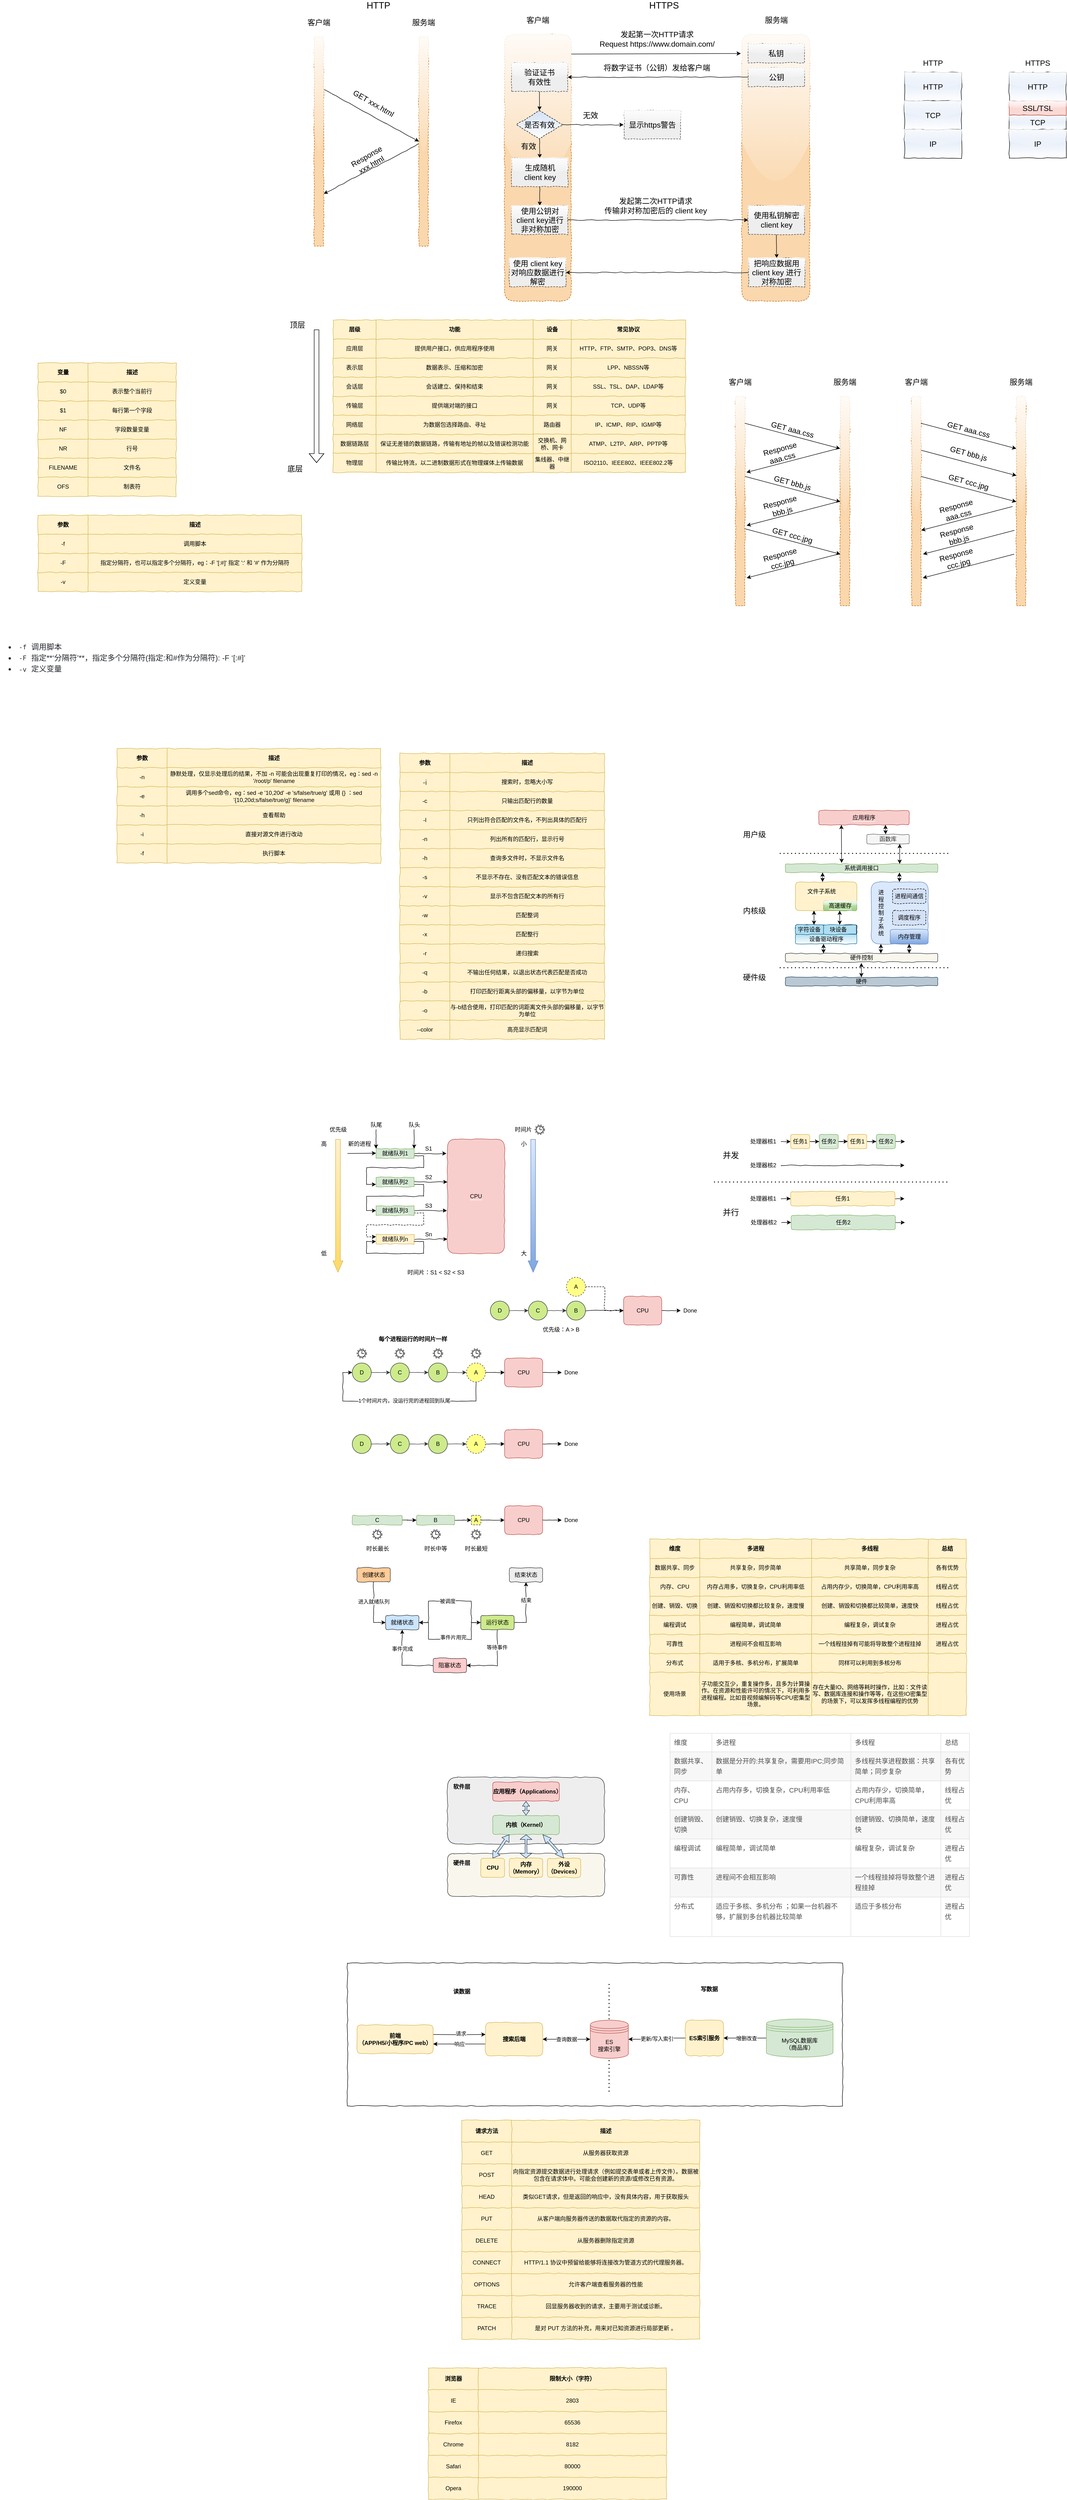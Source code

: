 <mxfile version="14.1.4" type="github">
  <diagram id="RjBqsqhj3sioLkczXOe3" name="Page-1">
    <mxGraphModel dx="1940" dy="5303" grid="1" gridSize="10" guides="1" tooltips="1" connect="1" arrows="1" fold="1" page="1" pageScale="1" pageWidth="827" pageHeight="1169" math="0" shadow="0">
      <root>
        <mxCell id="0" />
        <mxCell id="1" parent="0" />
        <mxCell id="GFjqKOsz96lYpiR8VjZb-7" value="" style="rounded=1;whiteSpace=wrap;html=1;comic=1;fillColor=#f9f7ed;strokeColor=#36393d;" vertex="1" parent="1">
          <mxGeometry x="280" y="-260" width="330" height="90" as="geometry" />
        </mxCell>
        <mxCell id="GFjqKOsz96lYpiR8VjZb-8" value="" style="rounded=1;whiteSpace=wrap;html=1;comic=1;fillColor=#eeeeee;strokeColor=#36393d;" vertex="1" parent="1">
          <mxGeometry x="280" y="-420" width="330" height="140" as="geometry" />
        </mxCell>
        <mxCell id="zmc4Z-w7jA_BF66H5ybC-30" value="" style="rounded=0;whiteSpace=wrap;html=1;comic=1;" parent="1" vertex="1">
          <mxGeometry x="70" y="-30" width="1040" height="300" as="geometry" />
        </mxCell>
        <mxCell id="zmc4Z-w7jA_BF66H5ybC-29" value="" style="endArrow=none;dashed=1;html=1;dashPattern=1 3;strokeWidth=2;" parent="1" edge="1">
          <mxGeometry width="50" height="50" relative="1" as="geometry">
            <mxPoint x="619.5" y="240" as="sourcePoint" />
            <mxPoint x="619.5" y="10" as="targetPoint" />
          </mxGeometry>
        </mxCell>
        <mxCell id="46z4oTIVy4qsNz0aYybG-44" value="" style="shape=table;html=1;whiteSpace=wrap;startSize=0;container=1;collapsible=0;childLayout=tableLayout;comic=1;fillColor=#fff2cc;strokeColor=#d6b656;" parent="1" vertex="1">
          <mxGeometry x="310" y="300" width="500" height="460" as="geometry" />
        </mxCell>
        <mxCell id="46z4oTIVy4qsNz0aYybG-45" value="" style="shape=partialRectangle;html=1;whiteSpace=wrap;collapsible=0;dropTarget=0;pointerEvents=0;fillColor=none;top=0;left=0;bottom=0;right=0;points=[[0,0.5],[1,0.5]];portConstraint=eastwest;" parent="46z4oTIVy4qsNz0aYybG-44" vertex="1">
          <mxGeometry width="500" height="46" as="geometry" />
        </mxCell>
        <mxCell id="46z4oTIVy4qsNz0aYybG-46" value="&lt;b&gt;请求方法&lt;/b&gt;" style="shape=partialRectangle;html=1;whiteSpace=wrap;connectable=0;overflow=hidden;fillColor=none;top=0;left=0;bottom=0;right=0;" parent="46z4oTIVy4qsNz0aYybG-45" vertex="1">
          <mxGeometry width="105" height="46" as="geometry" />
        </mxCell>
        <mxCell id="46z4oTIVy4qsNz0aYybG-47" value="&lt;b&gt;描述&lt;/b&gt;" style="shape=partialRectangle;html=1;whiteSpace=wrap;connectable=0;overflow=hidden;fillColor=none;top=0;left=0;bottom=0;right=0;" parent="46z4oTIVy4qsNz0aYybG-45" vertex="1">
          <mxGeometry x="105" width="395" height="46" as="geometry" />
        </mxCell>
        <mxCell id="46z4oTIVy4qsNz0aYybG-48" value="" style="shape=partialRectangle;html=1;whiteSpace=wrap;collapsible=0;dropTarget=0;pointerEvents=0;fillColor=none;top=0;left=0;bottom=0;right=0;points=[[0,0.5],[1,0.5]];portConstraint=eastwest;" parent="46z4oTIVy4qsNz0aYybG-44" vertex="1">
          <mxGeometry y="46" width="500" height="46" as="geometry" />
        </mxCell>
        <mxCell id="46z4oTIVy4qsNz0aYybG-49" value="GET" style="shape=partialRectangle;html=1;whiteSpace=wrap;connectable=0;overflow=hidden;fillColor=none;top=0;left=0;bottom=0;right=0;" parent="46z4oTIVy4qsNz0aYybG-48" vertex="1">
          <mxGeometry width="105" height="46" as="geometry" />
        </mxCell>
        <mxCell id="46z4oTIVy4qsNz0aYybG-50" value="从服务器获取资源" style="shape=partialRectangle;html=1;whiteSpace=wrap;connectable=0;overflow=hidden;fillColor=none;top=0;left=0;bottom=0;right=0;" parent="46z4oTIVy4qsNz0aYybG-48" vertex="1">
          <mxGeometry x="105" width="395" height="46" as="geometry" />
        </mxCell>
        <mxCell id="46z4oTIVy4qsNz0aYybG-51" value="" style="shape=partialRectangle;html=1;whiteSpace=wrap;collapsible=0;dropTarget=0;pointerEvents=0;fillColor=none;top=0;left=0;bottom=0;right=0;points=[[0,0.5],[1,0.5]];portConstraint=eastwest;" parent="46z4oTIVy4qsNz0aYybG-44" vertex="1">
          <mxGeometry y="92" width="500" height="46" as="geometry" />
        </mxCell>
        <mxCell id="46z4oTIVy4qsNz0aYybG-52" value="POST" style="shape=partialRectangle;html=1;whiteSpace=wrap;connectable=0;overflow=hidden;fillColor=none;top=0;left=0;bottom=0;right=0;" parent="46z4oTIVy4qsNz0aYybG-51" vertex="1">
          <mxGeometry width="105" height="46" as="geometry" />
        </mxCell>
        <mxCell id="46z4oTIVy4qsNz0aYybG-53" value="向指定资源提交数据进行处理请求（例如提交表单或者上传文件）。数据被包含在请求体中。可能会创建新的资源/或修改已有资源。" style="shape=partialRectangle;html=1;whiteSpace=wrap;connectable=0;overflow=hidden;fillColor=none;top=0;left=0;bottom=0;right=0;" parent="46z4oTIVy4qsNz0aYybG-51" vertex="1">
          <mxGeometry x="105" width="395" height="46" as="geometry" />
        </mxCell>
        <mxCell id="46z4oTIVy4qsNz0aYybG-54" value="" style="shape=partialRectangle;html=1;whiteSpace=wrap;collapsible=0;dropTarget=0;pointerEvents=0;fillColor=none;top=0;left=0;bottom=0;right=0;points=[[0,0.5],[1,0.5]];portConstraint=eastwest;" parent="46z4oTIVy4qsNz0aYybG-44" vertex="1">
          <mxGeometry y="138" width="500" height="46" as="geometry" />
        </mxCell>
        <mxCell id="46z4oTIVy4qsNz0aYybG-55" value="HEAD" style="shape=partialRectangle;html=1;whiteSpace=wrap;connectable=0;overflow=hidden;fillColor=none;top=0;left=0;bottom=0;right=0;" parent="46z4oTIVy4qsNz0aYybG-54" vertex="1">
          <mxGeometry width="105" height="46" as="geometry" />
        </mxCell>
        <mxCell id="46z4oTIVy4qsNz0aYybG-56" value="类似GET请求，但是返回的响应中，没有具体内容，用于获取报头" style="shape=partialRectangle;html=1;whiteSpace=wrap;connectable=0;overflow=hidden;fillColor=none;top=0;left=0;bottom=0;right=0;" parent="46z4oTIVy4qsNz0aYybG-54" vertex="1">
          <mxGeometry x="105" width="395" height="46" as="geometry" />
        </mxCell>
        <mxCell id="46z4oTIVy4qsNz0aYybG-57" value="" style="shape=partialRectangle;html=1;whiteSpace=wrap;collapsible=0;dropTarget=0;pointerEvents=0;fillColor=none;top=0;left=0;bottom=0;right=0;points=[[0,0.5],[1,0.5]];portConstraint=eastwest;" parent="46z4oTIVy4qsNz0aYybG-44" vertex="1">
          <mxGeometry y="184" width="500" height="46" as="geometry" />
        </mxCell>
        <mxCell id="46z4oTIVy4qsNz0aYybG-58" value="PUT" style="shape=partialRectangle;html=1;whiteSpace=wrap;connectable=0;overflow=hidden;fillColor=none;top=0;left=0;bottom=0;right=0;" parent="46z4oTIVy4qsNz0aYybG-57" vertex="1">
          <mxGeometry width="105" height="46" as="geometry" />
        </mxCell>
        <mxCell id="46z4oTIVy4qsNz0aYybG-59" value="从客户端向服务器传送的数据取代指定的资源的内容。" style="shape=partialRectangle;html=1;whiteSpace=wrap;connectable=0;overflow=hidden;fillColor=none;top=0;left=0;bottom=0;right=0;" parent="46z4oTIVy4qsNz0aYybG-57" vertex="1">
          <mxGeometry x="105" width="395" height="46" as="geometry" />
        </mxCell>
        <mxCell id="46z4oTIVy4qsNz0aYybG-60" value="" style="shape=partialRectangle;html=1;whiteSpace=wrap;collapsible=0;dropTarget=0;pointerEvents=0;fillColor=none;top=0;left=0;bottom=0;right=0;points=[[0,0.5],[1,0.5]];portConstraint=eastwest;" parent="46z4oTIVy4qsNz0aYybG-44" vertex="1">
          <mxGeometry y="230" width="500" height="46" as="geometry" />
        </mxCell>
        <mxCell id="46z4oTIVy4qsNz0aYybG-61" value="DELETE" style="shape=partialRectangle;html=1;whiteSpace=wrap;connectable=0;overflow=hidden;fillColor=none;top=0;left=0;bottom=0;right=0;" parent="46z4oTIVy4qsNz0aYybG-60" vertex="1">
          <mxGeometry width="105" height="46" as="geometry" />
        </mxCell>
        <mxCell id="46z4oTIVy4qsNz0aYybG-62" value="从服务器删除指定资源" style="shape=partialRectangle;html=1;whiteSpace=wrap;connectable=0;overflow=hidden;fillColor=none;top=0;left=0;bottom=0;right=0;" parent="46z4oTIVy4qsNz0aYybG-60" vertex="1">
          <mxGeometry x="105" width="395" height="46" as="geometry" />
        </mxCell>
        <mxCell id="46z4oTIVy4qsNz0aYybG-72" style="shape=partialRectangle;html=1;whiteSpace=wrap;collapsible=0;dropTarget=0;pointerEvents=0;fillColor=none;top=0;left=0;bottom=0;right=0;points=[[0,0.5],[1,0.5]];portConstraint=eastwest;" parent="46z4oTIVy4qsNz0aYybG-44" vertex="1">
          <mxGeometry y="276" width="500" height="46" as="geometry" />
        </mxCell>
        <mxCell id="46z4oTIVy4qsNz0aYybG-73" value="CONNECT" style="shape=partialRectangle;html=1;whiteSpace=wrap;connectable=0;overflow=hidden;fillColor=none;top=0;left=0;bottom=0;right=0;" parent="46z4oTIVy4qsNz0aYybG-72" vertex="1">
          <mxGeometry width="105" height="46" as="geometry" />
        </mxCell>
        <mxCell id="46z4oTIVy4qsNz0aYybG-74" value="HTTP/1.1 协议中预留给能够将连接改为管道方式的代理服务器。" style="shape=partialRectangle;html=1;whiteSpace=wrap;connectable=0;overflow=hidden;fillColor=none;top=0;left=0;bottom=0;right=0;" parent="46z4oTIVy4qsNz0aYybG-72" vertex="1">
          <mxGeometry x="105" width="395" height="46" as="geometry" />
        </mxCell>
        <mxCell id="46z4oTIVy4qsNz0aYybG-69" style="shape=partialRectangle;html=1;whiteSpace=wrap;collapsible=0;dropTarget=0;pointerEvents=0;fillColor=none;top=0;left=0;bottom=0;right=0;points=[[0,0.5],[1,0.5]];portConstraint=eastwest;" parent="46z4oTIVy4qsNz0aYybG-44" vertex="1">
          <mxGeometry y="322" width="500" height="46" as="geometry" />
        </mxCell>
        <mxCell id="46z4oTIVy4qsNz0aYybG-70" value="OPTIONS" style="shape=partialRectangle;html=1;whiteSpace=wrap;connectable=0;overflow=hidden;fillColor=none;top=0;left=0;bottom=0;right=0;" parent="46z4oTIVy4qsNz0aYybG-69" vertex="1">
          <mxGeometry width="105" height="46" as="geometry" />
        </mxCell>
        <mxCell id="46z4oTIVy4qsNz0aYybG-71" value="允许客户端查看服务器的性能" style="shape=partialRectangle;html=1;whiteSpace=wrap;connectable=0;overflow=hidden;fillColor=none;top=0;left=0;bottom=0;right=0;" parent="46z4oTIVy4qsNz0aYybG-69" vertex="1">
          <mxGeometry x="105" width="395" height="46" as="geometry" />
        </mxCell>
        <mxCell id="46z4oTIVy4qsNz0aYybG-66" style="shape=partialRectangle;html=1;whiteSpace=wrap;collapsible=0;dropTarget=0;pointerEvents=0;fillColor=none;top=0;left=0;bottom=0;right=0;points=[[0,0.5],[1,0.5]];portConstraint=eastwest;" parent="46z4oTIVy4qsNz0aYybG-44" vertex="1">
          <mxGeometry y="368" width="500" height="46" as="geometry" />
        </mxCell>
        <mxCell id="46z4oTIVy4qsNz0aYybG-67" value="TRACE" style="shape=partialRectangle;html=1;whiteSpace=wrap;connectable=0;overflow=hidden;fillColor=none;top=0;left=0;bottom=0;right=0;" parent="46z4oTIVy4qsNz0aYybG-66" vertex="1">
          <mxGeometry width="105" height="46" as="geometry" />
        </mxCell>
        <mxCell id="46z4oTIVy4qsNz0aYybG-68" value="回显服务器收到的请求，主要用于测试或诊断。" style="shape=partialRectangle;html=1;whiteSpace=wrap;connectable=0;overflow=hidden;fillColor=none;top=0;left=0;bottom=0;right=0;" parent="46z4oTIVy4qsNz0aYybG-66" vertex="1">
          <mxGeometry x="105" width="395" height="46" as="geometry" />
        </mxCell>
        <mxCell id="46z4oTIVy4qsNz0aYybG-63" style="shape=partialRectangle;html=1;whiteSpace=wrap;collapsible=0;dropTarget=0;pointerEvents=0;fillColor=none;top=0;left=0;bottom=0;right=0;points=[[0,0.5],[1,0.5]];portConstraint=eastwest;" parent="46z4oTIVy4qsNz0aYybG-44" vertex="1">
          <mxGeometry y="414" width="500" height="46" as="geometry" />
        </mxCell>
        <mxCell id="46z4oTIVy4qsNz0aYybG-64" value="PATCH" style="shape=partialRectangle;html=1;whiteSpace=wrap;connectable=0;overflow=hidden;fillColor=none;top=0;left=0;bottom=0;right=0;" parent="46z4oTIVy4qsNz0aYybG-63" vertex="1">
          <mxGeometry width="105" height="46" as="geometry" />
        </mxCell>
        <mxCell id="46z4oTIVy4qsNz0aYybG-65" value="是对 PUT 方法的补充，用来对已知资源进行局部更新 。" style="shape=partialRectangle;html=1;whiteSpace=wrap;connectable=0;overflow=hidden;fillColor=none;top=0;left=0;bottom=0;right=0;" parent="46z4oTIVy4qsNz0aYybG-63" vertex="1">
          <mxGeometry x="105" width="395" height="46" as="geometry" />
        </mxCell>
        <mxCell id="46z4oTIVy4qsNz0aYybG-75" value="" style="shape=table;html=1;whiteSpace=wrap;startSize=0;container=1;collapsible=0;childLayout=tableLayout;comic=1;fillColor=#fff2cc;strokeColor=#d6b656;" parent="1" vertex="1">
          <mxGeometry x="240" y="820" width="500" height="276" as="geometry" />
        </mxCell>
        <mxCell id="46z4oTIVy4qsNz0aYybG-76" value="" style="shape=partialRectangle;html=1;whiteSpace=wrap;collapsible=0;dropTarget=0;pointerEvents=0;fillColor=none;top=0;left=0;bottom=0;right=0;points=[[0,0.5],[1,0.5]];portConstraint=eastwest;" parent="46z4oTIVy4qsNz0aYybG-75" vertex="1">
          <mxGeometry width="500" height="46" as="geometry" />
        </mxCell>
        <mxCell id="46z4oTIVy4qsNz0aYybG-77" value="&lt;b&gt;浏览器&lt;/b&gt;" style="shape=partialRectangle;html=1;whiteSpace=wrap;connectable=0;overflow=hidden;fillColor=none;top=0;left=0;bottom=0;right=0;" parent="46z4oTIVy4qsNz0aYybG-76" vertex="1">
          <mxGeometry width="105" height="46" as="geometry" />
        </mxCell>
        <mxCell id="46z4oTIVy4qsNz0aYybG-78" value="&lt;b&gt;限制大小（字符）&lt;/b&gt;" style="shape=partialRectangle;html=1;whiteSpace=wrap;connectable=0;overflow=hidden;fillColor=none;top=0;left=0;bottom=0;right=0;" parent="46z4oTIVy4qsNz0aYybG-76" vertex="1">
          <mxGeometry x="105" width="395" height="46" as="geometry" />
        </mxCell>
        <mxCell id="46z4oTIVy4qsNz0aYybG-79" value="" style="shape=partialRectangle;html=1;whiteSpace=wrap;collapsible=0;dropTarget=0;pointerEvents=0;fillColor=none;top=0;left=0;bottom=0;right=0;points=[[0,0.5],[1,0.5]];portConstraint=eastwest;" parent="46z4oTIVy4qsNz0aYybG-75" vertex="1">
          <mxGeometry y="46" width="500" height="46" as="geometry" />
        </mxCell>
        <mxCell id="46z4oTIVy4qsNz0aYybG-80" value="IE" style="shape=partialRectangle;html=1;whiteSpace=wrap;connectable=0;overflow=hidden;fillColor=none;top=0;left=0;bottom=0;right=0;" parent="46z4oTIVy4qsNz0aYybG-79" vertex="1">
          <mxGeometry width="105" height="46" as="geometry" />
        </mxCell>
        <mxCell id="46z4oTIVy4qsNz0aYybG-81" value="2803" style="shape=partialRectangle;html=1;whiteSpace=wrap;connectable=0;overflow=hidden;fillColor=none;top=0;left=0;bottom=0;right=0;" parent="46z4oTIVy4qsNz0aYybG-79" vertex="1">
          <mxGeometry x="105" width="395" height="46" as="geometry" />
        </mxCell>
        <mxCell id="46z4oTIVy4qsNz0aYybG-82" value="" style="shape=partialRectangle;html=1;whiteSpace=wrap;collapsible=0;dropTarget=0;pointerEvents=0;fillColor=none;top=0;left=0;bottom=0;right=0;points=[[0,0.5],[1,0.5]];portConstraint=eastwest;" parent="46z4oTIVy4qsNz0aYybG-75" vertex="1">
          <mxGeometry y="92" width="500" height="46" as="geometry" />
        </mxCell>
        <mxCell id="46z4oTIVy4qsNz0aYybG-83" value="Firefox" style="shape=partialRectangle;html=1;whiteSpace=wrap;connectable=0;overflow=hidden;fillColor=none;top=0;left=0;bottom=0;right=0;" parent="46z4oTIVy4qsNz0aYybG-82" vertex="1">
          <mxGeometry width="105" height="46" as="geometry" />
        </mxCell>
        <mxCell id="46z4oTIVy4qsNz0aYybG-84" value="65536" style="shape=partialRectangle;html=1;whiteSpace=wrap;connectable=0;overflow=hidden;fillColor=none;top=0;left=0;bottom=0;right=0;" parent="46z4oTIVy4qsNz0aYybG-82" vertex="1">
          <mxGeometry x="105" width="395" height="46" as="geometry" />
        </mxCell>
        <mxCell id="46z4oTIVy4qsNz0aYybG-85" value="" style="shape=partialRectangle;html=1;whiteSpace=wrap;collapsible=0;dropTarget=0;pointerEvents=0;fillColor=none;top=0;left=0;bottom=0;right=0;points=[[0,0.5],[1,0.5]];portConstraint=eastwest;" parent="46z4oTIVy4qsNz0aYybG-75" vertex="1">
          <mxGeometry y="138" width="500" height="46" as="geometry" />
        </mxCell>
        <mxCell id="46z4oTIVy4qsNz0aYybG-86" value="Chrome" style="shape=partialRectangle;html=1;whiteSpace=wrap;connectable=0;overflow=hidden;fillColor=none;top=0;left=0;bottom=0;right=0;" parent="46z4oTIVy4qsNz0aYybG-85" vertex="1">
          <mxGeometry width="105" height="46" as="geometry" />
        </mxCell>
        <mxCell id="46z4oTIVy4qsNz0aYybG-87" value="8182" style="shape=partialRectangle;html=1;whiteSpace=wrap;connectable=0;overflow=hidden;fillColor=none;top=0;left=0;bottom=0;right=0;" parent="46z4oTIVy4qsNz0aYybG-85" vertex="1">
          <mxGeometry x="105" width="395" height="46" as="geometry" />
        </mxCell>
        <mxCell id="46z4oTIVy4qsNz0aYybG-88" value="" style="shape=partialRectangle;html=1;whiteSpace=wrap;collapsible=0;dropTarget=0;pointerEvents=0;fillColor=none;top=0;left=0;bottom=0;right=0;points=[[0,0.5],[1,0.5]];portConstraint=eastwest;" parent="46z4oTIVy4qsNz0aYybG-75" vertex="1">
          <mxGeometry y="184" width="500" height="46" as="geometry" />
        </mxCell>
        <mxCell id="46z4oTIVy4qsNz0aYybG-89" value="Safari" style="shape=partialRectangle;html=1;whiteSpace=wrap;connectable=0;overflow=hidden;fillColor=none;top=0;left=0;bottom=0;right=0;" parent="46z4oTIVy4qsNz0aYybG-88" vertex="1">
          <mxGeometry width="105" height="46" as="geometry" />
        </mxCell>
        <mxCell id="46z4oTIVy4qsNz0aYybG-90" value="80000" style="shape=partialRectangle;html=1;whiteSpace=wrap;connectable=0;overflow=hidden;fillColor=none;top=0;left=0;bottom=0;right=0;" parent="46z4oTIVy4qsNz0aYybG-88" vertex="1">
          <mxGeometry x="105" width="395" height="46" as="geometry" />
        </mxCell>
        <mxCell id="46z4oTIVy4qsNz0aYybG-94" style="shape=partialRectangle;html=1;whiteSpace=wrap;collapsible=0;dropTarget=0;pointerEvents=0;fillColor=none;top=0;left=0;bottom=0;right=0;points=[[0,0.5],[1,0.5]];portConstraint=eastwest;" parent="46z4oTIVy4qsNz0aYybG-75" vertex="1">
          <mxGeometry y="230" width="500" height="46" as="geometry" />
        </mxCell>
        <mxCell id="46z4oTIVy4qsNz0aYybG-95" value="Opera" style="shape=partialRectangle;html=1;whiteSpace=wrap;connectable=0;overflow=hidden;fillColor=none;top=0;left=0;bottom=0;right=0;" parent="46z4oTIVy4qsNz0aYybG-94" vertex="1">
          <mxGeometry width="105" height="46" as="geometry" />
        </mxCell>
        <mxCell id="46z4oTIVy4qsNz0aYybG-96" value="190000" style="shape=partialRectangle;html=1;whiteSpace=wrap;connectable=0;overflow=hidden;fillColor=none;top=0;left=0;bottom=0;right=0;" parent="46z4oTIVy4qsNz0aYybG-94" vertex="1">
          <mxGeometry x="105" width="395" height="46" as="geometry" />
        </mxCell>
        <mxCell id="zmc4Z-w7jA_BF66H5ybC-12" value="请求" style="edgeStyle=orthogonalEdgeStyle;rounded=0;orthogonalLoop=1;jettySize=auto;html=1;entryX=0;entryY=0.357;entryDx=0;entryDy=0;entryPerimeter=0;" parent="1" target="zmc4Z-w7jA_BF66H5ybC-5" edge="1">
          <mxGeometry x="0.067" y="3" relative="1" as="geometry">
            <mxPoint x="250" y="120" as="sourcePoint" />
            <Array as="points" />
            <mxPoint y="1" as="offset" />
          </mxGeometry>
        </mxCell>
        <mxCell id="zmc4Z-w7jA_BF66H5ybC-4" value="&lt;b&gt;前端&lt;br&gt;（APP/H5/小程序/PC web）&lt;br&gt;&lt;/b&gt;" style="rounded=1;whiteSpace=wrap;html=1;comic=1;fillColor=#fff2cc;strokeColor=#d6b656;" parent="1" vertex="1">
          <mxGeometry x="90" y="100" width="160" height="60" as="geometry" />
        </mxCell>
        <mxCell id="zmc4Z-w7jA_BF66H5ybC-13" value="响应" style="edgeStyle=orthogonalEdgeStyle;rounded=0;orthogonalLoop=1;jettySize=auto;html=1;" parent="1" source="zmc4Z-w7jA_BF66H5ybC-5" edge="1">
          <mxGeometry relative="1" as="geometry">
            <mxPoint x="250" y="140" as="targetPoint" />
            <Array as="points">
              <mxPoint x="250" y="140" />
            </Array>
          </mxGeometry>
        </mxCell>
        <mxCell id="zmc4Z-w7jA_BF66H5ybC-15" style="edgeStyle=orthogonalEdgeStyle;rounded=0;orthogonalLoop=1;jettySize=auto;html=1;entryX=0;entryY=0.5;entryDx=0;entryDy=0;entryPerimeter=0;" parent="1" source="zmc4Z-w7jA_BF66H5ybC-5" edge="1">
          <mxGeometry relative="1" as="geometry">
            <mxPoint x="580" y="130" as="targetPoint" />
          </mxGeometry>
        </mxCell>
        <mxCell id="zmc4Z-w7jA_BF66H5ybC-5" value="&lt;b&gt;搜索后端&lt;/b&gt;" style="rounded=1;whiteSpace=wrap;html=1;comic=1;fillColor=#fff2cc;strokeColor=#d6b656;" parent="1" vertex="1">
          <mxGeometry x="360" y="95" width="120" height="70" as="geometry" />
        </mxCell>
        <mxCell id="zmc4Z-w7jA_BF66H5ybC-17" style="edgeStyle=orthogonalEdgeStyle;rounded=0;orthogonalLoop=1;jettySize=auto;html=1;" parent="1" edge="1">
          <mxGeometry relative="1" as="geometry">
            <mxPoint x="480" y="130" as="targetPoint" />
            <mxPoint x="580" y="130" as="sourcePoint" />
          </mxGeometry>
        </mxCell>
        <mxCell id="zmc4Z-w7jA_BF66H5ybC-18" value="查询数据" style="edgeLabel;html=1;align=center;verticalAlign=middle;resizable=0;points=[];" parent="zmc4Z-w7jA_BF66H5ybC-17" vertex="1" connectable="0">
          <mxGeometry x="0.24" y="5" relative="1" as="geometry">
            <mxPoint x="12" y="-5" as="offset" />
          </mxGeometry>
        </mxCell>
        <mxCell id="zmc4Z-w7jA_BF66H5ybC-20" value="ES&lt;br&gt;搜索引擎" style="shape=datastore;whiteSpace=wrap;html=1;comic=0;fillColor=#f8cecc;strokeColor=#b85450;treeMoving=1;" parent="1" vertex="1">
          <mxGeometry x="580" y="90" width="80" height="80" as="geometry" />
        </mxCell>
        <mxCell id="zmc4Z-w7jA_BF66H5ybC-33" style="edgeStyle=orthogonalEdgeStyle;rounded=0;orthogonalLoop=1;jettySize=auto;html=1;entryX=1;entryY=0.5;entryDx=0;entryDy=0;" parent="1" source="zmc4Z-w7jA_BF66H5ybC-21" target="zmc4Z-w7jA_BF66H5ybC-22" edge="1">
          <mxGeometry relative="1" as="geometry" />
        </mxCell>
        <mxCell id="zmc4Z-w7jA_BF66H5ybC-34" value="增删改查" style="edgeLabel;html=1;align=center;verticalAlign=middle;resizable=0;points=[];" parent="zmc4Z-w7jA_BF66H5ybC-33" vertex="1" connectable="0">
          <mxGeometry x="0.167" y="2" relative="1" as="geometry">
            <mxPoint x="10" y="-2" as="offset" />
          </mxGeometry>
        </mxCell>
        <mxCell id="zmc4Z-w7jA_BF66H5ybC-21" value="MySQL数据库&lt;br&gt;（商品库）" style="shape=datastore;whiteSpace=wrap;html=1;comic=0;fillColor=#d5e8d4;strokeColor=#82b366;treeMoving=1;" parent="1" vertex="1">
          <mxGeometry x="950" y="87.5" width="140" height="80" as="geometry" />
        </mxCell>
        <mxCell id="zmc4Z-w7jA_BF66H5ybC-27" value="更新/写入索引" style="edgeStyle=orthogonalEdgeStyle;rounded=0;orthogonalLoop=1;jettySize=auto;html=1;entryX=1;entryY=0.5;entryDx=0;entryDy=0;" parent="1" source="zmc4Z-w7jA_BF66H5ybC-22" target="zmc4Z-w7jA_BF66H5ybC-20" edge="1">
          <mxGeometry relative="1" as="geometry" />
        </mxCell>
        <mxCell id="zmc4Z-w7jA_BF66H5ybC-22" value="&lt;b&gt;ES索引服务&lt;/b&gt;" style="rounded=1;whiteSpace=wrap;html=1;comic=1;fillColor=#fff2cc;strokeColor=#d6b656;" parent="1" vertex="1">
          <mxGeometry x="780" y="90" width="80" height="75" as="geometry" />
        </mxCell>
        <mxCell id="zmc4Z-w7jA_BF66H5ybC-31" value="&lt;b&gt;读数据&lt;/b&gt;" style="text;html=1;strokeColor=none;fillColor=none;align=center;verticalAlign=middle;whiteSpace=wrap;rounded=0;comic=1;" parent="1" vertex="1">
          <mxGeometry x="220" y="10" width="180" height="40" as="geometry" />
        </mxCell>
        <mxCell id="zmc4Z-w7jA_BF66H5ybC-32" value="&lt;b&gt;写数据&lt;/b&gt;" style="text;html=1;strokeColor=none;fillColor=none;align=center;verticalAlign=middle;whiteSpace=wrap;rounded=0;comic=1;" parent="1" vertex="1">
          <mxGeometry x="770" y="10" width="120" height="30" as="geometry" />
        </mxCell>
        <mxCell id="GFjqKOsz96lYpiR8VjZb-1" value="&lt;b&gt;应用程序（Applications）&lt;/b&gt;" style="rounded=1;whiteSpace=wrap;html=1;comic=1;fillColor=#f8cecc;strokeColor=#b85450;" vertex="1" parent="1">
          <mxGeometry x="375" y="-410" width="140" height="40" as="geometry" />
        </mxCell>
        <mxCell id="GFjqKOsz96lYpiR8VjZb-2" value="&lt;b&gt;内核（Kernel）&lt;/b&gt;" style="rounded=1;whiteSpace=wrap;html=1;comic=1;fillColor=#d5e8d4;strokeColor=#82b366;" vertex="1" parent="1">
          <mxGeometry x="375" y="-340" width="140" height="40" as="geometry" />
        </mxCell>
        <mxCell id="GFjqKOsz96lYpiR8VjZb-3" value="&lt;b&gt;CPU&lt;/b&gt;" style="rounded=1;whiteSpace=wrap;html=1;comic=1;fillColor=#fff2cc;strokeColor=#d6b656;" vertex="1" parent="1">
          <mxGeometry x="350" y="-250" width="50" height="40" as="geometry" />
        </mxCell>
        <mxCell id="GFjqKOsz96lYpiR8VjZb-4" value="&lt;b&gt;内存（Memory）&lt;/b&gt;" style="rounded=1;whiteSpace=wrap;html=1;comic=1;fillColor=#fff2cc;strokeColor=#d6b656;" vertex="1" parent="1">
          <mxGeometry x="410" y="-250" width="70" height="40" as="geometry" />
        </mxCell>
        <mxCell id="GFjqKOsz96lYpiR8VjZb-5" value="&lt;b&gt;外设（Devices）&lt;/b&gt;" style="rounded=1;whiteSpace=wrap;html=1;comic=1;fillColor=#fff2cc;strokeColor=#d6b656;" vertex="1" parent="1">
          <mxGeometry x="490" y="-250" width="70" height="40" as="geometry" />
        </mxCell>
        <mxCell id="GFjqKOsz96lYpiR8VjZb-9" value="" style="shape=flexArrow;endArrow=classic;startArrow=classic;html=1;width=5;endSize=4.23;fillColor=#cce5ff;strokeColor=#36393d;entryX=0.25;entryY=1;entryDx=0;entryDy=0;exitX=0.5;exitY=0;exitDx=0;exitDy=0;comic=1;startSize=4.23;startWidth=12;endWidth=12;" edge="1" parent="1" source="GFjqKOsz96lYpiR8VjZb-3" target="GFjqKOsz96lYpiR8VjZb-2">
          <mxGeometry width="50" height="50" relative="1" as="geometry">
            <mxPoint x="354" y="-250" as="sourcePoint" />
            <mxPoint x="400" y="-290" as="targetPoint" />
          </mxGeometry>
        </mxCell>
        <mxCell id="GFjqKOsz96lYpiR8VjZb-10" value="" style="shape=flexArrow;endArrow=classic;startArrow=classic;html=1;width=5;endSize=5.58;fillColor=#cce5ff;strokeColor=#36393d;entryX=0.75;entryY=1;entryDx=0;entryDy=0;exitX=0.5;exitY=0;exitDx=0;exitDy=0;comic=1;startSize=5.58;endWidth=10;startWidth=10;" edge="1" parent="1" source="GFjqKOsz96lYpiR8VjZb-5" target="GFjqKOsz96lYpiR8VjZb-2">
          <mxGeometry width="50" height="50" relative="1" as="geometry">
            <mxPoint x="515" y="-250" as="sourcePoint" />
            <mxPoint x="560" y="-300" as="targetPoint" />
          </mxGeometry>
        </mxCell>
        <mxCell id="GFjqKOsz96lYpiR8VjZb-11" value="" style="shape=flexArrow;endArrow=classic;startArrow=classic;html=1;width=4;endSize=3;fillColor=#cce5ff;strokeColor=#36393d;entryX=0.5;entryY=1;entryDx=0;entryDy=0;exitX=0.5;exitY=0;exitDx=0;exitDy=0;comic=1;startSize=3;" edge="1" parent="1" source="GFjqKOsz96lYpiR8VjZb-4" target="GFjqKOsz96lYpiR8VjZb-2">
          <mxGeometry width="50" height="50" relative="1" as="geometry">
            <mxPoint x="490" y="-250" as="sourcePoint" />
            <mxPoint x="427.5" y="-300" as="targetPoint" />
          </mxGeometry>
        </mxCell>
        <mxCell id="GFjqKOsz96lYpiR8VjZb-13" value="" style="shape=flexArrow;endArrow=classic;startArrow=classic;html=1;width=4;endSize=3;fillColor=#cce5ff;strokeColor=#36393d;entryX=0.5;entryY=1;entryDx=0;entryDy=0;comic=1;startSize=3;endWidth=10;startWidth=10;" edge="1" parent="1" target="GFjqKOsz96lYpiR8VjZb-1">
          <mxGeometry width="50" height="50" relative="1" as="geometry">
            <mxPoint x="445" y="-340" as="sourcePoint" />
            <mxPoint x="455" y="-290" as="targetPoint" />
          </mxGeometry>
        </mxCell>
        <mxCell id="GFjqKOsz96lYpiR8VjZb-14" value="&lt;b&gt;软件层&lt;/b&gt;" style="text;html=1;strokeColor=none;fillColor=none;align=center;verticalAlign=middle;whiteSpace=wrap;rounded=0;comic=1;" vertex="1" parent="1">
          <mxGeometry x="290" y="-410" width="40" height="20" as="geometry" />
        </mxCell>
        <mxCell id="GFjqKOsz96lYpiR8VjZb-15" value="&lt;b&gt;硬件层&lt;/b&gt;" style="text;html=1;strokeColor=none;fillColor=none;align=center;verticalAlign=middle;whiteSpace=wrap;rounded=0;comic=1;" vertex="1" parent="1">
          <mxGeometry x="290" y="-250" width="40" height="20" as="geometry" />
        </mxCell>
        <mxCell id="GFjqKOsz96lYpiR8VjZb-16" value="&lt;meta charset=&quot;utf-8&quot;&gt;&lt;table border=&quot;1&quot; cellpadding=&quot;0&quot; cellspacing=&quot;0&quot; style=&quot;box-sizing: border-box; outline: 0px; border-collapse: collapse; border-spacing: 0px; display: table; width: 630px; text-align: left; margin-bottom: 0px; margin-left: auto; margin-right: auto; overflow-wrap: break-word; color: rgb(51, 51, 51); font-size: 16px; font-style: normal; font-weight: 400; letter-spacing: normal; text-transform: none; word-spacing: 0px; background-color: rgb(255, 255, 255);&quot;&gt;&lt;tbody style=&quot;box-sizing: border-box ; outline: 0px ; border: 0px ; overflow-wrap: break-word&quot;&gt;&lt;tr style=&quot;box-sizing: border-box ; outline: 0px ; border-width: 1px 0px 0px ; border-top-style: solid ; border-top-color: rgb(221 , 221 , 221) ; background-color: rgb(255 , 255 , 255) ; overflow-wrap: break-word&quot;&gt;&lt;td style=&quot;box-sizing: border-box ; outline: 0px ; padding: 8px ; margin: 0px ; font-weight: normal ; overflow-wrap: break-word ; border: 1px solid rgb(221 , 221 , 221) ; font-size: 14px ; color: rgb(79 , 79 , 79) ; line-height: 22px ; text-align: left ; vertical-align: top&quot;&gt;&lt;p style=&quot;box-sizing: border-box ; outline: 0px ; margin: 0px ; padding: 0px ; font-weight: 400 ; font-size: 14px ; color: rgb(79 , 79 , 79) ; overflow: auto hidden ; line-height: 22px ; overflow-wrap: break-word ; text-align: left&quot;&gt;维度&lt;/p&gt;&lt;/td&gt;&lt;td style=&quot;box-sizing: border-box ; outline: 0px ; padding: 8px ; margin: 0px ; font-weight: normal ; overflow-wrap: break-word ; border: 1px solid rgb(221 , 221 , 221) ; font-size: 14px ; color: rgb(79 , 79 , 79) ; line-height: 22px ; text-align: left ; vertical-align: top&quot;&gt;&lt;p style=&quot;box-sizing: border-box ; outline: 0px ; margin: 0px ; padding: 0px ; font-weight: 400 ; font-size: 14px ; color: rgb(79 , 79 , 79) ; overflow: auto hidden ; line-height: 22px ; overflow-wrap: break-word ; text-align: left&quot;&gt;多进程&lt;/p&gt;&lt;/td&gt;&lt;td style=&quot;box-sizing: border-box ; outline: 0px ; padding: 8px ; margin: 0px ; font-weight: normal ; overflow-wrap: break-word ; border: 1px solid rgb(221 , 221 , 221) ; font-size: 14px ; color: rgb(79 , 79 , 79) ; line-height: 22px ; text-align: left ; vertical-align: top&quot;&gt;&lt;p style=&quot;box-sizing: border-box ; outline: 0px ; margin: 0px ; padding: 0px ; font-weight: 400 ; font-size: 14px ; color: rgb(79 , 79 , 79) ; overflow: auto hidden ; line-height: 22px ; overflow-wrap: break-word ; text-align: left&quot;&gt;多线程&lt;/p&gt;&lt;/td&gt;&lt;td style=&quot;box-sizing: border-box ; outline: 0px ; padding: 8px ; margin: 0px ; font-weight: normal ; overflow-wrap: break-word ; border: 1px solid rgb(221 , 221 , 221) ; font-size: 14px ; color: rgb(79 , 79 , 79) ; line-height: 22px ; text-align: left ; vertical-align: top&quot;&gt;&lt;p style=&quot;box-sizing: border-box ; outline: 0px ; margin: 0px ; padding: 0px ; font-weight: 400 ; font-size: 14px ; color: rgb(79 , 79 , 79) ; overflow: auto hidden ; line-height: 22px ; overflow-wrap: break-word ; text-align: left&quot;&gt;总结&lt;/p&gt;&lt;/td&gt;&lt;/tr&gt;&lt;tr style=&quot;box-sizing: border-box ; outline: 0px ; border-width: 1px 0px 0px ; border-top-style: solid ; border-top-color: rgb(221 , 221 , 221) ; background-color: rgb(247 , 247 , 247) ; overflow-wrap: break-word&quot;&gt;&lt;td style=&quot;box-sizing: border-box ; outline: 0px ; padding: 8px ; margin: 0px ; font-weight: normal ; overflow-wrap: break-word ; border: 1px solid rgb(221 , 221 , 221) ; font-size: 14px ; color: rgb(79 , 79 , 79) ; line-height: 22px ; text-align: left ; vertical-align: top&quot;&gt;&lt;p style=&quot;box-sizing: border-box ; outline: 0px ; margin: 0px ; padding: 0px ; font-weight: 400 ; font-size: 14px ; color: rgb(79 , 79 , 79) ; overflow: auto hidden ; line-height: 22px ; overflow-wrap: break-word ; text-align: left&quot;&gt;数据共享、同步&lt;/p&gt;&lt;/td&gt;&lt;td style=&quot;box-sizing: border-box ; outline: 0px ; padding: 8px ; margin: 0px ; font-weight: normal ; overflow-wrap: break-word ; border: 1px solid rgb(221 , 221 , 221) ; font-size: 14px ; color: rgb(79 , 79 , 79) ; line-height: 22px ; text-align: left ; vertical-align: top&quot;&gt;&lt;p style=&quot;box-sizing: border-box ; outline: 0px ; margin: 0px ; padding: 0px ; font-weight: 400 ; font-size: 14px ; color: rgb(79 , 79 , 79) ; overflow: auto hidden ; line-height: 22px ; overflow-wrap: break-word ; text-align: left&quot;&gt;数据是分开的:共享复杂，需要用IPC;同步简单&lt;/p&gt;&lt;/td&gt;&lt;td style=&quot;box-sizing: border-box ; outline: 0px ; padding: 8px ; margin: 0px ; font-weight: normal ; overflow-wrap: break-word ; border: 1px solid rgb(221 , 221 , 221) ; font-size: 14px ; color: rgb(79 , 79 , 79) ; line-height: 22px ; text-align: left ; vertical-align: top&quot;&gt;&lt;p style=&quot;box-sizing: border-box ; outline: 0px ; margin: 0px ; padding: 0px ; font-weight: 400 ; font-size: 14px ; color: rgb(79 , 79 , 79) ; overflow: auto hidden ; line-height: 22px ; overflow-wrap: break-word ; text-align: left&quot;&gt;多线程共享进程数据：共享简单；同步复杂&lt;/p&gt;&lt;/td&gt;&lt;td style=&quot;box-sizing: border-box ; outline: 0px ; padding: 8px ; margin: 0px ; font-weight: normal ; overflow-wrap: break-word ; border: 1px solid rgb(221 , 221 , 221) ; font-size: 14px ; color: rgb(79 , 79 , 79) ; line-height: 22px ; text-align: left ; vertical-align: top&quot;&gt;&lt;p style=&quot;box-sizing: border-box ; outline: 0px ; margin: 0px ; padding: 0px ; font-weight: 400 ; font-size: 14px ; color: rgb(79 , 79 , 79) ; overflow: auto hidden ; line-height: 22px ; overflow-wrap: break-word ; text-align: left&quot;&gt;各有优势&lt;/p&gt;&lt;/td&gt;&lt;/tr&gt;&lt;tr style=&quot;box-sizing: border-box ; outline: 0px ; border-width: 1px 0px 0px ; border-top-style: solid ; border-top-color: rgb(221 , 221 , 221) ; background-color: rgb(255 , 255 , 255) ; overflow-wrap: break-word&quot;&gt;&lt;td style=&quot;box-sizing: border-box ; outline: 0px ; padding: 8px ; margin: 0px ; font-weight: normal ; overflow-wrap: break-word ; border: 1px solid rgb(221 , 221 , 221) ; font-size: 14px ; color: rgb(79 , 79 , 79) ; line-height: 22px ; text-align: left ; vertical-align: top&quot;&gt;&lt;p style=&quot;box-sizing: border-box ; outline: 0px ; margin: 0px ; padding: 0px ; font-weight: 400 ; font-size: 14px ; color: rgb(79 , 79 , 79) ; overflow: auto hidden ; line-height: 22px ; overflow-wrap: break-word ; text-align: left&quot;&gt;内存、CPU&lt;/p&gt;&lt;/td&gt;&lt;td style=&quot;box-sizing: border-box ; outline: 0px ; padding: 8px ; margin: 0px ; font-weight: normal ; overflow-wrap: break-word ; border: 1px solid rgb(221 , 221 , 221) ; font-size: 14px ; color: rgb(79 , 79 , 79) ; line-height: 22px ; text-align: left ; vertical-align: top&quot;&gt;&lt;p style=&quot;box-sizing: border-box ; outline: 0px ; margin: 0px ; padding: 0px ; font-weight: 400 ; font-size: 14px ; color: rgb(79 , 79 , 79) ; overflow: auto hidden ; line-height: 22px ; overflow-wrap: break-word ; text-align: left&quot;&gt;占用内存多，切换复杂，CPU利用率低&lt;/p&gt;&lt;/td&gt;&lt;td style=&quot;box-sizing: border-box ; outline: 0px ; padding: 8px ; margin: 0px ; font-weight: normal ; overflow-wrap: break-word ; border: 1px solid rgb(221 , 221 , 221) ; font-size: 14px ; color: rgb(79 , 79 , 79) ; line-height: 22px ; text-align: left ; vertical-align: top&quot;&gt;&lt;p style=&quot;box-sizing: border-box ; outline: 0px ; margin: 0px ; padding: 0px ; font-weight: 400 ; font-size: 14px ; color: rgb(79 , 79 , 79) ; overflow: auto hidden ; line-height: 22px ; overflow-wrap: break-word ; text-align: left&quot;&gt;占用内存少，切换简单，CPU利用率高&lt;/p&gt;&lt;/td&gt;&lt;td style=&quot;box-sizing: border-box ; outline: 0px ; padding: 8px ; margin: 0px ; font-weight: normal ; overflow-wrap: break-word ; border: 1px solid rgb(221 , 221 , 221) ; font-size: 14px ; color: rgb(79 , 79 , 79) ; line-height: 22px ; text-align: left ; vertical-align: top&quot;&gt;&lt;p style=&quot;box-sizing: border-box ; outline: 0px ; margin: 0px ; padding: 0px ; font-weight: 400 ; font-size: 14px ; color: rgb(79 , 79 , 79) ; overflow: auto hidden ; line-height: 22px ; overflow-wrap: break-word ; text-align: left&quot;&gt;线程占优&lt;/p&gt;&lt;/td&gt;&lt;/tr&gt;&lt;tr style=&quot;box-sizing: border-box ; outline: 0px ; border-width: 1px 0px 0px ; border-top-style: solid ; border-top-color: rgb(221 , 221 , 221) ; background-color: rgb(247 , 247 , 247) ; overflow-wrap: break-word&quot;&gt;&lt;td style=&quot;box-sizing: border-box ; outline: 0px ; padding: 8px ; margin: 0px ; font-weight: normal ; overflow-wrap: break-word ; border: 1px solid rgb(221 , 221 , 221) ; font-size: 14px ; color: rgb(79 , 79 , 79) ; line-height: 22px ; text-align: left ; vertical-align: top&quot;&gt;&lt;p style=&quot;box-sizing: border-box ; outline: 0px ; margin: 0px ; padding: 0px ; font-weight: 400 ; font-size: 14px ; color: rgb(79 , 79 , 79) ; overflow: auto hidden ; line-height: 22px ; overflow-wrap: break-word ; text-align: left&quot;&gt;创建销毁、切换&lt;/p&gt;&lt;/td&gt;&lt;td style=&quot;box-sizing: border-box ; outline: 0px ; padding: 8px ; margin: 0px ; font-weight: normal ; overflow-wrap: break-word ; border: 1px solid rgb(221 , 221 , 221) ; font-size: 14px ; color: rgb(79 , 79 , 79) ; line-height: 22px ; text-align: left ; vertical-align: top&quot;&gt;&lt;p style=&quot;box-sizing: border-box ; outline: 0px ; margin: 0px ; padding: 0px ; font-weight: 400 ; font-size: 14px ; color: rgb(79 , 79 , 79) ; overflow: auto hidden ; line-height: 22px ; overflow-wrap: break-word ; text-align: left&quot;&gt;创建销毁、切换复杂，速度慢&amp;nbsp;&lt;/p&gt;&lt;/td&gt;&lt;td style=&quot;box-sizing: border-box ; outline: 0px ; padding: 8px ; margin: 0px ; font-weight: normal ; overflow-wrap: break-word ; border: 1px solid rgb(221 , 221 , 221) ; font-size: 14px ; color: rgb(79 , 79 , 79) ; line-height: 22px ; text-align: left ; vertical-align: top&quot;&gt;&lt;p style=&quot;box-sizing: border-box ; outline: 0px ; margin: 0px ; padding: 0px ; font-weight: 400 ; font-size: 14px ; color: rgb(79 , 79 , 79) ; overflow: auto hidden ; line-height: 22px ; overflow-wrap: break-word ; text-align: left&quot;&gt;创建销毁、切换简单，速度快&amp;nbsp;&lt;/p&gt;&lt;/td&gt;&lt;td style=&quot;box-sizing: border-box ; outline: 0px ; padding: 8px ; margin: 0px ; font-weight: normal ; overflow-wrap: break-word ; border: 1px solid rgb(221 , 221 , 221) ; font-size: 14px ; color: rgb(79 , 79 , 79) ; line-height: 22px ; text-align: left ; vertical-align: top&quot;&gt;&lt;p style=&quot;box-sizing: border-box ; outline: 0px ; margin: 0px ; padding: 0px ; font-weight: 400 ; font-size: 14px ; color: rgb(79 , 79 , 79) ; overflow: auto hidden ; line-height: 22px ; overflow-wrap: break-word ; text-align: left&quot;&gt;线程占优&amp;nbsp;&lt;/p&gt;&lt;/td&gt;&lt;/tr&gt;&lt;tr style=&quot;box-sizing: border-box ; outline: 0px ; border-width: 1px 0px 0px ; border-top-style: solid ; border-top-color: rgb(221 , 221 , 221) ; background-color: rgb(255 , 255 , 255) ; overflow-wrap: break-word&quot;&gt;&lt;td style=&quot;box-sizing: border-box ; outline: 0px ; padding: 8px ; margin: 0px ; font-weight: normal ; overflow-wrap: break-word ; border: 1px solid rgb(221 , 221 , 221) ; font-size: 14px ; color: rgb(79 , 79 , 79) ; line-height: 22px ; text-align: left ; vertical-align: top&quot;&gt;&lt;p style=&quot;box-sizing: border-box ; outline: 0px ; margin: 0px ; padding: 0px ; font-weight: 400 ; font-size: 14px ; color: rgb(79 , 79 , 79) ; overflow: auto hidden ; line-height: 22px ; overflow-wrap: break-word ; text-align: left&quot;&gt;编程调试&lt;/p&gt;&lt;/td&gt;&lt;td style=&quot;box-sizing: border-box ; outline: 0px ; padding: 8px ; margin: 0px ; font-weight: normal ; overflow-wrap: break-word ; border: 1px solid rgb(221 , 221 , 221) ; font-size: 14px ; color: rgb(79 , 79 , 79) ; line-height: 22px ; text-align: left ; vertical-align: top&quot;&gt;&lt;p style=&quot;box-sizing: border-box ; outline: 0px ; margin: 0px ; padding: 0px ; font-weight: 400 ; font-size: 14px ; color: rgb(79 , 79 , 79) ; overflow: auto hidden ; line-height: 22px ; overflow-wrap: break-word ; text-align: left&quot;&gt;编程简单，调试简单&lt;/p&gt;&lt;/td&gt;&lt;td style=&quot;box-sizing: border-box ; outline: 0px ; padding: 8px ; margin: 0px ; font-weight: normal ; overflow-wrap: break-word ; border: 1px solid rgb(221 , 221 , 221) ; font-size: 14px ; color: rgb(79 , 79 , 79) ; line-height: 22px ; text-align: left ; vertical-align: top&quot;&gt;&lt;p style=&quot;box-sizing: border-box ; outline: 0px ; margin: 0px ; padding: 0px ; font-weight: 400 ; font-size: 14px ; color: rgb(79 , 79 , 79) ; overflow: auto hidden ; line-height: 22px ; overflow-wrap: break-word ; text-align: left&quot;&gt;编程复杂，调试复杂&lt;/p&gt;&lt;/td&gt;&lt;td style=&quot;box-sizing: border-box ; outline: 0px ; padding: 8px ; margin: 0px ; font-weight: normal ; overflow-wrap: break-word ; border: 1px solid rgb(221 , 221 , 221) ; font-size: 14px ; color: rgb(79 , 79 , 79) ; line-height: 22px ; text-align: left ; vertical-align: top&quot;&gt;&lt;p style=&quot;box-sizing: border-box ; outline: 0px ; margin: 0px ; padding: 0px ; font-weight: 400 ; font-size: 14px ; color: rgb(79 , 79 , 79) ; overflow: auto hidden ; line-height: 22px ; overflow-wrap: break-word ; text-align: left&quot;&gt;进程占优&amp;nbsp;&lt;/p&gt;&lt;/td&gt;&lt;/tr&gt;&lt;tr style=&quot;box-sizing: border-box ; outline: 0px ; border-width: 1px 0px 0px ; border-top-style: solid ; border-top-color: rgb(221 , 221 , 221) ; background-color: rgb(247 , 247 , 247) ; overflow-wrap: break-word&quot;&gt;&lt;td style=&quot;box-sizing: border-box ; outline: 0px ; padding: 8px ; margin: 0px ; font-weight: normal ; overflow-wrap: break-word ; border: 1px solid rgb(221 , 221 , 221) ; font-size: 14px ; color: rgb(79 , 79 , 79) ; line-height: 22px ; text-align: left ; vertical-align: top&quot;&gt;&lt;p style=&quot;box-sizing: border-box ; outline: 0px ; margin: 0px ; padding: 0px ; font-weight: 400 ; font-size: 14px ; color: rgb(79 , 79 , 79) ; overflow: auto hidden ; line-height: 22px ; overflow-wrap: break-word ; text-align: left&quot;&gt;可靠性&lt;/p&gt;&lt;/td&gt;&lt;td style=&quot;box-sizing: border-box ; outline: 0px ; padding: 8px ; margin: 0px ; font-weight: normal ; overflow-wrap: break-word ; border: 1px solid rgb(221 , 221 , 221) ; font-size: 14px ; color: rgb(79 , 79 , 79) ; line-height: 22px ; text-align: left ; vertical-align: top&quot;&gt;&lt;p style=&quot;box-sizing: border-box ; outline: 0px ; margin: 0px ; padding: 0px ; font-weight: 400 ; font-size: 14px ; color: rgb(79 , 79 , 79) ; overflow: auto hidden ; line-height: 22px ; overflow-wrap: break-word ; text-align: left&quot;&gt;进程间不会相互影响&amp;nbsp;&lt;/p&gt;&lt;/td&gt;&lt;td style=&quot;box-sizing: border-box ; outline: 0px ; padding: 8px ; margin: 0px ; font-weight: normal ; overflow-wrap: break-word ; border: 1px solid rgb(221 , 221 , 221) ; font-size: 14px ; color: rgb(79 , 79 , 79) ; line-height: 22px ; text-align: left ; vertical-align: top&quot;&gt;&lt;p style=&quot;box-sizing: border-box ; outline: 0px ; margin: 0px ; padding: 0px ; font-weight: 400 ; font-size: 14px ; color: rgb(79 , 79 , 79) ; overflow: auto hidden ; line-height: 22px ; overflow-wrap: break-word ; text-align: left&quot;&gt;一个线程挂掉将导致整个进程挂掉&lt;/p&gt;&lt;/td&gt;&lt;td style=&quot;box-sizing: border-box ; outline: 0px ; padding: 8px ; margin: 0px ; font-weight: normal ; overflow-wrap: break-word ; border: 1px solid rgb(221 , 221 , 221) ; font-size: 14px ; color: rgb(79 , 79 , 79) ; line-height: 22px ; text-align: left ; vertical-align: top&quot;&gt;&lt;p style=&quot;box-sizing: border-box ; outline: 0px ; margin: 0px ; padding: 0px ; font-weight: 400 ; font-size: 14px ; color: rgb(79 , 79 , 79) ; overflow: auto hidden ; line-height: 22px ; overflow-wrap: break-word ; text-align: left&quot;&gt;进程占优&lt;/p&gt;&lt;/td&gt;&lt;/tr&gt;&lt;tr style=&quot;box-sizing: border-box ; outline: 0px ; border-width: 1px 0px 0px ; border-top-style: solid ; border-top-color: rgb(221 , 221 , 221) ; background-color: rgb(255 , 255 , 255) ; overflow-wrap: break-word&quot;&gt;&lt;td style=&quot;box-sizing: border-box ; outline: 0px ; padding: 8px ; margin: 0px ; font-weight: normal ; overflow-wrap: break-word ; border: 1px solid rgb(221 , 221 , 221) ; font-size: 14px ; color: rgb(79 , 79 , 79) ; line-height: 22px ; text-align: left ; vertical-align: top&quot;&gt;&lt;p style=&quot;box-sizing: border-box ; outline: 0px ; margin: 0px ; padding: 0px ; font-weight: 400 ; font-size: 14px ; color: rgb(79 , 79 , 79) ; overflow: auto hidden ; line-height: 22px ; overflow-wrap: break-word ; text-align: left&quot;&gt;分布式&amp;nbsp;&lt;/p&gt;&lt;/td&gt;&lt;td style=&quot;box-sizing: border-box ; outline: 0px ; padding: 8px ; margin: 0px ; font-weight: normal ; overflow-wrap: break-word ; border: 1px solid rgb(221 , 221 , 221) ; font-size: 14px ; color: rgb(79 , 79 , 79) ; line-height: 22px ; text-align: left ; vertical-align: top&quot;&gt;&lt;p style=&quot;box-sizing: border-box ; outline: 0px ; margin: 0px ; padding: 0px ; font-weight: 400 ; font-size: 14px ; color: rgb(79 , 79 , 79) ; overflow: auto hidden ; line-height: 22px ; overflow-wrap: break-word ; text-align: left&quot;&gt;适应于多核、多机分布 ；如果一台机器不够，扩展到多台机器比较简单&lt;/p&gt;&lt;/td&gt;&lt;td style=&quot;box-sizing: border-box ; outline: 0px ; padding: 8px ; margin: 0px ; font-weight: normal ; overflow-wrap: break-word ; border: 1px solid rgb(221 , 221 , 221) ; font-size: 14px ; color: rgb(79 , 79 , 79) ; line-height: 22px ; text-align: left ; vertical-align: top&quot;&gt;&lt;p style=&quot;box-sizing: border-box ; outline: 0px ; margin: 0px ; padding: 0px ; font-weight: 400 ; font-size: 14px ; color: rgb(79 , 79 , 79) ; overflow: auto hidden ; line-height: 22px ; overflow-wrap: break-word ; text-align: left&quot;&gt;适应于多核分布&lt;/p&gt;&lt;/td&gt;&lt;td style=&quot;box-sizing: border-box ; outline: 0px ; padding: 8px ; margin: 0px ; font-weight: normal ; overflow-wrap: break-word ; border: 1px solid rgb(221 , 221 , 221) ; font-size: 14px ; color: rgb(79 , 79 , 79) ; line-height: 22px ; text-align: left ; vertical-align: top&quot;&gt;&lt;p style=&quot;box-sizing: border-box ; outline: 0px ; margin: 0px ; padding: 0px ; font-weight: 400 ; font-size: 14px ; color: rgb(79 , 79 , 79) ; overflow: auto hidden ; line-height: 22px ; overflow-wrap: break-word ; text-align: left&quot;&gt;进程占优&lt;/p&gt;&lt;p style=&quot;box-sizing: border-box ; outline: 0px ; margin: 0px ; padding: 0px ; font-weight: 400 ; font-size: 14px ; color: rgb(79 , 79 , 79) ; overflow: auto hidden ; line-height: 22px ; overflow-wrap: break-word ; text-align: left&quot;&gt;&amp;nbsp;&lt;/p&gt;&lt;/td&gt;&lt;/tr&gt;&lt;/tbody&gt;&lt;/table&gt;" style="text;whiteSpace=wrap;html=1;" vertex="1" parent="1">
          <mxGeometry x="745" y="-520" width="695" height="450" as="geometry" />
        </mxCell>
        <mxCell id="GFjqKOsz96lYpiR8VjZb-17" value="" style="shape=table;html=1;whiteSpace=wrap;startSize=0;container=1;collapsible=0;childLayout=tableLayout;comic=1;fillColor=#fff2cc;strokeColor=#d6b656;" vertex="1" parent="1">
          <mxGeometry x="705" y="-920" width="665" height="370" as="geometry" />
        </mxCell>
        <mxCell id="GFjqKOsz96lYpiR8VjZb-18" value="" style="shape=partialRectangle;html=1;whiteSpace=wrap;collapsible=0;dropTarget=0;pointerEvents=0;fillColor=none;top=0;left=0;bottom=0;right=0;points=[[0,0.5],[1,0.5]];portConstraint=eastwest;" vertex="1" parent="GFjqKOsz96lYpiR8VjZb-17">
          <mxGeometry width="665" height="40" as="geometry" />
        </mxCell>
        <mxCell id="GFjqKOsz96lYpiR8VjZb-19" value="&lt;b&gt;维度&lt;/b&gt;" style="shape=partialRectangle;html=1;whiteSpace=wrap;connectable=0;overflow=hidden;fillColor=none;top=0;left=0;bottom=0;right=0;" vertex="1" parent="GFjqKOsz96lYpiR8VjZb-18">
          <mxGeometry width="105" height="40" as="geometry" />
        </mxCell>
        <mxCell id="GFjqKOsz96lYpiR8VjZb-20" value="&lt;b&gt;多进程&lt;/b&gt;" style="shape=partialRectangle;html=1;whiteSpace=wrap;connectable=0;overflow=hidden;fillColor=none;top=0;left=0;bottom=0;right=0;" vertex="1" parent="GFjqKOsz96lYpiR8VjZb-18">
          <mxGeometry x="105" width="235" height="40" as="geometry" />
        </mxCell>
        <mxCell id="GFjqKOsz96lYpiR8VjZb-39" value="&lt;b&gt;多线程&lt;/b&gt;" style="shape=partialRectangle;html=1;whiteSpace=wrap;connectable=0;overflow=hidden;fillColor=none;top=0;left=0;bottom=0;right=0;" vertex="1" parent="GFjqKOsz96lYpiR8VjZb-18">
          <mxGeometry x="340" width="245" height="40" as="geometry" />
        </mxCell>
        <mxCell id="GFjqKOsz96lYpiR8VjZb-46" value="&lt;b&gt;总结&lt;/b&gt;" style="shape=partialRectangle;html=1;whiteSpace=wrap;connectable=0;overflow=hidden;fillColor=none;top=0;left=0;bottom=0;right=0;" vertex="1" parent="GFjqKOsz96lYpiR8VjZb-18">
          <mxGeometry x="585" width="80" height="40" as="geometry" />
        </mxCell>
        <mxCell id="GFjqKOsz96lYpiR8VjZb-36" value="" style="shape=partialRectangle;html=1;whiteSpace=wrap;collapsible=0;dropTarget=0;pointerEvents=0;fillColor=none;top=0;left=0;bottom=0;right=0;points=[[0,0.5],[1,0.5]];portConstraint=eastwest;" vertex="1" parent="GFjqKOsz96lYpiR8VjZb-17">
          <mxGeometry y="40" width="665" height="40" as="geometry" />
        </mxCell>
        <mxCell id="GFjqKOsz96lYpiR8VjZb-37" value="数据共享、同步" style="shape=partialRectangle;html=1;whiteSpace=wrap;connectable=0;overflow=hidden;fillColor=none;top=0;left=0;bottom=0;right=0;" vertex="1" parent="GFjqKOsz96lYpiR8VjZb-36">
          <mxGeometry width="105" height="40" as="geometry" />
        </mxCell>
        <mxCell id="GFjqKOsz96lYpiR8VjZb-38" value="共享复杂，同步简单" style="shape=partialRectangle;html=1;whiteSpace=wrap;connectable=0;overflow=hidden;fillColor=none;top=0;left=0;bottom=0;right=0;" vertex="1" parent="GFjqKOsz96lYpiR8VjZb-36">
          <mxGeometry x="105" width="235" height="40" as="geometry" />
        </mxCell>
        <mxCell id="GFjqKOsz96lYpiR8VjZb-40" value="共享简单，同步复杂" style="shape=partialRectangle;html=1;whiteSpace=wrap;connectable=0;overflow=hidden;fillColor=none;top=0;left=0;bottom=0;right=0;" vertex="1" parent="GFjqKOsz96lYpiR8VjZb-36">
          <mxGeometry x="340" width="245" height="40" as="geometry" />
        </mxCell>
        <mxCell id="GFjqKOsz96lYpiR8VjZb-47" value="各有优势" style="shape=partialRectangle;html=1;whiteSpace=wrap;connectable=0;overflow=hidden;fillColor=none;top=0;left=0;bottom=0;right=0;" vertex="1" parent="GFjqKOsz96lYpiR8VjZb-36">
          <mxGeometry x="585" width="80" height="40" as="geometry" />
        </mxCell>
        <mxCell id="GFjqKOsz96lYpiR8VjZb-21" value="" style="shape=partialRectangle;html=1;whiteSpace=wrap;collapsible=0;dropTarget=0;pointerEvents=0;fillColor=none;top=0;left=0;bottom=0;right=0;points=[[0,0.5],[1,0.5]];portConstraint=eastwest;" vertex="1" parent="GFjqKOsz96lYpiR8VjZb-17">
          <mxGeometry y="80" width="665" height="40" as="geometry" />
        </mxCell>
        <mxCell id="GFjqKOsz96lYpiR8VjZb-22" value="内存、CPU" style="shape=partialRectangle;html=1;whiteSpace=wrap;connectable=0;overflow=hidden;fillColor=none;top=0;left=0;bottom=0;right=0;" vertex="1" parent="GFjqKOsz96lYpiR8VjZb-21">
          <mxGeometry width="105" height="40" as="geometry" />
        </mxCell>
        <mxCell id="GFjqKOsz96lYpiR8VjZb-23" value="内存占用多，切换复杂，CPU利用率低" style="shape=partialRectangle;html=1;whiteSpace=wrap;connectable=0;overflow=hidden;fillColor=none;top=0;left=0;bottom=0;right=0;" vertex="1" parent="GFjqKOsz96lYpiR8VjZb-21">
          <mxGeometry x="105" width="235" height="40" as="geometry" />
        </mxCell>
        <mxCell id="GFjqKOsz96lYpiR8VjZb-41" value="占用内存少，切换简单，CPU利用率高" style="shape=partialRectangle;html=1;whiteSpace=wrap;connectable=0;overflow=hidden;fillColor=none;top=0;left=0;bottom=0;right=0;" vertex="1" parent="GFjqKOsz96lYpiR8VjZb-21">
          <mxGeometry x="340" width="245" height="40" as="geometry" />
        </mxCell>
        <mxCell id="GFjqKOsz96lYpiR8VjZb-48" value="线程占优" style="shape=partialRectangle;html=1;whiteSpace=wrap;connectable=0;overflow=hidden;fillColor=none;top=0;left=0;bottom=0;right=0;" vertex="1" parent="GFjqKOsz96lYpiR8VjZb-21">
          <mxGeometry x="585" width="80" height="40" as="geometry" />
        </mxCell>
        <mxCell id="GFjqKOsz96lYpiR8VjZb-53" value="" style="shape=partialRectangle;html=1;whiteSpace=wrap;collapsible=0;dropTarget=0;pointerEvents=0;fillColor=none;top=0;left=0;bottom=0;right=0;points=[[0,0.5],[1,0.5]];portConstraint=eastwest;" vertex="1" parent="GFjqKOsz96lYpiR8VjZb-17">
          <mxGeometry y="120" width="665" height="40" as="geometry" />
        </mxCell>
        <mxCell id="GFjqKOsz96lYpiR8VjZb-54" value="创建、销毁、切换" style="shape=partialRectangle;html=1;whiteSpace=wrap;connectable=0;overflow=hidden;fillColor=none;top=0;left=0;bottom=0;right=0;" vertex="1" parent="GFjqKOsz96lYpiR8VjZb-53">
          <mxGeometry width="105" height="40" as="geometry" />
        </mxCell>
        <mxCell id="GFjqKOsz96lYpiR8VjZb-55" value="创建、销毁和切换都比较复杂，速度慢" style="shape=partialRectangle;html=1;whiteSpace=wrap;connectable=0;overflow=hidden;fillColor=none;top=0;left=0;bottom=0;right=0;" vertex="1" parent="GFjqKOsz96lYpiR8VjZb-53">
          <mxGeometry x="105" width="235" height="40" as="geometry" />
        </mxCell>
        <mxCell id="GFjqKOsz96lYpiR8VjZb-56" value="创建、销毁和切换都比较简单，速度快" style="shape=partialRectangle;html=1;whiteSpace=wrap;connectable=0;overflow=hidden;fillColor=none;top=0;left=0;bottom=0;right=0;" vertex="1" parent="GFjqKOsz96lYpiR8VjZb-53">
          <mxGeometry x="340" width="245" height="40" as="geometry" />
        </mxCell>
        <mxCell id="GFjqKOsz96lYpiR8VjZb-57" value="线程占优" style="shape=partialRectangle;html=1;whiteSpace=wrap;connectable=0;overflow=hidden;fillColor=none;top=0;left=0;bottom=0;right=0;" vertex="1" parent="GFjqKOsz96lYpiR8VjZb-53">
          <mxGeometry x="585" width="80" height="40" as="geometry" />
        </mxCell>
        <mxCell id="GFjqKOsz96lYpiR8VjZb-58" value="" style="shape=partialRectangle;html=1;whiteSpace=wrap;collapsible=0;dropTarget=0;pointerEvents=0;fillColor=none;top=0;left=0;bottom=0;right=0;points=[[0,0.5],[1,0.5]];portConstraint=eastwest;" vertex="1" parent="GFjqKOsz96lYpiR8VjZb-17">
          <mxGeometry y="160" width="665" height="40" as="geometry" />
        </mxCell>
        <mxCell id="GFjqKOsz96lYpiR8VjZb-59" value="编程调试" style="shape=partialRectangle;html=1;whiteSpace=wrap;connectable=0;overflow=hidden;fillColor=none;top=0;left=0;bottom=0;right=0;" vertex="1" parent="GFjqKOsz96lYpiR8VjZb-58">
          <mxGeometry width="105" height="40" as="geometry" />
        </mxCell>
        <mxCell id="GFjqKOsz96lYpiR8VjZb-60" value="编程简单，调试简单" style="shape=partialRectangle;html=1;whiteSpace=wrap;connectable=0;overflow=hidden;fillColor=none;top=0;left=0;bottom=0;right=0;" vertex="1" parent="GFjqKOsz96lYpiR8VjZb-58">
          <mxGeometry x="105" width="235" height="40" as="geometry" />
        </mxCell>
        <mxCell id="GFjqKOsz96lYpiR8VjZb-61" value="编程复杂，调试复杂" style="shape=partialRectangle;html=1;whiteSpace=wrap;connectable=0;overflow=hidden;fillColor=none;top=0;left=0;bottom=0;right=0;" vertex="1" parent="GFjqKOsz96lYpiR8VjZb-58">
          <mxGeometry x="340" width="245" height="40" as="geometry" />
        </mxCell>
        <mxCell id="GFjqKOsz96lYpiR8VjZb-62" value="进程占优" style="shape=partialRectangle;html=1;whiteSpace=wrap;connectable=0;overflow=hidden;fillColor=none;top=0;left=0;bottom=0;right=0;" vertex="1" parent="GFjqKOsz96lYpiR8VjZb-58">
          <mxGeometry x="585" width="80" height="40" as="geometry" />
        </mxCell>
        <mxCell id="GFjqKOsz96lYpiR8VjZb-63" value="" style="shape=partialRectangle;html=1;whiteSpace=wrap;collapsible=0;dropTarget=0;pointerEvents=0;fillColor=none;top=0;left=0;bottom=0;right=0;points=[[0,0.5],[1,0.5]];portConstraint=eastwest;" vertex="1" parent="GFjqKOsz96lYpiR8VjZb-17">
          <mxGeometry y="200" width="665" height="40" as="geometry" />
        </mxCell>
        <mxCell id="GFjqKOsz96lYpiR8VjZb-64" value="可靠性" style="shape=partialRectangle;html=1;whiteSpace=wrap;connectable=0;overflow=hidden;fillColor=none;top=0;left=0;bottom=0;right=0;" vertex="1" parent="GFjqKOsz96lYpiR8VjZb-63">
          <mxGeometry width="105" height="40" as="geometry" />
        </mxCell>
        <mxCell id="GFjqKOsz96lYpiR8VjZb-65" value="进程间不会相互影响" style="shape=partialRectangle;html=1;whiteSpace=wrap;connectable=0;overflow=hidden;fillColor=none;top=0;left=0;bottom=0;right=0;" vertex="1" parent="GFjqKOsz96lYpiR8VjZb-63">
          <mxGeometry x="105" width="235" height="40" as="geometry" />
        </mxCell>
        <mxCell id="GFjqKOsz96lYpiR8VjZb-66" value="一个线程挂掉有可能将导致整个进程挂掉" style="shape=partialRectangle;html=1;whiteSpace=wrap;connectable=0;overflow=hidden;fillColor=none;top=0;left=0;bottom=0;right=0;" vertex="1" parent="GFjqKOsz96lYpiR8VjZb-63">
          <mxGeometry x="340" width="245" height="40" as="geometry" />
        </mxCell>
        <mxCell id="GFjqKOsz96lYpiR8VjZb-67" value="进程占优" style="shape=partialRectangle;html=1;whiteSpace=wrap;connectable=0;overflow=hidden;fillColor=none;top=0;left=0;bottom=0;right=0;" vertex="1" parent="GFjqKOsz96lYpiR8VjZb-63">
          <mxGeometry x="585" width="80" height="40" as="geometry" />
        </mxCell>
        <mxCell id="GFjqKOsz96lYpiR8VjZb-68" value="" style="shape=partialRectangle;html=1;whiteSpace=wrap;collapsible=0;dropTarget=0;pointerEvents=0;fillColor=none;top=0;left=0;bottom=0;right=0;points=[[0,0.5],[1,0.5]];portConstraint=eastwest;" vertex="1" parent="GFjqKOsz96lYpiR8VjZb-17">
          <mxGeometry y="240" width="665" height="40" as="geometry" />
        </mxCell>
        <mxCell id="GFjqKOsz96lYpiR8VjZb-69" value="分布式" style="shape=partialRectangle;html=1;whiteSpace=wrap;connectable=0;overflow=hidden;fillColor=none;top=0;left=0;bottom=0;right=0;" vertex="1" parent="GFjqKOsz96lYpiR8VjZb-68">
          <mxGeometry width="105" height="40" as="geometry" />
        </mxCell>
        <mxCell id="GFjqKOsz96lYpiR8VjZb-70" value="适用于多核、多机分布，扩展简单" style="shape=partialRectangle;html=1;whiteSpace=wrap;connectable=0;overflow=hidden;fillColor=none;top=0;left=0;bottom=0;right=0;" vertex="1" parent="GFjqKOsz96lYpiR8VjZb-68">
          <mxGeometry x="105" width="235" height="40" as="geometry" />
        </mxCell>
        <mxCell id="GFjqKOsz96lYpiR8VjZb-71" value="同样可以利用到多核分布" style="shape=partialRectangle;html=1;whiteSpace=wrap;connectable=0;overflow=hidden;fillColor=none;top=0;left=0;bottom=0;right=0;" vertex="1" parent="GFjqKOsz96lYpiR8VjZb-68">
          <mxGeometry x="340" width="245" height="40" as="geometry" />
        </mxCell>
        <mxCell id="GFjqKOsz96lYpiR8VjZb-72" value="" style="shape=partialRectangle;html=1;whiteSpace=wrap;connectable=0;overflow=hidden;fillColor=none;top=0;left=0;bottom=0;right=0;" vertex="1" parent="GFjqKOsz96lYpiR8VjZb-68">
          <mxGeometry x="585" width="80" height="40" as="geometry" />
        </mxCell>
        <mxCell id="GFjqKOsz96lYpiR8VjZb-73" value="" style="shape=partialRectangle;html=1;whiteSpace=wrap;collapsible=0;dropTarget=0;pointerEvents=0;fillColor=none;top=0;left=0;bottom=0;right=0;points=[[0,0.5],[1,0.5]];portConstraint=eastwest;" vertex="1" parent="GFjqKOsz96lYpiR8VjZb-17">
          <mxGeometry y="280" width="665" height="90" as="geometry" />
        </mxCell>
        <mxCell id="GFjqKOsz96lYpiR8VjZb-74" value="使用场景" style="shape=partialRectangle;html=1;whiteSpace=wrap;connectable=0;overflow=hidden;fillColor=none;top=0;left=0;bottom=0;right=0;" vertex="1" parent="GFjqKOsz96lYpiR8VjZb-73">
          <mxGeometry width="105" height="90" as="geometry" />
        </mxCell>
        <mxCell id="GFjqKOsz96lYpiR8VjZb-75" value="子功能交互少，重复操作多，且多为计算操作。在资源和性能许可的情况下，可利用多进程编程。比如音视频编解码等CPU密集型场景。" style="shape=partialRectangle;html=1;whiteSpace=wrap;connectable=0;overflow=hidden;fillColor=none;top=0;left=0;bottom=0;right=0;" vertex="1" parent="GFjqKOsz96lYpiR8VjZb-73">
          <mxGeometry x="105" width="235" height="90" as="geometry" />
        </mxCell>
        <mxCell id="GFjqKOsz96lYpiR8VjZb-76" value="存在大量IO、网络等耗时操作，比如：文件读写、数据库连接和操作等等，在这些IO密集型的场景下，可以发挥多线程编程的优势" style="shape=partialRectangle;html=1;whiteSpace=wrap;connectable=0;overflow=hidden;fillColor=none;top=0;left=0;bottom=0;right=0;" vertex="1" parent="GFjqKOsz96lYpiR8VjZb-73">
          <mxGeometry x="340" width="245" height="90" as="geometry" />
        </mxCell>
        <mxCell id="GFjqKOsz96lYpiR8VjZb-77" value="" style="shape=partialRectangle;html=1;whiteSpace=wrap;connectable=0;overflow=hidden;fillColor=none;top=0;left=0;bottom=0;right=0;" vertex="1" parent="GFjqKOsz96lYpiR8VjZb-73">
          <mxGeometry x="585" width="80" height="90" as="geometry" />
        </mxCell>
        <mxCell id="GFjqKOsz96lYpiR8VjZb-83" style="edgeStyle=orthogonalEdgeStyle;rounded=0;comic=1;orthogonalLoop=1;jettySize=auto;html=1;entryX=0;entryY=0.5;entryDx=0;entryDy=0;" edge="1" parent="1" source="GFjqKOsz96lYpiR8VjZb-78" target="GFjqKOsz96lYpiR8VjZb-79">
          <mxGeometry relative="1" as="geometry" />
        </mxCell>
        <mxCell id="GFjqKOsz96lYpiR8VjZb-84" value="进入就绪队列" style="edgeLabel;html=1;align=center;verticalAlign=middle;resizable=0;points=[];" vertex="1" connectable="0" parent="GFjqKOsz96lYpiR8VjZb-83">
          <mxGeometry x="-0.156" y="-2" relative="1" as="geometry">
            <mxPoint x="2" y="-6" as="offset" />
          </mxGeometry>
        </mxCell>
        <mxCell id="GFjqKOsz96lYpiR8VjZb-78" value="创建状态" style="rounded=1;whiteSpace=wrap;html=1;comic=1;fillColor=#ffcc99;strokeColor=#36393d;" vertex="1" parent="1">
          <mxGeometry x="90" y="-860" width="70" height="30" as="geometry" />
        </mxCell>
        <mxCell id="GFjqKOsz96lYpiR8VjZb-89" style="edgeStyle=orthogonalEdgeStyle;rounded=0;comic=1;orthogonalLoop=1;jettySize=auto;html=1;entryX=0;entryY=0.5;entryDx=0;entryDy=0;" edge="1" parent="1" source="GFjqKOsz96lYpiR8VjZb-79" target="GFjqKOsz96lYpiR8VjZb-81">
          <mxGeometry relative="1" as="geometry">
            <Array as="points">
              <mxPoint x="240" y="-745" />
              <mxPoint x="240" y="-790" />
              <mxPoint x="330" y="-790" />
              <mxPoint x="330" y="-745" />
            </Array>
          </mxGeometry>
        </mxCell>
        <mxCell id="GFjqKOsz96lYpiR8VjZb-91" value="被调度" style="edgeLabel;html=1;align=center;verticalAlign=middle;resizable=0;points=[];" vertex="1" connectable="0" parent="GFjqKOsz96lYpiR8VjZb-89">
          <mxGeometry x="0.178" y="-2" relative="1" as="geometry">
            <mxPoint x="-25" y="-2" as="offset" />
          </mxGeometry>
        </mxCell>
        <mxCell id="GFjqKOsz96lYpiR8VjZb-79" value="就绪状态" style="rounded=1;whiteSpace=wrap;html=1;comic=1;fillColor=#cce5ff;strokeColor=#36393d;" vertex="1" parent="1">
          <mxGeometry x="150" y="-760" width="70" height="30" as="geometry" />
        </mxCell>
        <mxCell id="GFjqKOsz96lYpiR8VjZb-85" style="edgeStyle=orthogonalEdgeStyle;rounded=0;comic=1;orthogonalLoop=1;jettySize=auto;html=1;entryX=0.5;entryY=1;entryDx=0;entryDy=0;" edge="1" parent="1" source="GFjqKOsz96lYpiR8VjZb-80" target="GFjqKOsz96lYpiR8VjZb-79">
          <mxGeometry relative="1" as="geometry" />
        </mxCell>
        <mxCell id="GFjqKOsz96lYpiR8VjZb-86" value="事件完成" style="edgeLabel;html=1;align=center;verticalAlign=middle;resizable=0;points=[];" vertex="1" connectable="0" parent="GFjqKOsz96lYpiR8VjZb-85">
          <mxGeometry y="3" relative="1" as="geometry">
            <mxPoint x="3" y="-30" as="offset" />
          </mxGeometry>
        </mxCell>
        <mxCell id="GFjqKOsz96lYpiR8VjZb-80" value="阻塞状态" style="rounded=1;whiteSpace=wrap;html=1;comic=1;fillColor=#ffcccc;strokeColor=#36393d;" vertex="1" parent="1">
          <mxGeometry x="250" y="-670" width="70" height="30" as="geometry" />
        </mxCell>
        <mxCell id="GFjqKOsz96lYpiR8VjZb-87" style="edgeStyle=orthogonalEdgeStyle;rounded=0;comic=1;orthogonalLoop=1;jettySize=auto;html=1;entryX=1;entryY=0.5;entryDx=0;entryDy=0;" edge="1" parent="1" source="GFjqKOsz96lYpiR8VjZb-81" target="GFjqKOsz96lYpiR8VjZb-80">
          <mxGeometry relative="1" as="geometry">
            <Array as="points">
              <mxPoint x="385" y="-655" />
            </Array>
          </mxGeometry>
        </mxCell>
        <mxCell id="GFjqKOsz96lYpiR8VjZb-88" value="等待事件" style="edgeLabel;html=1;align=center;verticalAlign=middle;resizable=0;points=[];" vertex="1" connectable="0" parent="GFjqKOsz96lYpiR8VjZb-87">
          <mxGeometry x="-0.468" y="-1" relative="1" as="geometry">
            <mxPoint as="offset" />
          </mxGeometry>
        </mxCell>
        <mxCell id="GFjqKOsz96lYpiR8VjZb-90" style="edgeStyle=orthogonalEdgeStyle;rounded=0;comic=1;orthogonalLoop=1;jettySize=auto;html=1;entryX=1;entryY=0.5;entryDx=0;entryDy=0;" edge="1" parent="1" source="GFjqKOsz96lYpiR8VjZb-81" target="GFjqKOsz96lYpiR8VjZb-79">
          <mxGeometry relative="1" as="geometry">
            <Array as="points">
              <mxPoint x="330" y="-745" />
              <mxPoint x="330" y="-710" />
              <mxPoint x="240" y="-710" />
              <mxPoint x="240" y="-745" />
            </Array>
          </mxGeometry>
        </mxCell>
        <mxCell id="GFjqKOsz96lYpiR8VjZb-92" value="事件片用完" style="edgeLabel;html=1;align=center;verticalAlign=middle;resizable=0;points=[];" vertex="1" connectable="0" parent="GFjqKOsz96lYpiR8VjZb-90">
          <mxGeometry x="-0.072" y="-4" relative="1" as="geometry">
            <mxPoint as="offset" />
          </mxGeometry>
        </mxCell>
        <mxCell id="GFjqKOsz96lYpiR8VjZb-93" style="edgeStyle=orthogonalEdgeStyle;rounded=0;comic=1;orthogonalLoop=1;jettySize=auto;html=1;entryX=0.5;entryY=1;entryDx=0;entryDy=0;exitX=1;exitY=0.5;exitDx=0;exitDy=0;" edge="1" parent="1" source="GFjqKOsz96lYpiR8VjZb-81" target="GFjqKOsz96lYpiR8VjZb-82">
          <mxGeometry relative="1" as="geometry" />
        </mxCell>
        <mxCell id="GFjqKOsz96lYpiR8VjZb-94" value="结束" style="edgeLabel;html=1;align=center;verticalAlign=middle;resizable=0;points=[];" vertex="1" connectable="0" parent="GFjqKOsz96lYpiR8VjZb-93">
          <mxGeometry x="0.224" y="1" relative="1" as="geometry">
            <mxPoint x="1" y="-5" as="offset" />
          </mxGeometry>
        </mxCell>
        <mxCell id="GFjqKOsz96lYpiR8VjZb-81" value="运行状态" style="rounded=1;whiteSpace=wrap;html=1;comic=1;fillColor=#cdeb8b;strokeColor=#36393d;" vertex="1" parent="1">
          <mxGeometry x="350" y="-760" width="70" height="30" as="geometry" />
        </mxCell>
        <mxCell id="GFjqKOsz96lYpiR8VjZb-82" value="结束状态" style="rounded=1;whiteSpace=wrap;html=1;comic=1;fillColor=#eeeeee;strokeColor=#36393d;" vertex="1" parent="1">
          <mxGeometry x="410" y="-860" width="70" height="30" as="geometry" />
        </mxCell>
        <mxCell id="GFjqKOsz96lYpiR8VjZb-103" style="edgeStyle=orthogonalEdgeStyle;rounded=0;comic=1;orthogonalLoop=1;jettySize=auto;html=1;entryX=0;entryY=0.5;entryDx=0;entryDy=0;fillColor=#cdeb8b;strokeColor=#36393d;" edge="1" parent="1" source="GFjqKOsz96lYpiR8VjZb-95" target="GFjqKOsz96lYpiR8VjZb-97">
          <mxGeometry relative="1" as="geometry" />
        </mxCell>
        <mxCell id="GFjqKOsz96lYpiR8VjZb-95" value="D" style="ellipse;whiteSpace=wrap;html=1;comic=1;fillColor=#cdeb8b;strokeColor=#36393d;" vertex="1" parent="1">
          <mxGeometry x="80" y="-1140" width="40" height="40" as="geometry" />
        </mxCell>
        <mxCell id="GFjqKOsz96lYpiR8VjZb-104" style="edgeStyle=orthogonalEdgeStyle;rounded=0;comic=1;orthogonalLoop=1;jettySize=auto;html=1;entryX=0;entryY=0.5;entryDx=0;entryDy=0;fillColor=#cdeb8b;strokeColor=#36393d;" edge="1" parent="1" source="GFjqKOsz96lYpiR8VjZb-97" target="GFjqKOsz96lYpiR8VjZb-98">
          <mxGeometry relative="1" as="geometry" />
        </mxCell>
        <mxCell id="GFjqKOsz96lYpiR8VjZb-97" value="C" style="ellipse;whiteSpace=wrap;html=1;comic=1;fillColor=#cdeb8b;strokeColor=#36393d;" vertex="1" parent="1">
          <mxGeometry x="160" y="-1140" width="40" height="40" as="geometry" />
        </mxCell>
        <mxCell id="GFjqKOsz96lYpiR8VjZb-105" style="edgeStyle=orthogonalEdgeStyle;rounded=0;comic=1;orthogonalLoop=1;jettySize=auto;html=1;entryX=0;entryY=0.5;entryDx=0;entryDy=0;fillColor=#cdeb8b;strokeColor=#36393d;" edge="1" parent="1" source="GFjqKOsz96lYpiR8VjZb-98" target="GFjqKOsz96lYpiR8VjZb-99">
          <mxGeometry relative="1" as="geometry" />
        </mxCell>
        <mxCell id="GFjqKOsz96lYpiR8VjZb-98" value="B" style="ellipse;whiteSpace=wrap;html=1;comic=1;fillColor=#cdeb8b;strokeColor=#36393d;" vertex="1" parent="1">
          <mxGeometry x="240" y="-1140" width="40" height="40" as="geometry" />
        </mxCell>
        <mxCell id="GFjqKOsz96lYpiR8VjZb-106" style="edgeStyle=orthogonalEdgeStyle;rounded=0;comic=1;orthogonalLoop=1;jettySize=auto;html=1;entryX=0;entryY=0.5;entryDx=0;entryDy=0;" edge="1" parent="1" source="GFjqKOsz96lYpiR8VjZb-99" target="GFjqKOsz96lYpiR8VjZb-100">
          <mxGeometry relative="1" as="geometry" />
        </mxCell>
        <mxCell id="GFjqKOsz96lYpiR8VjZb-99" value="A" style="ellipse;whiteSpace=wrap;html=1;comic=1;fillColor=#ffff88;strokeColor=#36393d;dashed=1;" vertex="1" parent="1">
          <mxGeometry x="320" y="-1140" width="40" height="40" as="geometry" />
        </mxCell>
        <mxCell id="GFjqKOsz96lYpiR8VjZb-108" style="edgeStyle=orthogonalEdgeStyle;rounded=0;comic=1;orthogonalLoop=1;jettySize=auto;html=1;entryX=0;entryY=0.5;entryDx=0;entryDy=0;" edge="1" parent="1" source="GFjqKOsz96lYpiR8VjZb-100" target="GFjqKOsz96lYpiR8VjZb-107">
          <mxGeometry relative="1" as="geometry" />
        </mxCell>
        <mxCell id="GFjqKOsz96lYpiR8VjZb-100" value="CPU" style="rounded=1;whiteSpace=wrap;html=1;comic=1;fillColor=#f8cecc;strokeColor=#b85450;" vertex="1" parent="1">
          <mxGeometry x="400" y="-1150" width="80" height="60" as="geometry" />
        </mxCell>
        <mxCell id="GFjqKOsz96lYpiR8VjZb-107" value="Done" style="text;html=1;strokeColor=none;fillColor=none;align=center;verticalAlign=middle;whiteSpace=wrap;rounded=0;dashed=1;comic=1;" vertex="1" parent="1">
          <mxGeometry x="520" y="-1130" width="40" height="20" as="geometry" />
        </mxCell>
        <mxCell id="GFjqKOsz96lYpiR8VjZb-131" style="edgeStyle=orthogonalEdgeStyle;rounded=0;comic=1;orthogonalLoop=1;jettySize=auto;html=1;entryX=0;entryY=0.5;entryDx=0;entryDy=0;" edge="1" parent="1" source="GFjqKOsz96lYpiR8VjZb-121" target="GFjqKOsz96lYpiR8VjZb-122">
          <mxGeometry relative="1" as="geometry" />
        </mxCell>
        <mxCell id="GFjqKOsz96lYpiR8VjZb-121" value="C" style="rounded=1;whiteSpace=wrap;html=1;comic=1;fillColor=#d5e8d4;strokeColor=#82b366;" vertex="1" parent="1">
          <mxGeometry x="80" y="-970" width="105" height="20" as="geometry" />
        </mxCell>
        <mxCell id="GFjqKOsz96lYpiR8VjZb-132" style="edgeStyle=orthogonalEdgeStyle;rounded=0;comic=1;orthogonalLoop=1;jettySize=auto;html=1;entryX=0;entryY=0.5;entryDx=0;entryDy=0;" edge="1" parent="1" source="GFjqKOsz96lYpiR8VjZb-122" target="GFjqKOsz96lYpiR8VjZb-123">
          <mxGeometry relative="1" as="geometry" />
        </mxCell>
        <mxCell id="GFjqKOsz96lYpiR8VjZb-122" value="B" style="rounded=1;whiteSpace=wrap;html=1;comic=1;fillColor=#d5e8d4;strokeColor=#82b366;" vertex="1" parent="1">
          <mxGeometry x="215" y="-970" width="80" height="20" as="geometry" />
        </mxCell>
        <mxCell id="GFjqKOsz96lYpiR8VjZb-136" style="edgeStyle=orthogonalEdgeStyle;rounded=0;comic=1;orthogonalLoop=1;jettySize=auto;html=1;entryX=0;entryY=0.5;entryDx=0;entryDy=0;" edge="1" parent="1" source="GFjqKOsz96lYpiR8VjZb-123" target="GFjqKOsz96lYpiR8VjZb-134">
          <mxGeometry relative="1" as="geometry" />
        </mxCell>
        <mxCell id="GFjqKOsz96lYpiR8VjZb-123" value="A" style="rounded=1;whiteSpace=wrap;html=1;comic=1;fillColor=#ffff88;strokeColor=#36393d;dashed=1;" vertex="1" parent="1">
          <mxGeometry x="330" y="-970" width="20" height="20" as="geometry" />
        </mxCell>
        <mxCell id="GFjqKOsz96lYpiR8VjZb-124" value="" style="shape=mxgraph.bpmn.shape;html=1;verticalLabelPosition=bottom;labelBackgroundColor=#ffffff;verticalAlign=top;align=center;perimeter=ellipsePerimeter;outlineConnect=0;outline=eventNonint;symbol=timer;comic=1;" vertex="1" parent="1">
          <mxGeometry x="330" y="-940" width="20" height="20" as="geometry" />
        </mxCell>
        <mxCell id="GFjqKOsz96lYpiR8VjZb-125" value="时长最短" style="text;html=1;align=center;verticalAlign=middle;resizable=0;points=[];autosize=1;" vertex="1" parent="1">
          <mxGeometry x="310" y="-910" width="60" height="20" as="geometry" />
        </mxCell>
        <mxCell id="GFjqKOsz96lYpiR8VjZb-126" value="" style="shape=mxgraph.bpmn.shape;html=1;verticalLabelPosition=bottom;labelBackgroundColor=#ffffff;verticalAlign=top;align=center;perimeter=ellipsePerimeter;outlineConnect=0;outline=eventNonint;symbol=timer;comic=1;" vertex="1" parent="1">
          <mxGeometry x="245" y="-940" width="20" height="20" as="geometry" />
        </mxCell>
        <mxCell id="GFjqKOsz96lYpiR8VjZb-127" value="时长中等" style="text;html=1;align=center;verticalAlign=middle;resizable=0;points=[];autosize=1;" vertex="1" parent="1">
          <mxGeometry x="225" y="-910" width="60" height="20" as="geometry" />
        </mxCell>
        <mxCell id="GFjqKOsz96lYpiR8VjZb-129" value="" style="shape=mxgraph.bpmn.shape;html=1;verticalLabelPosition=bottom;labelBackgroundColor=#ffffff;verticalAlign=top;align=center;perimeter=ellipsePerimeter;outlineConnect=0;outline=eventNonint;symbol=timer;comic=1;" vertex="1" parent="1">
          <mxGeometry x="122.5" y="-940" width="20" height="20" as="geometry" />
        </mxCell>
        <mxCell id="GFjqKOsz96lYpiR8VjZb-130" value="时长最长" style="text;html=1;align=center;verticalAlign=middle;resizable=0;points=[];autosize=1;" vertex="1" parent="1">
          <mxGeometry x="102.5" y="-910" width="60" height="20" as="geometry" />
        </mxCell>
        <mxCell id="GFjqKOsz96lYpiR8VjZb-133" style="edgeStyle=orthogonalEdgeStyle;rounded=0;comic=1;orthogonalLoop=1;jettySize=auto;html=1;entryX=0;entryY=0.5;entryDx=0;entryDy=0;" edge="1" parent="1" source="GFjqKOsz96lYpiR8VjZb-134" target="GFjqKOsz96lYpiR8VjZb-135">
          <mxGeometry relative="1" as="geometry" />
        </mxCell>
        <mxCell id="GFjqKOsz96lYpiR8VjZb-134" value="CPU" style="rounded=1;whiteSpace=wrap;html=1;comic=1;fillColor=#f8cecc;strokeColor=#b85450;" vertex="1" parent="1">
          <mxGeometry x="400" y="-990" width="80" height="60" as="geometry" />
        </mxCell>
        <mxCell id="GFjqKOsz96lYpiR8VjZb-135" value="Done" style="text;html=1;strokeColor=none;fillColor=none;align=center;verticalAlign=middle;whiteSpace=wrap;rounded=0;dashed=1;comic=1;" vertex="1" parent="1">
          <mxGeometry x="520" y="-970" width="40" height="20" as="geometry" />
        </mxCell>
        <mxCell id="GFjqKOsz96lYpiR8VjZb-137" style="edgeStyle=orthogonalEdgeStyle;rounded=0;comic=1;orthogonalLoop=1;jettySize=auto;html=1;entryX=0;entryY=0.5;entryDx=0;entryDy=0;fillColor=#cdeb8b;strokeColor=#36393d;" edge="1" parent="1" source="GFjqKOsz96lYpiR8VjZb-138" target="GFjqKOsz96lYpiR8VjZb-140">
          <mxGeometry relative="1" as="geometry" />
        </mxCell>
        <mxCell id="GFjqKOsz96lYpiR8VjZb-138" value="D" style="ellipse;whiteSpace=wrap;html=1;comic=1;fillColor=#cdeb8b;strokeColor=#36393d;" vertex="1" parent="1">
          <mxGeometry x="80" y="-1290" width="40" height="40" as="geometry" />
        </mxCell>
        <mxCell id="GFjqKOsz96lYpiR8VjZb-139" style="edgeStyle=orthogonalEdgeStyle;rounded=0;comic=1;orthogonalLoop=1;jettySize=auto;html=1;entryX=0;entryY=0.5;entryDx=0;entryDy=0;fillColor=#cdeb8b;strokeColor=#36393d;" edge="1" parent="1" source="GFjqKOsz96lYpiR8VjZb-140" target="GFjqKOsz96lYpiR8VjZb-142">
          <mxGeometry relative="1" as="geometry" />
        </mxCell>
        <mxCell id="GFjqKOsz96lYpiR8VjZb-140" value="C" style="ellipse;whiteSpace=wrap;html=1;comic=1;fillColor=#cdeb8b;strokeColor=#36393d;" vertex="1" parent="1">
          <mxGeometry x="160" y="-1290" width="40" height="40" as="geometry" />
        </mxCell>
        <mxCell id="GFjqKOsz96lYpiR8VjZb-141" style="edgeStyle=orthogonalEdgeStyle;rounded=0;comic=1;orthogonalLoop=1;jettySize=auto;html=1;entryX=0;entryY=0.5;entryDx=0;entryDy=0;fillColor=#cdeb8b;strokeColor=#36393d;" edge="1" parent="1" source="GFjqKOsz96lYpiR8VjZb-142" target="GFjqKOsz96lYpiR8VjZb-144">
          <mxGeometry relative="1" as="geometry" />
        </mxCell>
        <mxCell id="GFjqKOsz96lYpiR8VjZb-142" value="B" style="ellipse;whiteSpace=wrap;html=1;comic=1;fillColor=#cdeb8b;strokeColor=#36393d;" vertex="1" parent="1">
          <mxGeometry x="240" y="-1290" width="40" height="40" as="geometry" />
        </mxCell>
        <mxCell id="GFjqKOsz96lYpiR8VjZb-143" style="edgeStyle=orthogonalEdgeStyle;rounded=0;comic=1;orthogonalLoop=1;jettySize=auto;html=1;entryX=0;entryY=0.5;entryDx=0;entryDy=0;" edge="1" parent="1" source="GFjqKOsz96lYpiR8VjZb-144" target="GFjqKOsz96lYpiR8VjZb-146">
          <mxGeometry relative="1" as="geometry" />
        </mxCell>
        <mxCell id="GFjqKOsz96lYpiR8VjZb-152" style="edgeStyle=orthogonalEdgeStyle;rounded=0;comic=1;orthogonalLoop=1;jettySize=auto;html=1;entryX=0;entryY=0.5;entryDx=0;entryDy=0;" edge="1" parent="1" source="GFjqKOsz96lYpiR8VjZb-144" target="GFjqKOsz96lYpiR8VjZb-138">
          <mxGeometry relative="1" as="geometry">
            <Array as="points">
              <mxPoint x="340" y="-1210" />
              <mxPoint x="60" y="-1210" />
              <mxPoint x="60" y="-1270" />
            </Array>
          </mxGeometry>
        </mxCell>
        <mxCell id="GFjqKOsz96lYpiR8VjZb-154" value="&lt;span style=&quot;&quot;&gt;1个时间片内，没运行完的进程回到队尾&lt;/span&gt;" style="edgeLabel;html=1;align=center;verticalAlign=middle;resizable=0;points=[];labelBackgroundColor=#FFFFFF;" vertex="1" connectable="0" parent="GFjqKOsz96lYpiR8VjZb-152">
          <mxGeometry x="-0.045" y="-1" relative="1" as="geometry">
            <mxPoint as="offset" />
          </mxGeometry>
        </mxCell>
        <mxCell id="GFjqKOsz96lYpiR8VjZb-144" value="A" style="ellipse;whiteSpace=wrap;html=1;comic=1;fillColor=#ffff88;strokeColor=#36393d;dashed=1;" vertex="1" parent="1">
          <mxGeometry x="320" y="-1290" width="40" height="40" as="geometry" />
        </mxCell>
        <mxCell id="GFjqKOsz96lYpiR8VjZb-145" style="edgeStyle=orthogonalEdgeStyle;rounded=0;comic=1;orthogonalLoop=1;jettySize=auto;html=1;entryX=0;entryY=0.5;entryDx=0;entryDy=0;" edge="1" parent="1" source="GFjqKOsz96lYpiR8VjZb-146" target="GFjqKOsz96lYpiR8VjZb-147">
          <mxGeometry relative="1" as="geometry" />
        </mxCell>
        <mxCell id="GFjqKOsz96lYpiR8VjZb-146" value="CPU" style="rounded=1;whiteSpace=wrap;html=1;comic=1;fillColor=#f8cecc;strokeColor=#b85450;" vertex="1" parent="1">
          <mxGeometry x="400" y="-1300" width="80" height="60" as="geometry" />
        </mxCell>
        <mxCell id="GFjqKOsz96lYpiR8VjZb-147" value="Done" style="text;html=1;strokeColor=none;fillColor=none;align=center;verticalAlign=middle;whiteSpace=wrap;rounded=0;dashed=1;comic=1;" vertex="1" parent="1">
          <mxGeometry x="520" y="-1280" width="40" height="20" as="geometry" />
        </mxCell>
        <mxCell id="GFjqKOsz96lYpiR8VjZb-148" value="" style="shape=mxgraph.bpmn.shape;html=1;verticalLabelPosition=bottom;labelBackgroundColor=#ffffff;verticalAlign=top;align=center;perimeter=ellipsePerimeter;outlineConnect=0;outline=eventNonint;symbol=timer;comic=1;" vertex="1" parent="1">
          <mxGeometry x="330" y="-1320" width="20" height="20" as="geometry" />
        </mxCell>
        <mxCell id="GFjqKOsz96lYpiR8VjZb-149" value="" style="shape=mxgraph.bpmn.shape;html=1;verticalLabelPosition=bottom;labelBackgroundColor=#ffffff;verticalAlign=top;align=center;perimeter=ellipsePerimeter;outlineConnect=0;outline=eventNonint;symbol=timer;comic=1;" vertex="1" parent="1">
          <mxGeometry x="250" y="-1320" width="20" height="20" as="geometry" />
        </mxCell>
        <mxCell id="GFjqKOsz96lYpiR8VjZb-150" value="" style="shape=mxgraph.bpmn.shape;html=1;verticalLabelPosition=bottom;labelBackgroundColor=#ffffff;verticalAlign=top;align=center;perimeter=ellipsePerimeter;outlineConnect=0;outline=eventNonint;symbol=timer;comic=1;" vertex="1" parent="1">
          <mxGeometry x="90" y="-1320" width="20" height="20" as="geometry" />
        </mxCell>
        <mxCell id="GFjqKOsz96lYpiR8VjZb-151" value="" style="shape=mxgraph.bpmn.shape;html=1;verticalLabelPosition=bottom;labelBackgroundColor=#ffffff;verticalAlign=top;align=center;perimeter=ellipsePerimeter;outlineConnect=0;outline=eventNonint;symbol=timer;comic=1;" vertex="1" parent="1">
          <mxGeometry x="170" y="-1320" width="20" height="20" as="geometry" />
        </mxCell>
        <mxCell id="GFjqKOsz96lYpiR8VjZb-153" value="&lt;b&gt;每个进程运行的时间片一样&lt;/b&gt;" style="text;html=1;strokeColor=none;fillColor=none;align=center;verticalAlign=middle;whiteSpace=wrap;rounded=0;dashed=1;comic=1;" vertex="1" parent="1">
          <mxGeometry x="125" y="-1350" width="165" height="20" as="geometry" />
        </mxCell>
        <mxCell id="GFjqKOsz96lYpiR8VjZb-172" style="edgeStyle=orthogonalEdgeStyle;rounded=0;comic=1;orthogonalLoop=1;jettySize=auto;html=1;entryX=-0.017;entryY=0.125;entryDx=0;entryDy=0;entryPerimeter=0;" edge="1" parent="1" source="GFjqKOsz96lYpiR8VjZb-156" target="GFjqKOsz96lYpiR8VjZb-161">
          <mxGeometry relative="1" as="geometry" />
        </mxCell>
        <mxCell id="GFjqKOsz96lYpiR8VjZb-173" style="edgeStyle=orthogonalEdgeStyle;rounded=0;comic=1;orthogonalLoop=1;jettySize=auto;html=1;entryX=0;entryY=0.75;entryDx=0;entryDy=0;exitX=1;exitY=0.75;exitDx=0;exitDy=0;" edge="1" parent="1" source="GFjqKOsz96lYpiR8VjZb-156" target="GFjqKOsz96lYpiR8VjZb-157">
          <mxGeometry relative="1" as="geometry" />
        </mxCell>
        <mxCell id="GFjqKOsz96lYpiR8VjZb-156" value="&lt;span style=&quot;background-color: rgb(213 , 232 , 212)&quot;&gt;就绪队列1&lt;/span&gt;" style="rounded=0;whiteSpace=wrap;html=1;labelBackgroundColor=#FFFFFF;comic=1;fillColor=#d5e8d4;strokeColor=#82b366;" vertex="1" parent="1">
          <mxGeometry x="130" y="-1740" width="80" height="20" as="geometry" />
        </mxCell>
        <mxCell id="GFjqKOsz96lYpiR8VjZb-176" style="edgeStyle=orthogonalEdgeStyle;rounded=0;comic=1;orthogonalLoop=1;jettySize=auto;html=1;entryX=0;entryY=0.375;entryDx=0;entryDy=0;entryPerimeter=0;" edge="1" parent="1" source="GFjqKOsz96lYpiR8VjZb-157" target="GFjqKOsz96lYpiR8VjZb-161">
          <mxGeometry relative="1" as="geometry" />
        </mxCell>
        <mxCell id="GFjqKOsz96lYpiR8VjZb-177" style="edgeStyle=orthogonalEdgeStyle;rounded=0;comic=1;orthogonalLoop=1;jettySize=auto;html=1;entryX=0;entryY=0.5;entryDx=0;entryDy=0;exitX=1;exitY=0.75;exitDx=0;exitDy=0;" edge="1" parent="1" source="GFjqKOsz96lYpiR8VjZb-157" target="GFjqKOsz96lYpiR8VjZb-158">
          <mxGeometry relative="1" as="geometry" />
        </mxCell>
        <mxCell id="GFjqKOsz96lYpiR8VjZb-157" value="&lt;span style=&quot;background-color: rgb(213 , 232 , 212)&quot;&gt;就绪队列2&lt;/span&gt;" style="rounded=0;whiteSpace=wrap;html=1;labelBackgroundColor=#FFFFFF;comic=1;fillColor=#d5e8d4;strokeColor=#82b366;" vertex="1" parent="1">
          <mxGeometry x="130" y="-1680" width="80" height="20" as="geometry" />
        </mxCell>
        <mxCell id="GFjqKOsz96lYpiR8VjZb-179" style="edgeStyle=orthogonalEdgeStyle;rounded=0;comic=1;orthogonalLoop=1;jettySize=auto;html=1;entryX=-0.008;entryY=0.625;entryDx=0;entryDy=0;entryPerimeter=0;" edge="1" parent="1" source="GFjqKOsz96lYpiR8VjZb-158" target="GFjqKOsz96lYpiR8VjZb-161">
          <mxGeometry relative="1" as="geometry" />
        </mxCell>
        <mxCell id="GFjqKOsz96lYpiR8VjZb-191" style="edgeStyle=orthogonalEdgeStyle;rounded=0;comic=1;orthogonalLoop=1;jettySize=auto;html=1;entryX=0;entryY=0.25;entryDx=0;entryDy=0;exitX=1;exitY=0.75;exitDx=0;exitDy=0;dashed=1;" edge="1" parent="1" source="GFjqKOsz96lYpiR8VjZb-158" target="GFjqKOsz96lYpiR8VjZb-159">
          <mxGeometry relative="1" as="geometry" />
        </mxCell>
        <mxCell id="GFjqKOsz96lYpiR8VjZb-158" value="&lt;span style=&quot;background-color: rgb(213 , 232 , 212)&quot;&gt;就绪队列3&lt;/span&gt;" style="rounded=0;whiteSpace=wrap;html=1;labelBackgroundColor=#FFFFFF;comic=1;fillColor=#d5e8d4;strokeColor=#82b366;" vertex="1" parent="1">
          <mxGeometry x="130" y="-1620" width="80" height="20" as="geometry" />
        </mxCell>
        <mxCell id="GFjqKOsz96lYpiR8VjZb-182" style="edgeStyle=orthogonalEdgeStyle;rounded=0;comic=1;orthogonalLoop=1;jettySize=auto;html=1;entryX=0;entryY=0.875;entryDx=0;entryDy=0;entryPerimeter=0;" edge="1" parent="1" source="GFjqKOsz96lYpiR8VjZb-159" target="GFjqKOsz96lYpiR8VjZb-161">
          <mxGeometry relative="1" as="geometry" />
        </mxCell>
        <mxCell id="GFjqKOsz96lYpiR8VjZb-159" value="&lt;span style=&quot;background-color: rgb(255 , 242 , 204)&quot;&gt;就绪队列n&lt;/span&gt;" style="rounded=0;whiteSpace=wrap;html=1;labelBackgroundColor=#FFFFFF;comic=1;fillColor=#fff2cc;strokeColor=#d6b656;" vertex="1" parent="1">
          <mxGeometry x="130" y="-1560" width="80" height="20" as="geometry" />
        </mxCell>
        <mxCell id="GFjqKOsz96lYpiR8VjZb-161" value="&lt;span style=&quot;background-color: rgb(248 , 206 , 204)&quot;&gt;CPU&lt;/span&gt;" style="rounded=1;whiteSpace=wrap;html=1;labelBackgroundColor=#FFFFFF;comic=1;fillColor=#f8cecc;strokeColor=#b85450;" vertex="1" parent="1">
          <mxGeometry x="280" y="-1760" width="120" height="240" as="geometry" />
        </mxCell>
        <mxCell id="GFjqKOsz96lYpiR8VjZb-162" value="" style="shape=flexArrow;endArrow=classic;html=1;endWidth=10;endSize=7.67;gradientColor=#ffd966;fillColor=#fff2cc;strokeColor=#d6b656;" edge="1" parent="1">
          <mxGeometry width="50" height="50" relative="1" as="geometry">
            <mxPoint x="50" y="-1760" as="sourcePoint" />
            <mxPoint x="50" y="-1480" as="targetPoint" />
          </mxGeometry>
        </mxCell>
        <mxCell id="GFjqKOsz96lYpiR8VjZb-163" value="" style="shape=flexArrow;endArrow=classic;html=1;endWidth=10;endSize=7.67;gradientColor=#7ea6e0;fillColor=#dae8fc;strokeColor=#6c8ebf;" edge="1" parent="1">
          <mxGeometry width="50" height="50" relative="1" as="geometry">
            <mxPoint x="460" y="-1760" as="sourcePoint" />
            <mxPoint x="460" y="-1480" as="targetPoint" />
          </mxGeometry>
        </mxCell>
        <mxCell id="GFjqKOsz96lYpiR8VjZb-164" value="优先级" style="text;html=1;align=center;verticalAlign=middle;resizable=0;points=[];autosize=1;" vertex="1" parent="1">
          <mxGeometry x="25" y="-1790" width="50" height="20" as="geometry" />
        </mxCell>
        <mxCell id="GFjqKOsz96lYpiR8VjZb-165" value="" style="endArrow=classic;html=1;" edge="1" parent="1">
          <mxGeometry width="50" height="50" relative="1" as="geometry">
            <mxPoint x="70" y="-1730" as="sourcePoint" />
            <mxPoint x="130" y="-1730.5" as="targetPoint" />
          </mxGeometry>
        </mxCell>
        <mxCell id="GFjqKOsz96lYpiR8VjZb-167" value="新的进程" style="text;html=1;align=center;verticalAlign=middle;resizable=0;points=[];autosize=1;" vertex="1" parent="1">
          <mxGeometry x="65" y="-1760" width="60" height="20" as="geometry" />
        </mxCell>
        <mxCell id="GFjqKOsz96lYpiR8VjZb-170" style="edgeStyle=orthogonalEdgeStyle;rounded=0;comic=1;orthogonalLoop=1;jettySize=auto;html=1;entryX=0;entryY=0;entryDx=0;entryDy=0;" edge="1" parent="1" source="GFjqKOsz96lYpiR8VjZb-168" target="GFjqKOsz96lYpiR8VjZb-156">
          <mxGeometry relative="1" as="geometry" />
        </mxCell>
        <mxCell id="GFjqKOsz96lYpiR8VjZb-168" value="队尾" style="text;html=1;align=center;verticalAlign=middle;resizable=0;points=[];autosize=1;" vertex="1" parent="1">
          <mxGeometry x="110" y="-1800" width="40" height="20" as="geometry" />
        </mxCell>
        <mxCell id="GFjqKOsz96lYpiR8VjZb-171" style="edgeStyle=orthogonalEdgeStyle;rounded=0;comic=1;orthogonalLoop=1;jettySize=auto;html=1;entryX=1;entryY=0;entryDx=0;entryDy=0;" edge="1" parent="1" source="GFjqKOsz96lYpiR8VjZb-169" target="GFjqKOsz96lYpiR8VjZb-156">
          <mxGeometry relative="1" as="geometry" />
        </mxCell>
        <mxCell id="GFjqKOsz96lYpiR8VjZb-169" value="队头" style="text;html=1;align=center;verticalAlign=middle;resizable=0;points=[];autosize=1;" vertex="1" parent="1">
          <mxGeometry x="190" y="-1800" width="40" height="20" as="geometry" />
        </mxCell>
        <mxCell id="GFjqKOsz96lYpiR8VjZb-175" value="S1" style="text;html=1;align=center;verticalAlign=middle;resizable=0;points=[];autosize=1;" vertex="1" parent="1">
          <mxGeometry x="225" y="-1750" width="30" height="20" as="geometry" />
        </mxCell>
        <mxCell id="GFjqKOsz96lYpiR8VjZb-178" value="S2" style="text;html=1;align=center;verticalAlign=middle;resizable=0;points=[];autosize=1;" vertex="1" parent="1">
          <mxGeometry x="225" y="-1690" width="30" height="20" as="geometry" />
        </mxCell>
        <mxCell id="GFjqKOsz96lYpiR8VjZb-180" value="S3" style="text;html=1;align=center;verticalAlign=middle;resizable=0;points=[];autosize=1;" vertex="1" parent="1">
          <mxGeometry x="225" y="-1630" width="30" height="20" as="geometry" />
        </mxCell>
        <mxCell id="GFjqKOsz96lYpiR8VjZb-183" value="Sn" style="text;html=1;align=center;verticalAlign=middle;resizable=0;points=[];autosize=1;" vertex="1" parent="1">
          <mxGeometry x="225" y="-1570" width="30" height="20" as="geometry" />
        </mxCell>
        <mxCell id="GFjqKOsz96lYpiR8VjZb-184" value="高" style="text;html=1;align=center;verticalAlign=middle;resizable=0;points=[];autosize=1;" vertex="1" parent="1">
          <mxGeometry x="5" y="-1760" width="30" height="20" as="geometry" />
        </mxCell>
        <mxCell id="GFjqKOsz96lYpiR8VjZb-185" value="低" style="text;html=1;align=center;verticalAlign=middle;resizable=0;points=[];autosize=1;" vertex="1" parent="1">
          <mxGeometry x="5" y="-1530" width="30" height="20" as="geometry" />
        </mxCell>
        <mxCell id="GFjqKOsz96lYpiR8VjZb-186" value="时间片" style="text;html=1;align=center;verticalAlign=middle;resizable=0;points=[];autosize=1;" vertex="1" parent="1">
          <mxGeometry x="414" y="-1790" width="50" height="20" as="geometry" />
        </mxCell>
        <mxCell id="GFjqKOsz96lYpiR8VjZb-187" value="小" style="text;html=1;align=center;verticalAlign=middle;resizable=0;points=[];autosize=1;" vertex="1" parent="1">
          <mxGeometry x="425" y="-1760" width="30" height="20" as="geometry" />
        </mxCell>
        <mxCell id="GFjqKOsz96lYpiR8VjZb-188" value="大" style="text;html=1;align=center;verticalAlign=middle;resizable=0;points=[];autosize=1;" vertex="1" parent="1">
          <mxGeometry x="425" y="-1530" width="30" height="20" as="geometry" />
        </mxCell>
        <mxCell id="GFjqKOsz96lYpiR8VjZb-189" style="edgeStyle=orthogonalEdgeStyle;rounded=0;comic=1;orthogonalLoop=1;jettySize=auto;html=1;entryX=0;entryY=0.75;entryDx=0;entryDy=0;exitX=1;exitY=0.75;exitDx=0;exitDy=0;" edge="1" parent="1" source="GFjqKOsz96lYpiR8VjZb-159" target="GFjqKOsz96lYpiR8VjZb-159">
          <mxGeometry relative="1" as="geometry">
            <Array as="points">
              <mxPoint x="230" y="-1545" />
              <mxPoint x="230" y="-1520" />
              <mxPoint x="110" y="-1520" />
              <mxPoint x="110" y="-1545" />
            </Array>
          </mxGeometry>
        </mxCell>
        <mxCell id="GFjqKOsz96lYpiR8VjZb-193" value="" style="shape=mxgraph.bpmn.shape;html=1;verticalLabelPosition=bottom;labelBackgroundColor=#ffffff;verticalAlign=top;align=center;perimeter=ellipsePerimeter;outlineConnect=0;outline=eventNonint;symbol=timer;comic=1;" vertex="1" parent="1">
          <mxGeometry x="464" y="-1790" width="20" height="20" as="geometry" />
        </mxCell>
        <mxCell id="GFjqKOsz96lYpiR8VjZb-194" value="时间片：S1 &amp;lt; S2 &amp;lt; S3" style="text;html=1;align=center;verticalAlign=middle;resizable=0;points=[];autosize=1;" vertex="1" parent="1">
          <mxGeometry x="190" y="-1490" width="130" height="20" as="geometry" />
        </mxCell>
        <mxCell id="GFjqKOsz96lYpiR8VjZb-195" style="edgeStyle=orthogonalEdgeStyle;rounded=0;comic=1;orthogonalLoop=1;jettySize=auto;html=1;entryX=0;entryY=0.5;entryDx=0;entryDy=0;fillColor=#cdeb8b;strokeColor=#36393d;" edge="1" parent="1" source="GFjqKOsz96lYpiR8VjZb-196" target="GFjqKOsz96lYpiR8VjZb-198">
          <mxGeometry relative="1" as="geometry" />
        </mxCell>
        <mxCell id="GFjqKOsz96lYpiR8VjZb-196" value="D" style="ellipse;whiteSpace=wrap;html=1;comic=1;fillColor=#cdeb8b;strokeColor=#36393d;" vertex="1" parent="1">
          <mxGeometry x="370" y="-1420" width="40" height="40" as="geometry" />
        </mxCell>
        <mxCell id="GFjqKOsz96lYpiR8VjZb-197" style="edgeStyle=orthogonalEdgeStyle;rounded=0;comic=1;orthogonalLoop=1;jettySize=auto;html=1;entryX=0;entryY=0.5;entryDx=0;entryDy=0;fillColor=#cdeb8b;strokeColor=#36393d;" edge="1" parent="1" source="GFjqKOsz96lYpiR8VjZb-198" target="GFjqKOsz96lYpiR8VjZb-200">
          <mxGeometry relative="1" as="geometry" />
        </mxCell>
        <mxCell id="GFjqKOsz96lYpiR8VjZb-198" value="C" style="ellipse;whiteSpace=wrap;html=1;comic=1;fillColor=#cdeb8b;strokeColor=#36393d;" vertex="1" parent="1">
          <mxGeometry x="450" y="-1420" width="40" height="40" as="geometry" />
        </mxCell>
        <mxCell id="GFjqKOsz96lYpiR8VjZb-222" style="edgeStyle=orthogonalEdgeStyle;rounded=0;comic=1;orthogonalLoop=1;jettySize=auto;html=1;entryX=0;entryY=0.5;entryDx=0;entryDy=0;" edge="1" parent="1" source="GFjqKOsz96lYpiR8VjZb-200" target="GFjqKOsz96lYpiR8VjZb-204">
          <mxGeometry relative="1" as="geometry" />
        </mxCell>
        <mxCell id="GFjqKOsz96lYpiR8VjZb-200" value="B" style="ellipse;whiteSpace=wrap;html=1;comic=1;fillColor=#cdeb8b;strokeColor=#36393d;" vertex="1" parent="1">
          <mxGeometry x="530" y="-1420" width="40" height="40" as="geometry" />
        </mxCell>
        <mxCell id="GFjqKOsz96lYpiR8VjZb-201" style="edgeStyle=orthogonalEdgeStyle;rounded=0;comic=1;orthogonalLoop=1;jettySize=auto;html=1;entryX=0;entryY=0.5;entryDx=0;entryDy=0;dashed=1;" edge="1" parent="1" source="GFjqKOsz96lYpiR8VjZb-202" target="GFjqKOsz96lYpiR8VjZb-204">
          <mxGeometry relative="1" as="geometry" />
        </mxCell>
        <mxCell id="GFjqKOsz96lYpiR8VjZb-202" value="A" style="ellipse;whiteSpace=wrap;html=1;comic=1;fillColor=#ffff88;strokeColor=#36393d;dashed=1;" vertex="1" parent="1">
          <mxGeometry x="530" y="-1470" width="40" height="40" as="geometry" />
        </mxCell>
        <mxCell id="GFjqKOsz96lYpiR8VjZb-203" style="edgeStyle=orthogonalEdgeStyle;rounded=0;comic=1;orthogonalLoop=1;jettySize=auto;html=1;entryX=0;entryY=0.5;entryDx=0;entryDy=0;" edge="1" parent="1" source="GFjqKOsz96lYpiR8VjZb-204" target="GFjqKOsz96lYpiR8VjZb-205">
          <mxGeometry relative="1" as="geometry" />
        </mxCell>
        <mxCell id="GFjqKOsz96lYpiR8VjZb-204" value="CPU" style="rounded=1;whiteSpace=wrap;html=1;comic=1;fillColor=#f8cecc;strokeColor=#b85450;" vertex="1" parent="1">
          <mxGeometry x="650" y="-1430" width="80" height="60" as="geometry" />
        </mxCell>
        <mxCell id="GFjqKOsz96lYpiR8VjZb-205" value="Done" style="text;html=1;strokeColor=none;fillColor=none;align=center;verticalAlign=middle;whiteSpace=wrap;rounded=0;dashed=1;comic=1;" vertex="1" parent="1">
          <mxGeometry x="770" y="-1410" width="40" height="20" as="geometry" />
        </mxCell>
        <mxCell id="GFjqKOsz96lYpiR8VjZb-223" value="优先级：A &amp;gt; B&amp;nbsp;" style="text;html=1;align=center;verticalAlign=middle;resizable=0;points=[];autosize=1;" vertex="1" parent="1">
          <mxGeometry x="470" y="-1370" width="100" height="20" as="geometry" />
        </mxCell>
        <mxCell id="GFjqKOsz96lYpiR8VjZb-227" style="edgeStyle=orthogonalEdgeStyle;rounded=0;comic=1;orthogonalLoop=1;jettySize=auto;html=1;entryX=0;entryY=0.5;entryDx=0;entryDy=0;" edge="1" parent="1" source="GFjqKOsz96lYpiR8VjZb-224" target="GFjqKOsz96lYpiR8VjZb-225">
          <mxGeometry relative="1" as="geometry" />
        </mxCell>
        <mxCell id="GFjqKOsz96lYpiR8VjZb-224" value="&lt;span style=&quot;background-color: rgb(255 , 242 , 204)&quot;&gt;任务1&lt;/span&gt;" style="rounded=1;whiteSpace=wrap;html=1;labelBackgroundColor=#FFFFFF;comic=1;fillColor=#fff2cc;strokeColor=#d6b656;" vertex="1" parent="1">
          <mxGeometry x="1001" y="-1770" width="40" height="30" as="geometry" />
        </mxCell>
        <mxCell id="GFjqKOsz96lYpiR8VjZb-228" style="edgeStyle=orthogonalEdgeStyle;rounded=0;comic=1;orthogonalLoop=1;jettySize=auto;html=1;" edge="1" parent="1" source="GFjqKOsz96lYpiR8VjZb-225" target="GFjqKOsz96lYpiR8VjZb-226">
          <mxGeometry relative="1" as="geometry" />
        </mxCell>
        <mxCell id="GFjqKOsz96lYpiR8VjZb-225" value="&lt;span style=&quot;background-color: rgb(213 , 232 , 212)&quot;&gt;任务2&lt;/span&gt;" style="rounded=1;whiteSpace=wrap;html=1;labelBackgroundColor=#FFFFFF;comic=1;fillColor=#d5e8d4;strokeColor=#82b366;" vertex="1" parent="1">
          <mxGeometry x="1061" y="-1770" width="40" height="30" as="geometry" />
        </mxCell>
        <mxCell id="GFjqKOsz96lYpiR8VjZb-230" style="edgeStyle=orthogonalEdgeStyle;rounded=0;comic=1;orthogonalLoop=1;jettySize=auto;html=1;entryX=0;entryY=0.5;entryDx=0;entryDy=0;" edge="1" parent="1" source="GFjqKOsz96lYpiR8VjZb-226" target="GFjqKOsz96lYpiR8VjZb-229">
          <mxGeometry relative="1" as="geometry" />
        </mxCell>
        <mxCell id="GFjqKOsz96lYpiR8VjZb-226" value="&lt;span style=&quot;background-color: rgb(255 , 242 , 204)&quot;&gt;任务1&lt;/span&gt;" style="rounded=1;whiteSpace=wrap;html=1;labelBackgroundColor=#FFFFFF;comic=1;fillColor=#fff2cc;strokeColor=#d6b656;" vertex="1" parent="1">
          <mxGeometry x="1121" y="-1770" width="40" height="30" as="geometry" />
        </mxCell>
        <mxCell id="GFjqKOsz96lYpiR8VjZb-231" style="edgeStyle=orthogonalEdgeStyle;rounded=0;comic=1;orthogonalLoop=1;jettySize=auto;html=1;" edge="1" parent="1" source="GFjqKOsz96lYpiR8VjZb-229">
          <mxGeometry relative="1" as="geometry">
            <mxPoint x="1241" y="-1755" as="targetPoint" />
          </mxGeometry>
        </mxCell>
        <mxCell id="GFjqKOsz96lYpiR8VjZb-229" value="&lt;span style=&quot;background-color: rgb(213 , 232 , 212)&quot;&gt;任务2&lt;/span&gt;" style="rounded=1;whiteSpace=wrap;html=1;labelBackgroundColor=#FFFFFF;comic=1;fillColor=#d5e8d4;strokeColor=#82b366;" vertex="1" parent="1">
          <mxGeometry x="1181" y="-1770" width="40" height="30" as="geometry" />
        </mxCell>
        <mxCell id="GFjqKOsz96lYpiR8VjZb-233" style="edgeStyle=orthogonalEdgeStyle;rounded=0;comic=1;orthogonalLoop=1;jettySize=auto;html=1;entryX=0;entryY=0.5;entryDx=0;entryDy=0;" edge="1" parent="1" target="GFjqKOsz96lYpiR8VjZb-224">
          <mxGeometry relative="1" as="geometry">
            <mxPoint x="981" y="-1755" as="sourcePoint" />
          </mxGeometry>
        </mxCell>
        <mxCell id="GFjqKOsz96lYpiR8VjZb-234" value="处理器核1" style="text;html=1;align=center;verticalAlign=middle;resizable=0;points=[];autosize=1;" vertex="1" parent="1">
          <mxGeometry x="908" y="-1765" width="70" height="20" as="geometry" />
        </mxCell>
        <mxCell id="GFjqKOsz96lYpiR8VjZb-235" value="&lt;font style=&quot;font-size: 17px&quot;&gt;并发&lt;/font&gt;" style="text;html=1;align=center;verticalAlign=middle;resizable=0;points=[];autosize=1;" vertex="1" parent="1">
          <mxGeometry x="850" y="-1735" width="50" height="20" as="geometry" />
        </mxCell>
        <mxCell id="GFjqKOsz96lYpiR8VjZb-244" style="edgeStyle=orthogonalEdgeStyle;rounded=0;comic=1;orthogonalLoop=1;jettySize=auto;html=1;" edge="1" parent="1">
          <mxGeometry relative="1" as="geometry">
            <mxPoint x="981" y="-1705" as="sourcePoint" />
            <mxPoint x="1240" y="-1705" as="targetPoint" />
          </mxGeometry>
        </mxCell>
        <mxCell id="GFjqKOsz96lYpiR8VjZb-245" value="处理器核2" style="text;html=1;align=center;verticalAlign=middle;resizable=0;points=[];autosize=1;" vertex="1" parent="1">
          <mxGeometry x="908" y="-1715" width="70" height="20" as="geometry" />
        </mxCell>
        <mxCell id="GFjqKOsz96lYpiR8VjZb-256" style="edgeStyle=orthogonalEdgeStyle;rounded=0;comic=1;orthogonalLoop=1;jettySize=auto;html=1;" edge="1" parent="1" source="GFjqKOsz96lYpiR8VjZb-247">
          <mxGeometry relative="1" as="geometry">
            <mxPoint x="1240" y="-1635" as="targetPoint" />
          </mxGeometry>
        </mxCell>
        <mxCell id="GFjqKOsz96lYpiR8VjZb-247" value="" style="rounded=1;whiteSpace=wrap;html=1;labelBackgroundColor=#FFFFFF;comic=1;fillColor=#fff2cc;strokeColor=#d6b656;" vertex="1" parent="1">
          <mxGeometry x="1001" y="-1650" width="219" height="30" as="geometry" />
        </mxCell>
        <mxCell id="GFjqKOsz96lYpiR8VjZb-254" style="edgeStyle=orthogonalEdgeStyle;rounded=0;comic=1;orthogonalLoop=1;jettySize=auto;html=1;entryX=0;entryY=0.5;entryDx=0;entryDy=0;" edge="1" parent="1" target="GFjqKOsz96lYpiR8VjZb-247">
          <mxGeometry relative="1" as="geometry">
            <mxPoint x="981" y="-1635" as="sourcePoint" />
          </mxGeometry>
        </mxCell>
        <mxCell id="GFjqKOsz96lYpiR8VjZb-255" value="处理器核1" style="text;html=1;align=center;verticalAlign=middle;resizable=0;points=[];autosize=1;" vertex="1" parent="1">
          <mxGeometry x="908" y="-1645" width="70" height="20" as="geometry" />
        </mxCell>
        <mxCell id="GFjqKOsz96lYpiR8VjZb-257" style="edgeStyle=orthogonalEdgeStyle;rounded=0;comic=1;orthogonalLoop=1;jettySize=auto;html=1;" edge="1" parent="1" source="GFjqKOsz96lYpiR8VjZb-258">
          <mxGeometry relative="1" as="geometry">
            <mxPoint x="1241" y="-1585" as="targetPoint" />
          </mxGeometry>
        </mxCell>
        <mxCell id="GFjqKOsz96lYpiR8VjZb-258" value="&lt;span style=&quot;background-color: rgb(213 , 232 , 212)&quot;&gt;任务2&lt;/span&gt;" style="rounded=1;whiteSpace=wrap;html=1;labelBackgroundColor=#FFFFFF;comic=1;fillColor=#d5e8d4;strokeColor=#82b366;" vertex="1" parent="1">
          <mxGeometry x="1002" y="-1600" width="219" height="30" as="geometry" />
        </mxCell>
        <mxCell id="GFjqKOsz96lYpiR8VjZb-259" style="edgeStyle=orthogonalEdgeStyle;rounded=0;comic=1;orthogonalLoop=1;jettySize=auto;html=1;entryX=0;entryY=0.5;entryDx=0;entryDy=0;" edge="1" parent="1" target="GFjqKOsz96lYpiR8VjZb-258">
          <mxGeometry relative="1" as="geometry">
            <mxPoint x="982" y="-1585" as="sourcePoint" />
          </mxGeometry>
        </mxCell>
        <mxCell id="GFjqKOsz96lYpiR8VjZb-260" value="处理器核2" style="text;html=1;align=center;verticalAlign=middle;resizable=0;points=[];autosize=1;" vertex="1" parent="1">
          <mxGeometry x="909" y="-1595" width="70" height="20" as="geometry" />
        </mxCell>
        <mxCell id="GFjqKOsz96lYpiR8VjZb-261" value="&lt;font style=&quot;font-size: 17px&quot;&gt;并行&lt;/font&gt;" style="text;html=1;align=center;verticalAlign=middle;resizable=0;points=[];autosize=1;" vertex="1" parent="1">
          <mxGeometry x="850" y="-1615" width="50" height="20" as="geometry" />
        </mxCell>
        <mxCell id="GFjqKOsz96lYpiR8VjZb-262" value="" style="endArrow=none;dashed=1;html=1;dashPattern=1 3;strokeWidth=2;" edge="1" parent="1">
          <mxGeometry width="50" height="50" relative="1" as="geometry">
            <mxPoint x="840" y="-1670" as="sourcePoint" />
            <mxPoint x="1330" y="-1670" as="targetPoint" />
            <Array as="points">
              <mxPoint x="850" y="-1670" />
            </Array>
          </mxGeometry>
        </mxCell>
        <mxCell id="GFjqKOsz96lYpiR8VjZb-263" value="&lt;span style=&quot;background-color: rgb(255 , 242 , 204)&quot;&gt;任务1&lt;/span&gt;" style="text;html=1;strokeColor=none;fillColor=none;align=center;verticalAlign=middle;whiteSpace=wrap;rounded=0;labelBackgroundColor=#FFFFFF;comic=1;" vertex="1" parent="1">
          <mxGeometry x="1090" y="-1645" width="40" height="20" as="geometry" />
        </mxCell>
        <mxCell id="GFjqKOsz96lYpiR8VjZb-265" value="" style="endArrow=none;dashed=1;html=1;dashPattern=1 3;strokeWidth=2;" edge="1" parent="1">
          <mxGeometry width="50" height="50" relative="1" as="geometry">
            <mxPoint x="978" y="-2120" as="sourcePoint" />
            <mxPoint x="1333.5" y="-2120" as="targetPoint" />
          </mxGeometry>
        </mxCell>
        <mxCell id="GFjqKOsz96lYpiR8VjZb-266" value="" style="endArrow=none;dashed=1;html=1;dashPattern=1 3;strokeWidth=2;" edge="1" parent="1">
          <mxGeometry width="50" height="50" relative="1" as="geometry">
            <mxPoint x="978" y="-2360" as="sourcePoint" />
            <mxPoint x="1333.5" y="-2360" as="targetPoint" />
          </mxGeometry>
        </mxCell>
        <mxCell id="GFjqKOsz96lYpiR8VjZb-267" value="&lt;span style=&quot;background-color: rgb(213 , 232 , 212)&quot;&gt;系统调用接口&lt;/span&gt;" style="rounded=1;whiteSpace=wrap;html=1;labelBackgroundColor=#FFFFFF;comic=1;fillColor=#d5e8d4;strokeColor=#82b366;" vertex="1" parent="1">
          <mxGeometry x="990" y="-2338" width="320" height="18" as="geometry" />
        </mxCell>
        <mxCell id="GFjqKOsz96lYpiR8VjZb-268" value="硬件控制" style="rounded=1;whiteSpace=wrap;html=1;labelBackgroundColor=none;comic=1;fillColor=#f9f7ed;strokeColor=#36393d;" vertex="1" parent="1">
          <mxGeometry x="990" y="-2150" width="320" height="18" as="geometry" />
        </mxCell>
        <mxCell id="GFjqKOsz96lYpiR8VjZb-269" value="硬件" style="rounded=1;whiteSpace=wrap;html=1;labelBackgroundColor=none;comic=1;fillColor=#bac8d3;strokeColor=#23445d;" vertex="1" parent="1">
          <mxGeometry x="990" y="-2100" width="320" height="18" as="geometry" />
        </mxCell>
        <mxCell id="GFjqKOsz96lYpiR8VjZb-270" value="&lt;span style=&quot;background-color: rgb(248 , 206 , 204)&quot;&gt;应用程序&lt;/span&gt;" style="rounded=1;whiteSpace=wrap;html=1;labelBackgroundColor=#FFFFFF;comic=1;fillColor=#f8cecc;strokeColor=#b85450;" vertex="1" parent="1">
          <mxGeometry x="1060" y="-2450" width="190" height="30" as="geometry" />
        </mxCell>
        <mxCell id="GFjqKOsz96lYpiR8VjZb-271" value="&lt;span style=&quot;&quot;&gt;函数库&lt;/span&gt;" style="rounded=1;whiteSpace=wrap;html=1;labelBackgroundColor=none;comic=1;fillColor=#f5f5f5;strokeColor=#666666;fontColor=#333333;" vertex="1" parent="1">
          <mxGeometry x="1161" y="-2400" width="89" height="20" as="geometry" />
        </mxCell>
        <mxCell id="GFjqKOsz96lYpiR8VjZb-272" value="用户级" style="text;html=1;strokeColor=none;fillColor=none;align=center;verticalAlign=middle;whiteSpace=wrap;rounded=0;labelBackgroundColor=#FFFFFF;comic=1;fontSize=16;" vertex="1" parent="1">
          <mxGeometry x="900" y="-2410" width="50" height="20" as="geometry" />
        </mxCell>
        <mxCell id="GFjqKOsz96lYpiR8VjZb-273" value="内核级" style="text;html=1;strokeColor=none;fillColor=none;align=center;verticalAlign=middle;whiteSpace=wrap;rounded=0;labelBackgroundColor=#FFFFFF;comic=1;fontSize=16;" vertex="1" parent="1">
          <mxGeometry x="900" y="-2250" width="50" height="20" as="geometry" />
        </mxCell>
        <mxCell id="GFjqKOsz96lYpiR8VjZb-274" value="硬件级" style="text;html=1;strokeColor=none;fillColor=none;align=center;verticalAlign=middle;whiteSpace=wrap;rounded=0;labelBackgroundColor=#FFFFFF;comic=1;fontSize=16;" vertex="1" parent="1">
          <mxGeometry x="900" y="-2110" width="50" height="20" as="geometry" />
        </mxCell>
        <mxCell id="GFjqKOsz96lYpiR8VjZb-275" value="" style="rounded=1;whiteSpace=wrap;html=1;labelBackgroundColor=#FFFFFF;comic=1;fillColor=#fff2cc;strokeColor=#d6b656;" vertex="1" parent="1">
          <mxGeometry x="1011" y="-2300" width="129" height="60" as="geometry" />
        </mxCell>
        <mxCell id="GFjqKOsz96lYpiR8VjZb-276" value="&lt;span style=&quot;background-color: rgb(185 , 224 , 165)&quot;&gt;高速缓存&lt;/span&gt;" style="rounded=1;whiteSpace=wrap;html=1;labelBackgroundColor=#FFFFFF;comic=1;gradientColor=#97d077;fillColor=#d5e8d4;strokeColor=#82b366;shadow=0;sketch=0;glass=1;" vertex="1" parent="1">
          <mxGeometry x="1070" y="-2260" width="70" height="20" as="geometry" />
        </mxCell>
        <mxCell id="GFjqKOsz96lYpiR8VjZb-277" value="&lt;span style=&quot;background-color: rgb(255 , 242 , 204)&quot;&gt;文件子系统&lt;/span&gt;" style="text;html=1;strokeColor=none;fillColor=none;align=center;verticalAlign=middle;whiteSpace=wrap;rounded=0;labelBackgroundColor=#FFFFFF;comic=1;" vertex="1" parent="1">
          <mxGeometry x="1031" y="-2290" width="70" height="20" as="geometry" />
        </mxCell>
        <mxCell id="GFjqKOsz96lYpiR8VjZb-278" value="" style="rounded=1;whiteSpace=wrap;html=1;labelBackgroundColor=#FFFFFF;comic=1;" vertex="1" parent="1">
          <mxGeometry x="1011" y="-2210" width="129" height="20" as="geometry" />
        </mxCell>
        <mxCell id="GFjqKOsz96lYpiR8VjZb-279" value="" style="rounded=1;whiteSpace=wrap;html=1;labelBackgroundColor=#FFFFFF;comic=1;fillColor=#b1ddf0;strokeColor=#10739e;gradientColor=#ffffff;" vertex="1" parent="1">
          <mxGeometry x="1011" y="-2190" width="129" height="20" as="geometry" />
        </mxCell>
        <mxCell id="GFjqKOsz96lYpiR8VjZb-280" value="设备驱动程序" style="text;html=1;strokeColor=none;fillColor=none;align=center;verticalAlign=middle;whiteSpace=wrap;rounded=0;labelBackgroundColor=none;comic=1;" vertex="1" parent="1">
          <mxGeometry x="1033.5" y="-2190" width="84" height="20" as="geometry" />
        </mxCell>
        <mxCell id="GFjqKOsz96lYpiR8VjZb-281" value="" style="rounded=1;whiteSpace=wrap;html=1;labelBackgroundColor=#FFFFFF;comic=1;fillColor=#b1ddf0;strokeColor=#10739e;" vertex="1" parent="1">
          <mxGeometry x="1011" y="-2210" width="59" height="20" as="geometry" />
        </mxCell>
        <mxCell id="GFjqKOsz96lYpiR8VjZb-282" value="" style="rounded=1;whiteSpace=wrap;html=1;labelBackgroundColor=#FFFFFF;comic=1;fillColor=#b1ddf0;strokeColor=#10739e;" vertex="1" parent="1">
          <mxGeometry x="1070" y="-2210" width="69" height="20" as="geometry" />
        </mxCell>
        <mxCell id="GFjqKOsz96lYpiR8VjZb-283" value="字符设备" style="text;html=1;strokeColor=none;align=center;verticalAlign=middle;whiteSpace=wrap;rounded=0;labelBackgroundColor=none;comic=1;" vertex="1" parent="1">
          <mxGeometry x="1011" y="-2205" width="58" height="10" as="geometry" />
        </mxCell>
        <mxCell id="GFjqKOsz96lYpiR8VjZb-284" value="块设备" style="text;html=1;strokeColor=none;fillColor=none;align=center;verticalAlign=middle;whiteSpace=wrap;rounded=0;labelBackgroundColor=none;comic=1;" vertex="1" parent="1">
          <mxGeometry x="1072" y="-2205" width="58" height="10" as="geometry" />
        </mxCell>
        <mxCell id="GFjqKOsz96lYpiR8VjZb-285" value="" style="rounded=1;whiteSpace=wrap;html=1;labelBackgroundColor=#FFFFFF;comic=1;fillColor=#dae8fc;strokeColor=#6c8ebf;" vertex="1" parent="1">
          <mxGeometry x="1170" y="-2300" width="120" height="130" as="geometry" />
        </mxCell>
        <mxCell id="GFjqKOsz96lYpiR8VjZb-286" value="进程控制子系统" style="text;html=1;strokeColor=none;fillColor=none;align=center;verticalAlign=middle;whiteSpace=wrap;rounded=0;labelBackgroundColor=none;comic=1;" vertex="1" parent="1">
          <mxGeometry x="1181" y="-2285" width="20" height="100" as="geometry" />
        </mxCell>
        <mxCell id="GFjqKOsz96lYpiR8VjZb-287" value="" style="rounded=1;whiteSpace=wrap;html=1;labelBackgroundColor=#FFFFFF;comic=1;gradientColor=#7ea6e0;fillColor=#dae8fc;strokeColor=#6c8ebf;" vertex="1" parent="1">
          <mxGeometry x="1210" y="-2200" width="80" height="30" as="geometry" />
        </mxCell>
        <mxCell id="GFjqKOsz96lYpiR8VjZb-288" value="内存管理" style="text;html=1;strokeColor=none;fillColor=none;align=center;verticalAlign=middle;whiteSpace=wrap;rounded=0;labelBackgroundColor=none;comic=1;" vertex="1" parent="1">
          <mxGeometry x="1221" y="-2195" width="59" height="20" as="geometry" />
        </mxCell>
        <mxCell id="GFjqKOsz96lYpiR8VjZb-289" value="进程间通信" style="rounded=1;whiteSpace=wrap;html=1;labelBackgroundColor=none;comic=1;dashed=1;labelBorderColor=none;fillColor=#D4E1F5;" vertex="1" parent="1">
          <mxGeometry x="1215" y="-2285" width="70" height="30" as="geometry" />
        </mxCell>
        <mxCell id="GFjqKOsz96lYpiR8VjZb-290" value="调度程序" style="rounded=1;whiteSpace=wrap;html=1;labelBackgroundColor=none;comic=1;dashed=1;fillColor=#D4E1F5;" vertex="1" parent="1">
          <mxGeometry x="1215" y="-2240" width="70" height="30" as="geometry" />
        </mxCell>
        <mxCell id="GFjqKOsz96lYpiR8VjZb-300" value="" style="endArrow=classic;startArrow=classic;html=1;entryX=0.25;entryY=1;entryDx=0;entryDy=0;" edge="1" parent="1" target="GFjqKOsz96lYpiR8VjZb-270">
          <mxGeometry width="50" height="50" relative="1" as="geometry">
            <mxPoint x="1108" y="-2340" as="sourcePoint" />
            <mxPoint x="1109" y="-2400" as="targetPoint" />
          </mxGeometry>
        </mxCell>
        <mxCell id="GFjqKOsz96lYpiR8VjZb-301" value="" style="endArrow=classic;startArrow=classic;html=1;" edge="1" parent="1">
          <mxGeometry width="50" height="50" relative="1" as="geometry">
            <mxPoint x="1200.5" y="-2400" as="sourcePoint" />
            <mxPoint x="1200" y="-2420" as="targetPoint" />
          </mxGeometry>
        </mxCell>
        <mxCell id="GFjqKOsz96lYpiR8VjZb-302" value="" style="endArrow=classic;startArrow=classic;html=1;entryX=0.75;entryY=0;entryDx=0;entryDy=0;" edge="1" parent="1" target="GFjqKOsz96lYpiR8VjZb-267">
          <mxGeometry width="50" height="50" relative="1" as="geometry">
            <mxPoint x="1230" y="-2380" as="sourcePoint" />
            <mxPoint x="1230" y="-2338" as="targetPoint" />
          </mxGeometry>
        </mxCell>
        <mxCell id="GFjqKOsz96lYpiR8VjZb-305" value="" style="endArrow=classic;startArrow=classic;html=1;" edge="1" parent="1">
          <mxGeometry width="50" height="50" relative="1" as="geometry">
            <mxPoint x="1068" y="-2300" as="sourcePoint" />
            <mxPoint x="1068" y="-2320" as="targetPoint" />
          </mxGeometry>
        </mxCell>
        <mxCell id="GFjqKOsz96lYpiR8VjZb-307" value="" style="endArrow=classic;startArrow=classic;html=1;" edge="1" parent="1">
          <mxGeometry width="50" height="50" relative="1" as="geometry">
            <mxPoint x="1050" y="-2210" as="sourcePoint" />
            <mxPoint x="1050" y="-2240" as="targetPoint" />
          </mxGeometry>
        </mxCell>
        <mxCell id="GFjqKOsz96lYpiR8VjZb-308" value="" style="endArrow=classic;startArrow=classic;html=1;" edge="1" parent="1">
          <mxGeometry width="50" height="50" relative="1" as="geometry">
            <mxPoint x="1104" y="-2210" as="sourcePoint" />
            <mxPoint x="1104" y="-2240" as="targetPoint" />
          </mxGeometry>
        </mxCell>
        <mxCell id="GFjqKOsz96lYpiR8VjZb-309" value="" style="endArrow=classic;startArrow=classic;html=1;" edge="1" parent="1">
          <mxGeometry width="50" height="50" relative="1" as="geometry">
            <mxPoint x="1070" y="-2150" as="sourcePoint" />
            <mxPoint x="1070" y="-2170" as="targetPoint" />
          </mxGeometry>
        </mxCell>
        <mxCell id="GFjqKOsz96lYpiR8VjZb-310" value="" style="endArrow=classic;startArrow=classic;html=1;" edge="1" parent="1">
          <mxGeometry width="50" height="50" relative="1" as="geometry">
            <mxPoint x="1229.5" y="-2300" as="sourcePoint" />
            <mxPoint x="1229.5" y="-2320" as="targetPoint" />
          </mxGeometry>
        </mxCell>
        <mxCell id="GFjqKOsz96lYpiR8VjZb-311" value="" style="endArrow=classic;startArrow=classic;html=1;" edge="1" parent="1">
          <mxGeometry width="50" height="50" relative="1" as="geometry">
            <mxPoint x="1190.5" y="-2150" as="sourcePoint" />
            <mxPoint x="1190.5" y="-2170" as="targetPoint" />
          </mxGeometry>
        </mxCell>
        <mxCell id="GFjqKOsz96lYpiR8VjZb-312" value="" style="endArrow=classic;startArrow=classic;html=1;" edge="1" parent="1">
          <mxGeometry width="50" height="50" relative="1" as="geometry">
            <mxPoint x="1250" y="-2150" as="sourcePoint" />
            <mxPoint x="1250" y="-2170" as="targetPoint" />
          </mxGeometry>
        </mxCell>
        <mxCell id="GFjqKOsz96lYpiR8VjZb-313" value="" style="endArrow=classic;startArrow=classic;html=1;" edge="1" parent="1">
          <mxGeometry width="50" height="50" relative="1" as="geometry">
            <mxPoint x="1149.5" y="-2100" as="sourcePoint" />
            <mxPoint x="1149.5" y="-2130" as="targetPoint" />
          </mxGeometry>
        </mxCell>
        <mxCell id="GFjqKOsz96lYpiR8VjZb-359" value="" style="shape=table;html=1;whiteSpace=wrap;startSize=0;container=1;collapsible=0;childLayout=tableLayout;comic=1;fillColor=#fff2cc;strokeColor=#d6b656;" vertex="1" parent="1">
          <mxGeometry x="180" y="-2570" width="430" height="600" as="geometry" />
        </mxCell>
        <mxCell id="GFjqKOsz96lYpiR8VjZb-360" value="" style="shape=partialRectangle;html=1;whiteSpace=wrap;collapsible=0;dropTarget=0;pointerEvents=0;fillColor=none;top=0;left=0;bottom=0;right=0;points=[[0,0.5],[1,0.5]];portConstraint=eastwest;" vertex="1" parent="GFjqKOsz96lYpiR8VjZb-359">
          <mxGeometry width="430" height="40" as="geometry" />
        </mxCell>
        <mxCell id="GFjqKOsz96lYpiR8VjZb-361" value="&lt;b&gt;参数&lt;/b&gt;" style="shape=partialRectangle;html=1;whiteSpace=wrap;connectable=0;overflow=hidden;fillColor=none;top=0;left=0;bottom=0;right=0;" vertex="1" parent="GFjqKOsz96lYpiR8VjZb-360">
          <mxGeometry width="105" height="40" as="geometry" />
        </mxCell>
        <mxCell id="GFjqKOsz96lYpiR8VjZb-362" value="&lt;b&gt;描述&lt;/b&gt;" style="shape=partialRectangle;html=1;whiteSpace=wrap;connectable=0;overflow=hidden;fillColor=none;top=0;left=0;bottom=0;right=0;" vertex="1" parent="GFjqKOsz96lYpiR8VjZb-360">
          <mxGeometry x="105" width="325" height="40" as="geometry" />
        </mxCell>
        <mxCell id="GFjqKOsz96lYpiR8VjZb-365" value="" style="shape=partialRectangle;html=1;whiteSpace=wrap;collapsible=0;dropTarget=0;pointerEvents=0;fillColor=none;top=0;left=0;bottom=0;right=0;points=[[0,0.5],[1,0.5]];portConstraint=eastwest;" vertex="1" parent="GFjqKOsz96lYpiR8VjZb-359">
          <mxGeometry y="40" width="430" height="40" as="geometry" />
        </mxCell>
        <mxCell id="GFjqKOsz96lYpiR8VjZb-366" value="&lt;span style=&quot;color: rgb(56 , 56 , 56) ; font-size: 15px ; text-align: left&quot;&gt;-i&lt;/span&gt;" style="shape=partialRectangle;html=1;whiteSpace=wrap;connectable=0;overflow=hidden;fillColor=none;top=0;left=0;bottom=0;right=0;" vertex="1" parent="GFjqKOsz96lYpiR8VjZb-365">
          <mxGeometry width="105" height="40" as="geometry" />
        </mxCell>
        <mxCell id="GFjqKOsz96lYpiR8VjZb-367" value="&lt;div style=&quot;text-align: left&quot;&gt;搜索时，忽略大小写&lt;/div&gt;" style="shape=partialRectangle;html=1;whiteSpace=wrap;connectable=0;overflow=hidden;fillColor=none;top=0;left=0;bottom=0;right=0;" vertex="1" parent="GFjqKOsz96lYpiR8VjZb-365">
          <mxGeometry x="105" width="325" height="40" as="geometry" />
        </mxCell>
        <mxCell id="GFjqKOsz96lYpiR8VjZb-370" value="" style="shape=partialRectangle;html=1;whiteSpace=wrap;collapsible=0;dropTarget=0;pointerEvents=0;fillColor=none;top=0;left=0;bottom=0;right=0;points=[[0,0.5],[1,0.5]];portConstraint=eastwest;" vertex="1" parent="GFjqKOsz96lYpiR8VjZb-359">
          <mxGeometry y="80" width="430" height="40" as="geometry" />
        </mxCell>
        <mxCell id="GFjqKOsz96lYpiR8VjZb-371" value="-c" style="shape=partialRectangle;html=1;whiteSpace=wrap;connectable=0;overflow=hidden;fillColor=none;top=0;left=0;bottom=0;right=0;" vertex="1" parent="GFjqKOsz96lYpiR8VjZb-370">
          <mxGeometry width="105" height="40" as="geometry" />
        </mxCell>
        <mxCell id="GFjqKOsz96lYpiR8VjZb-372" value="只输出匹配行的数量" style="shape=partialRectangle;html=1;whiteSpace=wrap;connectable=0;overflow=hidden;fillColor=none;top=0;left=0;bottom=0;right=0;" vertex="1" parent="GFjqKOsz96lYpiR8VjZb-370">
          <mxGeometry x="105" width="325" height="40" as="geometry" />
        </mxCell>
        <mxCell id="GFjqKOsz96lYpiR8VjZb-375" value="" style="shape=partialRectangle;html=1;whiteSpace=wrap;collapsible=0;dropTarget=0;pointerEvents=0;fillColor=none;top=0;left=0;bottom=0;right=0;points=[[0,0.5],[1,0.5]];portConstraint=eastwest;" vertex="1" parent="GFjqKOsz96lYpiR8VjZb-359">
          <mxGeometry y="120" width="430" height="40" as="geometry" />
        </mxCell>
        <mxCell id="GFjqKOsz96lYpiR8VjZb-376" value="-l" style="shape=partialRectangle;html=1;whiteSpace=wrap;connectable=0;overflow=hidden;fillColor=none;top=0;left=0;bottom=0;right=0;" vertex="1" parent="GFjqKOsz96lYpiR8VjZb-375">
          <mxGeometry width="105" height="40" as="geometry" />
        </mxCell>
        <mxCell id="GFjqKOsz96lYpiR8VjZb-377" value="只列出符合匹配的文件名，不列出具体的匹配行" style="shape=partialRectangle;html=1;whiteSpace=wrap;connectable=0;overflow=hidden;fillColor=none;top=0;left=0;bottom=0;right=0;" vertex="1" parent="GFjqKOsz96lYpiR8VjZb-375">
          <mxGeometry x="105" width="325" height="40" as="geometry" />
        </mxCell>
        <mxCell id="GFjqKOsz96lYpiR8VjZb-380" value="" style="shape=partialRectangle;html=1;whiteSpace=wrap;collapsible=0;dropTarget=0;pointerEvents=0;fillColor=none;top=0;left=0;bottom=0;right=0;points=[[0,0.5],[1,0.5]];portConstraint=eastwest;" vertex="1" parent="GFjqKOsz96lYpiR8VjZb-359">
          <mxGeometry y="160" width="430" height="40" as="geometry" />
        </mxCell>
        <mxCell id="GFjqKOsz96lYpiR8VjZb-381" value="-n" style="shape=partialRectangle;html=1;whiteSpace=wrap;connectable=0;overflow=hidden;fillColor=none;top=0;left=0;bottom=0;right=0;" vertex="1" parent="GFjqKOsz96lYpiR8VjZb-380">
          <mxGeometry width="105" height="40" as="geometry" />
        </mxCell>
        <mxCell id="GFjqKOsz96lYpiR8VjZb-382" value="列出所有的匹配行，显示行号" style="shape=partialRectangle;html=1;whiteSpace=wrap;connectable=0;overflow=hidden;fillColor=none;top=0;left=0;bottom=0;right=0;" vertex="1" parent="GFjqKOsz96lYpiR8VjZb-380">
          <mxGeometry x="105" width="325" height="40" as="geometry" />
        </mxCell>
        <mxCell id="GFjqKOsz96lYpiR8VjZb-385" value="" style="shape=partialRectangle;html=1;whiteSpace=wrap;collapsible=0;dropTarget=0;pointerEvents=0;fillColor=none;top=0;left=0;bottom=0;right=0;points=[[0,0.5],[1,0.5]];portConstraint=eastwest;" vertex="1" parent="GFjqKOsz96lYpiR8VjZb-359">
          <mxGeometry y="200" width="430" height="40" as="geometry" />
        </mxCell>
        <mxCell id="GFjqKOsz96lYpiR8VjZb-386" value="-h" style="shape=partialRectangle;html=1;whiteSpace=wrap;connectable=0;overflow=hidden;fillColor=none;top=0;left=0;bottom=0;right=0;" vertex="1" parent="GFjqKOsz96lYpiR8VjZb-385">
          <mxGeometry width="105" height="40" as="geometry" />
        </mxCell>
        <mxCell id="GFjqKOsz96lYpiR8VjZb-387" value="查询多文件时，不显示文件名" style="shape=partialRectangle;html=1;whiteSpace=wrap;connectable=0;overflow=hidden;fillColor=none;top=0;left=0;bottom=0;right=0;" vertex="1" parent="GFjqKOsz96lYpiR8VjZb-385">
          <mxGeometry x="105" width="325" height="40" as="geometry" />
        </mxCell>
        <mxCell id="GFjqKOsz96lYpiR8VjZb-390" value="" style="shape=partialRectangle;html=1;whiteSpace=wrap;collapsible=0;dropTarget=0;pointerEvents=0;fillColor=none;top=0;left=0;bottom=0;right=0;points=[[0,0.5],[1,0.5]];portConstraint=eastwest;" vertex="1" parent="GFjqKOsz96lYpiR8VjZb-359">
          <mxGeometry y="240" width="430" height="40" as="geometry" />
        </mxCell>
        <mxCell id="GFjqKOsz96lYpiR8VjZb-391" value="-s" style="shape=partialRectangle;html=1;whiteSpace=wrap;connectable=0;overflow=hidden;fillColor=none;top=0;left=0;bottom=0;right=0;" vertex="1" parent="GFjqKOsz96lYpiR8VjZb-390">
          <mxGeometry width="105" height="40" as="geometry" />
        </mxCell>
        <mxCell id="GFjqKOsz96lYpiR8VjZb-392" value="不显示不存在、没有匹配文本的错误信息" style="shape=partialRectangle;html=1;whiteSpace=wrap;connectable=0;overflow=hidden;fillColor=none;top=0;left=0;bottom=0;right=0;" vertex="1" parent="GFjqKOsz96lYpiR8VjZb-390">
          <mxGeometry x="105" width="325" height="40" as="geometry" />
        </mxCell>
        <mxCell id="GFjqKOsz96lYpiR8VjZb-395" value="" style="shape=partialRectangle;html=1;whiteSpace=wrap;collapsible=0;dropTarget=0;pointerEvents=0;fillColor=none;top=0;left=0;bottom=0;right=0;points=[[0,0.5],[1,0.5]];portConstraint=eastwest;" vertex="1" parent="GFjqKOsz96lYpiR8VjZb-359">
          <mxGeometry y="280" width="430" height="40" as="geometry" />
        </mxCell>
        <mxCell id="GFjqKOsz96lYpiR8VjZb-396" value="-v" style="shape=partialRectangle;html=1;whiteSpace=wrap;connectable=0;overflow=hidden;fillColor=none;top=0;left=0;bottom=0;right=0;" vertex="1" parent="GFjqKOsz96lYpiR8VjZb-395">
          <mxGeometry width="105" height="40" as="geometry" />
        </mxCell>
        <mxCell id="GFjqKOsz96lYpiR8VjZb-397" value="显示不包含匹配文本的所有行" style="shape=partialRectangle;html=1;whiteSpace=wrap;connectable=0;overflow=hidden;fillColor=none;top=0;left=0;bottom=0;right=0;" vertex="1" parent="GFjqKOsz96lYpiR8VjZb-395">
          <mxGeometry x="105" width="325" height="40" as="geometry" />
        </mxCell>
        <mxCell id="GFjqKOsz96lYpiR8VjZb-400" style="shape=partialRectangle;html=1;whiteSpace=wrap;collapsible=0;dropTarget=0;pointerEvents=0;fillColor=none;top=0;left=0;bottom=0;right=0;points=[[0,0.5],[1,0.5]];portConstraint=eastwest;" vertex="1" parent="GFjqKOsz96lYpiR8VjZb-359">
          <mxGeometry y="320" width="430" height="40" as="geometry" />
        </mxCell>
        <mxCell id="GFjqKOsz96lYpiR8VjZb-401" value="-w" style="shape=partialRectangle;html=1;whiteSpace=wrap;connectable=0;overflow=hidden;fillColor=none;top=0;left=0;bottom=0;right=0;" vertex="1" parent="GFjqKOsz96lYpiR8VjZb-400">
          <mxGeometry width="105" height="40" as="geometry" />
        </mxCell>
        <mxCell id="GFjqKOsz96lYpiR8VjZb-402" value="匹配整词" style="shape=partialRectangle;html=1;whiteSpace=wrap;connectable=0;overflow=hidden;fillColor=none;top=0;left=0;bottom=0;right=0;" vertex="1" parent="GFjqKOsz96lYpiR8VjZb-400">
          <mxGeometry x="105" width="325" height="40" as="geometry" />
        </mxCell>
        <mxCell id="GFjqKOsz96lYpiR8VjZb-403" style="shape=partialRectangle;html=1;whiteSpace=wrap;collapsible=0;dropTarget=0;pointerEvents=0;fillColor=none;top=0;left=0;bottom=0;right=0;points=[[0,0.5],[1,0.5]];portConstraint=eastwest;" vertex="1" parent="GFjqKOsz96lYpiR8VjZb-359">
          <mxGeometry y="360" width="430" height="40" as="geometry" />
        </mxCell>
        <mxCell id="GFjqKOsz96lYpiR8VjZb-404" value="-x" style="shape=partialRectangle;html=1;whiteSpace=wrap;connectable=0;overflow=hidden;fillColor=none;top=0;left=0;bottom=0;right=0;" vertex="1" parent="GFjqKOsz96lYpiR8VjZb-403">
          <mxGeometry width="105" height="40" as="geometry" />
        </mxCell>
        <mxCell id="GFjqKOsz96lYpiR8VjZb-405" value="匹配整行" style="shape=partialRectangle;html=1;whiteSpace=wrap;connectable=0;overflow=hidden;fillColor=none;top=0;left=0;bottom=0;right=0;" vertex="1" parent="GFjqKOsz96lYpiR8VjZb-403">
          <mxGeometry x="105" width="325" height="40" as="geometry" />
        </mxCell>
        <mxCell id="GFjqKOsz96lYpiR8VjZb-406" style="shape=partialRectangle;html=1;whiteSpace=wrap;collapsible=0;dropTarget=0;pointerEvents=0;fillColor=none;top=0;left=0;bottom=0;right=0;points=[[0,0.5],[1,0.5]];portConstraint=eastwest;" vertex="1" parent="GFjqKOsz96lYpiR8VjZb-359">
          <mxGeometry y="400" width="430" height="40" as="geometry" />
        </mxCell>
        <mxCell id="GFjqKOsz96lYpiR8VjZb-407" value="-r" style="shape=partialRectangle;html=1;whiteSpace=wrap;connectable=0;overflow=hidden;fillColor=none;top=0;left=0;bottom=0;right=0;" vertex="1" parent="GFjqKOsz96lYpiR8VjZb-406">
          <mxGeometry width="105" height="40" as="geometry" />
        </mxCell>
        <mxCell id="GFjqKOsz96lYpiR8VjZb-408" value="递归搜索" style="shape=partialRectangle;html=1;whiteSpace=wrap;connectable=0;overflow=hidden;fillColor=none;top=0;left=0;bottom=0;right=0;" vertex="1" parent="GFjqKOsz96lYpiR8VjZb-406">
          <mxGeometry x="105" width="325" height="40" as="geometry" />
        </mxCell>
        <mxCell id="GFjqKOsz96lYpiR8VjZb-409" style="shape=partialRectangle;html=1;whiteSpace=wrap;collapsible=0;dropTarget=0;pointerEvents=0;fillColor=none;top=0;left=0;bottom=0;right=0;points=[[0,0.5],[1,0.5]];portConstraint=eastwest;" vertex="1" parent="GFjqKOsz96lYpiR8VjZb-359">
          <mxGeometry y="440" width="430" height="40" as="geometry" />
        </mxCell>
        <mxCell id="GFjqKOsz96lYpiR8VjZb-410" value="-q" style="shape=partialRectangle;html=1;whiteSpace=wrap;connectable=0;overflow=hidden;fillColor=none;top=0;left=0;bottom=0;right=0;" vertex="1" parent="GFjqKOsz96lYpiR8VjZb-409">
          <mxGeometry width="105" height="40" as="geometry" />
        </mxCell>
        <mxCell id="GFjqKOsz96lYpiR8VjZb-411" value="不输出任何结果，以退出状态代表匹配是否成功" style="shape=partialRectangle;html=1;whiteSpace=wrap;connectable=0;overflow=hidden;fillColor=none;top=0;left=0;bottom=0;right=0;" vertex="1" parent="GFjqKOsz96lYpiR8VjZb-409">
          <mxGeometry x="105" width="325" height="40" as="geometry" />
        </mxCell>
        <mxCell id="GFjqKOsz96lYpiR8VjZb-412" style="shape=partialRectangle;html=1;whiteSpace=wrap;collapsible=0;dropTarget=0;pointerEvents=0;fillColor=none;top=0;left=0;bottom=0;right=0;points=[[0,0.5],[1,0.5]];portConstraint=eastwest;" vertex="1" parent="GFjqKOsz96lYpiR8VjZb-359">
          <mxGeometry y="480" width="430" height="40" as="geometry" />
        </mxCell>
        <mxCell id="GFjqKOsz96lYpiR8VjZb-413" value="-b" style="shape=partialRectangle;html=1;whiteSpace=wrap;connectable=0;overflow=hidden;fillColor=none;top=0;left=0;bottom=0;right=0;" vertex="1" parent="GFjqKOsz96lYpiR8VjZb-412">
          <mxGeometry width="105" height="40" as="geometry" />
        </mxCell>
        <mxCell id="GFjqKOsz96lYpiR8VjZb-414" value="打印匹配行距离头部的偏移量，以字节为单位" style="shape=partialRectangle;html=1;whiteSpace=wrap;connectable=0;overflow=hidden;fillColor=none;top=0;left=0;bottom=0;right=0;" vertex="1" parent="GFjqKOsz96lYpiR8VjZb-412">
          <mxGeometry x="105" width="325" height="40" as="geometry" />
        </mxCell>
        <mxCell id="GFjqKOsz96lYpiR8VjZb-415" style="shape=partialRectangle;html=1;whiteSpace=wrap;collapsible=0;dropTarget=0;pointerEvents=0;fillColor=none;top=0;left=0;bottom=0;right=0;points=[[0,0.5],[1,0.5]];portConstraint=eastwest;" vertex="1" parent="GFjqKOsz96lYpiR8VjZb-359">
          <mxGeometry y="520" width="430" height="40" as="geometry" />
        </mxCell>
        <mxCell id="GFjqKOsz96lYpiR8VjZb-416" value="-o" style="shape=partialRectangle;html=1;whiteSpace=wrap;connectable=0;overflow=hidden;fillColor=none;top=0;left=0;bottom=0;right=0;" vertex="1" parent="GFjqKOsz96lYpiR8VjZb-415">
          <mxGeometry width="105" height="40" as="geometry" />
        </mxCell>
        <mxCell id="GFjqKOsz96lYpiR8VjZb-417" value="与-b结合使用，打印匹配的词距离文件头部的偏移量，以字节为单位" style="shape=partialRectangle;html=1;whiteSpace=wrap;connectable=0;overflow=hidden;fillColor=none;top=0;left=0;bottom=0;right=0;" vertex="1" parent="GFjqKOsz96lYpiR8VjZb-415">
          <mxGeometry x="105" width="325" height="40" as="geometry" />
        </mxCell>
        <mxCell id="GFjqKOsz96lYpiR8VjZb-421" style="shape=partialRectangle;html=1;whiteSpace=wrap;collapsible=0;dropTarget=0;pointerEvents=0;fillColor=none;top=0;left=0;bottom=0;right=0;points=[[0,0.5],[1,0.5]];portConstraint=eastwest;" vertex="1" parent="GFjqKOsz96lYpiR8VjZb-359">
          <mxGeometry y="560" width="430" height="40" as="geometry" />
        </mxCell>
        <mxCell id="GFjqKOsz96lYpiR8VjZb-422" value="--color" style="shape=partialRectangle;html=1;whiteSpace=wrap;connectable=0;overflow=hidden;fillColor=none;top=0;left=0;bottom=0;right=0;" vertex="1" parent="GFjqKOsz96lYpiR8VjZb-421">
          <mxGeometry width="105" height="40" as="geometry" />
        </mxCell>
        <mxCell id="GFjqKOsz96lYpiR8VjZb-423" value="高亮显示匹配词" style="shape=partialRectangle;html=1;whiteSpace=wrap;connectable=0;overflow=hidden;fillColor=none;top=0;left=0;bottom=0;right=0;" vertex="1" parent="GFjqKOsz96lYpiR8VjZb-421">
          <mxGeometry x="105" width="325" height="40" as="geometry" />
        </mxCell>
        <mxCell id="GFjqKOsz96lYpiR8VjZb-446" value="" style="shape=table;html=1;whiteSpace=wrap;startSize=0;container=1;collapsible=0;childLayout=tableLayout;comic=1;fillColor=#fff2cc;strokeColor=#d6b656;" vertex="1" parent="1">
          <mxGeometry x="-414" y="-2580" width="554" height="240" as="geometry" />
        </mxCell>
        <mxCell id="GFjqKOsz96lYpiR8VjZb-447" value="" style="shape=partialRectangle;html=1;whiteSpace=wrap;collapsible=0;dropTarget=0;pointerEvents=0;fillColor=none;top=0;left=0;bottom=0;right=0;points=[[0,0.5],[1,0.5]];portConstraint=eastwest;" vertex="1" parent="GFjqKOsz96lYpiR8VjZb-446">
          <mxGeometry width="554" height="40" as="geometry" />
        </mxCell>
        <mxCell id="GFjqKOsz96lYpiR8VjZb-448" value="&lt;b&gt;参数&lt;/b&gt;" style="shape=partialRectangle;html=1;whiteSpace=wrap;connectable=0;overflow=hidden;fillColor=none;top=0;left=0;bottom=0;right=0;" vertex="1" parent="GFjqKOsz96lYpiR8VjZb-447">
          <mxGeometry width="105" height="40" as="geometry" />
        </mxCell>
        <mxCell id="GFjqKOsz96lYpiR8VjZb-449" value="&lt;b&gt;描述&lt;/b&gt;" style="shape=partialRectangle;html=1;whiteSpace=wrap;connectable=0;overflow=hidden;fillColor=none;top=0;left=0;bottom=0;right=0;" vertex="1" parent="GFjqKOsz96lYpiR8VjZb-447">
          <mxGeometry x="105" width="449" height="40" as="geometry" />
        </mxCell>
        <mxCell id="GFjqKOsz96lYpiR8VjZb-450" value="" style="shape=partialRectangle;html=1;whiteSpace=wrap;collapsible=0;dropTarget=0;pointerEvents=0;fillColor=none;top=0;left=0;bottom=0;right=0;points=[[0,0.5],[1,0.5]];portConstraint=eastwest;" vertex="1" parent="GFjqKOsz96lYpiR8VjZb-446">
          <mxGeometry y="40" width="554" height="40" as="geometry" />
        </mxCell>
        <mxCell id="GFjqKOsz96lYpiR8VjZb-451" value="-n" style="shape=partialRectangle;html=1;whiteSpace=wrap;connectable=0;overflow=hidden;fillColor=none;top=0;left=0;bottom=0;right=0;" vertex="1" parent="GFjqKOsz96lYpiR8VjZb-450">
          <mxGeometry width="105" height="40" as="geometry" />
        </mxCell>
        <mxCell id="GFjqKOsz96lYpiR8VjZb-452" value="静默处理，仅显示处理后的结果，不加 -n 可能会出现重复打印的情况，eg：sed -n &#39;/root/p&#39; filename" style="shape=partialRectangle;html=1;whiteSpace=wrap;connectable=0;overflow=hidden;fillColor=none;top=0;left=0;bottom=0;right=0;" vertex="1" parent="GFjqKOsz96lYpiR8VjZb-450">
          <mxGeometry x="105" width="449" height="40" as="geometry" />
        </mxCell>
        <mxCell id="GFjqKOsz96lYpiR8VjZb-453" value="" style="shape=partialRectangle;html=1;whiteSpace=wrap;collapsible=0;dropTarget=0;pointerEvents=0;fillColor=none;top=0;left=0;bottom=0;right=0;points=[[0,0.5],[1,0.5]];portConstraint=eastwest;" vertex="1" parent="GFjqKOsz96lYpiR8VjZb-446">
          <mxGeometry y="80" width="554" height="40" as="geometry" />
        </mxCell>
        <mxCell id="GFjqKOsz96lYpiR8VjZb-454" value="-e" style="shape=partialRectangle;html=1;whiteSpace=wrap;connectable=0;overflow=hidden;fillColor=none;top=0;left=0;bottom=0;right=0;" vertex="1" parent="GFjqKOsz96lYpiR8VjZb-453">
          <mxGeometry width="105" height="40" as="geometry" />
        </mxCell>
        <mxCell id="GFjqKOsz96lYpiR8VjZb-455" value="调用多个sed命令，eg：sed -e &#39;10,20d&#39; -e &#39;s/false/true/g&#39; 或用 {} ：sed &#39;{10,20d;s/false/true/g}&#39; filename" style="shape=partialRectangle;html=1;whiteSpace=wrap;connectable=0;overflow=hidden;fillColor=none;top=0;left=0;bottom=0;right=0;" vertex="1" parent="GFjqKOsz96lYpiR8VjZb-453">
          <mxGeometry x="105" width="449" height="40" as="geometry" />
        </mxCell>
        <mxCell id="GFjqKOsz96lYpiR8VjZb-456" value="" style="shape=partialRectangle;html=1;whiteSpace=wrap;collapsible=0;dropTarget=0;pointerEvents=0;fillColor=none;top=0;left=0;bottom=0;right=0;points=[[0,0.5],[1,0.5]];portConstraint=eastwest;" vertex="1" parent="GFjqKOsz96lYpiR8VjZb-446">
          <mxGeometry y="120" width="554" height="40" as="geometry" />
        </mxCell>
        <mxCell id="GFjqKOsz96lYpiR8VjZb-457" value="-h" style="shape=partialRectangle;html=1;whiteSpace=wrap;connectable=0;overflow=hidden;fillColor=none;top=0;left=0;bottom=0;right=0;" vertex="1" parent="GFjqKOsz96lYpiR8VjZb-456">
          <mxGeometry width="105" height="40" as="geometry" />
        </mxCell>
        <mxCell id="GFjqKOsz96lYpiR8VjZb-458" value="查看帮助" style="shape=partialRectangle;html=1;whiteSpace=wrap;connectable=0;overflow=hidden;fillColor=none;top=0;left=0;bottom=0;right=0;" vertex="1" parent="GFjqKOsz96lYpiR8VjZb-456">
          <mxGeometry x="105" width="449" height="40" as="geometry" />
        </mxCell>
        <mxCell id="GFjqKOsz96lYpiR8VjZb-459" value="" style="shape=partialRectangle;html=1;whiteSpace=wrap;collapsible=0;dropTarget=0;pointerEvents=0;fillColor=none;top=0;left=0;bottom=0;right=0;points=[[0,0.5],[1,0.5]];portConstraint=eastwest;" vertex="1" parent="GFjqKOsz96lYpiR8VjZb-446">
          <mxGeometry y="160" width="554" height="40" as="geometry" />
        </mxCell>
        <mxCell id="GFjqKOsz96lYpiR8VjZb-460" value="-i" style="shape=partialRectangle;html=1;whiteSpace=wrap;connectable=0;overflow=hidden;fillColor=none;top=0;left=0;bottom=0;right=0;" vertex="1" parent="GFjqKOsz96lYpiR8VjZb-459">
          <mxGeometry width="105" height="40" as="geometry" />
        </mxCell>
        <mxCell id="GFjqKOsz96lYpiR8VjZb-461" value="直接对源文件进行改动" style="shape=partialRectangle;html=1;whiteSpace=wrap;connectable=0;overflow=hidden;fillColor=none;top=0;left=0;bottom=0;right=0;" vertex="1" parent="GFjqKOsz96lYpiR8VjZb-459">
          <mxGeometry x="105" width="449" height="40" as="geometry" />
        </mxCell>
        <mxCell id="GFjqKOsz96lYpiR8VjZb-462" value="" style="shape=partialRectangle;html=1;whiteSpace=wrap;collapsible=0;dropTarget=0;pointerEvents=0;fillColor=none;top=0;left=0;bottom=0;right=0;points=[[0,0.5],[1,0.5]];portConstraint=eastwest;" vertex="1" parent="GFjqKOsz96lYpiR8VjZb-446">
          <mxGeometry y="200" width="554" height="40" as="geometry" />
        </mxCell>
        <mxCell id="GFjqKOsz96lYpiR8VjZb-463" value="-f" style="shape=partialRectangle;html=1;whiteSpace=wrap;connectable=0;overflow=hidden;fillColor=none;top=0;left=0;bottom=0;right=0;" vertex="1" parent="GFjqKOsz96lYpiR8VjZb-462">
          <mxGeometry width="105" height="40" as="geometry" />
        </mxCell>
        <mxCell id="GFjqKOsz96lYpiR8VjZb-464" value="执行脚本" style="shape=partialRectangle;html=1;whiteSpace=wrap;connectable=0;overflow=hidden;fillColor=none;top=0;left=0;bottom=0;right=0;" vertex="1" parent="GFjqKOsz96lYpiR8VjZb-462">
          <mxGeometry x="105" width="449" height="40" as="geometry" />
        </mxCell>
        <mxCell id="GFjqKOsz96lYpiR8VjZb-492" value="&lt;meta charset=&quot;utf-8&quot;&gt;&lt;ul style=&quot;box-sizing: border-box; padding-left: 2em; margin-top: 0px; margin-bottom: 16px; color: rgb(36, 41, 46); font-size: 16px; font-style: normal; font-weight: 400; letter-spacing: normal; text-indent: 0px; text-transform: none; word-spacing: 0px; background-color: rgb(255, 255, 255);&quot;&gt;&lt;li style=&quot;box-sizing: border-box&quot;&gt;&lt;code style=&quot;box-sizing: border-box ; font-family: , &amp;quot;consolas&amp;quot; , &amp;quot;liberation mono&amp;quot; , &amp;quot;menlo&amp;quot; , monospace ; font-size: 13.6px ; padding: 0.2em 0.4em ; margin: 0px ; border-radius: 6px&quot;&gt;-f&lt;/code&gt;&lt;span&gt;&amp;nbsp;&lt;/span&gt;调用脚本&lt;/li&gt;&lt;li style=&quot;box-sizing: border-box ; margin-top: 0.25em&quot;&gt;&lt;code style=&quot;box-sizing: border-box ; font-family: , &amp;quot;consolas&amp;quot; , &amp;quot;liberation mono&amp;quot; , &amp;quot;menlo&amp;quot; , monospace ; font-size: 13.6px ; padding: 0.2em 0.4em ; margin: 0px ; border-radius: 6px&quot;&gt;-F&lt;/code&gt;&lt;span&gt;&amp;nbsp;&lt;/span&gt;指定**‘分隔符’**，指定多个分隔符(指定:和#作为分隔符): -F ‘[:#]’&lt;/li&gt;&lt;li style=&quot;box-sizing: border-box ; margin-top: 0.25em&quot;&gt;&lt;code style=&quot;box-sizing: border-box ; font-family: , &amp;quot;consolas&amp;quot; , &amp;quot;liberation mono&amp;quot; , &amp;quot;menlo&amp;quot; , monospace ; font-size: 13.6px ; padding: 0.2em 0.4em ; margin: 0px ; border-radius: 6px&quot;&gt;-v&lt;/code&gt;&lt;span&gt;&amp;nbsp;&lt;/span&gt;定义变量&lt;/li&gt;&lt;/ul&gt;" style="text;whiteSpace=wrap;html=1;fontSize=16;fontColor=#000000;" vertex="1" parent="1">
          <mxGeometry x="-660" y="-2810" width="550" height="100" as="geometry" />
        </mxCell>
        <mxCell id="GFjqKOsz96lYpiR8VjZb-493" value="" style="shape=table;html=1;whiteSpace=wrap;startSize=0;container=1;collapsible=0;childLayout=tableLayout;comic=1;fillColor=#fff2cc;strokeColor=#d6b656;" vertex="1" parent="1">
          <mxGeometry x="-580" y="-3070" width="554" height="160" as="geometry" />
        </mxCell>
        <mxCell id="GFjqKOsz96lYpiR8VjZb-494" value="" style="shape=partialRectangle;html=1;whiteSpace=wrap;collapsible=0;dropTarget=0;pointerEvents=0;fillColor=none;top=0;left=0;bottom=0;right=0;points=[[0,0.5],[1,0.5]];portConstraint=eastwest;" vertex="1" parent="GFjqKOsz96lYpiR8VjZb-493">
          <mxGeometry width="554" height="40" as="geometry" />
        </mxCell>
        <mxCell id="GFjqKOsz96lYpiR8VjZb-495" value="&lt;b&gt;参数&lt;/b&gt;" style="shape=partialRectangle;html=1;whiteSpace=wrap;connectable=0;overflow=hidden;fillColor=none;top=0;left=0;bottom=0;right=0;" vertex="1" parent="GFjqKOsz96lYpiR8VjZb-494">
          <mxGeometry width="105" height="40" as="geometry" />
        </mxCell>
        <mxCell id="GFjqKOsz96lYpiR8VjZb-496" value="&lt;b&gt;描述&lt;/b&gt;" style="shape=partialRectangle;html=1;whiteSpace=wrap;connectable=0;overflow=hidden;fillColor=none;top=0;left=0;bottom=0;right=0;" vertex="1" parent="GFjqKOsz96lYpiR8VjZb-494">
          <mxGeometry x="105" width="449" height="40" as="geometry" />
        </mxCell>
        <mxCell id="GFjqKOsz96lYpiR8VjZb-497" value="" style="shape=partialRectangle;html=1;whiteSpace=wrap;collapsible=0;dropTarget=0;pointerEvents=0;fillColor=none;top=0;left=0;bottom=0;right=0;points=[[0,0.5],[1,0.5]];portConstraint=eastwest;" vertex="1" parent="GFjqKOsz96lYpiR8VjZb-493">
          <mxGeometry y="40" width="554" height="40" as="geometry" />
        </mxCell>
        <mxCell id="GFjqKOsz96lYpiR8VjZb-498" value="-f" style="shape=partialRectangle;html=1;whiteSpace=wrap;connectable=0;overflow=hidden;fillColor=none;top=0;left=0;bottom=0;right=0;" vertex="1" parent="GFjqKOsz96lYpiR8VjZb-497">
          <mxGeometry width="105" height="40" as="geometry" />
        </mxCell>
        <mxCell id="GFjqKOsz96lYpiR8VjZb-499" value="调用脚本" style="shape=partialRectangle;html=1;whiteSpace=wrap;connectable=0;overflow=hidden;fillColor=none;top=0;left=0;bottom=0;right=0;" vertex="1" parent="GFjqKOsz96lYpiR8VjZb-497">
          <mxGeometry x="105" width="449" height="40" as="geometry" />
        </mxCell>
        <mxCell id="GFjqKOsz96lYpiR8VjZb-500" value="" style="shape=partialRectangle;html=1;whiteSpace=wrap;collapsible=0;dropTarget=0;pointerEvents=0;fillColor=none;top=0;left=0;bottom=0;right=0;points=[[0,0.5],[1,0.5]];portConstraint=eastwest;" vertex="1" parent="GFjqKOsz96lYpiR8VjZb-493">
          <mxGeometry y="80" width="554" height="40" as="geometry" />
        </mxCell>
        <mxCell id="GFjqKOsz96lYpiR8VjZb-501" value="-F" style="shape=partialRectangle;html=1;whiteSpace=wrap;connectable=0;overflow=hidden;fillColor=none;top=0;left=0;bottom=0;right=0;" vertex="1" parent="GFjqKOsz96lYpiR8VjZb-500">
          <mxGeometry width="105" height="40" as="geometry" />
        </mxCell>
        <mxCell id="GFjqKOsz96lYpiR8VjZb-502" value="指定分隔符，也可以指定多个分隔符，eg：-F &#39;[:#]&#39; 指定 &#39;:&#39; 和 &#39;#&#39; 作为分隔符" style="shape=partialRectangle;html=1;whiteSpace=wrap;connectable=0;overflow=hidden;fillColor=none;top=0;left=0;bottom=0;right=0;" vertex="1" parent="GFjqKOsz96lYpiR8VjZb-500">
          <mxGeometry x="105" width="449" height="40" as="geometry" />
        </mxCell>
        <mxCell id="GFjqKOsz96lYpiR8VjZb-503" value="" style="shape=partialRectangle;html=1;whiteSpace=wrap;collapsible=0;dropTarget=0;pointerEvents=0;fillColor=none;top=0;left=0;bottom=0;right=0;points=[[0,0.5],[1,0.5]];portConstraint=eastwest;" vertex="1" parent="GFjqKOsz96lYpiR8VjZb-493">
          <mxGeometry y="120" width="554" height="40" as="geometry" />
        </mxCell>
        <mxCell id="GFjqKOsz96lYpiR8VjZb-504" value="-v" style="shape=partialRectangle;html=1;whiteSpace=wrap;connectable=0;overflow=hidden;fillColor=none;top=0;left=0;bottom=0;right=0;" vertex="1" parent="GFjqKOsz96lYpiR8VjZb-503">
          <mxGeometry width="105" height="40" as="geometry" />
        </mxCell>
        <mxCell id="GFjqKOsz96lYpiR8VjZb-505" value="定义变量" style="shape=partialRectangle;html=1;whiteSpace=wrap;connectable=0;overflow=hidden;fillColor=none;top=0;left=0;bottom=0;right=0;" vertex="1" parent="GFjqKOsz96lYpiR8VjZb-503">
          <mxGeometry x="105" width="449" height="40" as="geometry" />
        </mxCell>
        <mxCell id="GFjqKOsz96lYpiR8VjZb-512" value="" style="shape=table;html=1;whiteSpace=wrap;startSize=0;container=1;collapsible=0;childLayout=tableLayout;comic=1;fillColor=#fff2cc;strokeColor=#d6b656;" vertex="1" parent="1">
          <mxGeometry x="-580" y="-3390" width="290" height="280" as="geometry" />
        </mxCell>
        <mxCell id="GFjqKOsz96lYpiR8VjZb-513" value="" style="shape=partialRectangle;html=1;whiteSpace=wrap;collapsible=0;dropTarget=0;pointerEvents=0;fillColor=none;top=0;left=0;bottom=0;right=0;points=[[0,0.5],[1,0.5]];portConstraint=eastwest;" vertex="1" parent="GFjqKOsz96lYpiR8VjZb-512">
          <mxGeometry width="290" height="40" as="geometry" />
        </mxCell>
        <mxCell id="GFjqKOsz96lYpiR8VjZb-514" value="&lt;b&gt;变量&lt;/b&gt;" style="shape=partialRectangle;html=1;whiteSpace=wrap;connectable=0;overflow=hidden;fillColor=none;top=0;left=0;bottom=0;right=0;" vertex="1" parent="GFjqKOsz96lYpiR8VjZb-513">
          <mxGeometry width="105" height="40" as="geometry" />
        </mxCell>
        <mxCell id="GFjqKOsz96lYpiR8VjZb-515" value="&lt;b&gt;描述&lt;/b&gt;" style="shape=partialRectangle;html=1;whiteSpace=wrap;connectable=0;overflow=hidden;fillColor=none;top=0;left=0;bottom=0;right=0;" vertex="1" parent="GFjqKOsz96lYpiR8VjZb-513">
          <mxGeometry x="105" width="185" height="40" as="geometry" />
        </mxCell>
        <mxCell id="GFjqKOsz96lYpiR8VjZb-516" value="" style="shape=partialRectangle;html=1;whiteSpace=wrap;collapsible=0;dropTarget=0;pointerEvents=0;fillColor=none;top=0;left=0;bottom=0;right=0;points=[[0,0.5],[1,0.5]];portConstraint=eastwest;" vertex="1" parent="GFjqKOsz96lYpiR8VjZb-512">
          <mxGeometry y="40" width="290" height="40" as="geometry" />
        </mxCell>
        <mxCell id="GFjqKOsz96lYpiR8VjZb-517" value="$0" style="shape=partialRectangle;html=1;whiteSpace=wrap;connectable=0;overflow=hidden;fillColor=none;top=0;left=0;bottom=0;right=0;" vertex="1" parent="GFjqKOsz96lYpiR8VjZb-516">
          <mxGeometry width="105" height="40" as="geometry" />
        </mxCell>
        <mxCell id="GFjqKOsz96lYpiR8VjZb-518" value="表示整个当前行" style="shape=partialRectangle;html=1;whiteSpace=wrap;connectable=0;overflow=hidden;fillColor=none;top=0;left=0;bottom=0;right=0;" vertex="1" parent="GFjqKOsz96lYpiR8VjZb-516">
          <mxGeometry x="105" width="185" height="40" as="geometry" />
        </mxCell>
        <mxCell id="GFjqKOsz96lYpiR8VjZb-519" value="" style="shape=partialRectangle;html=1;whiteSpace=wrap;collapsible=0;dropTarget=0;pointerEvents=0;fillColor=none;top=0;left=0;bottom=0;right=0;points=[[0,0.5],[1,0.5]];portConstraint=eastwest;" vertex="1" parent="GFjqKOsz96lYpiR8VjZb-512">
          <mxGeometry y="80" width="290" height="40" as="geometry" />
        </mxCell>
        <mxCell id="GFjqKOsz96lYpiR8VjZb-520" value="$1" style="shape=partialRectangle;html=1;whiteSpace=wrap;connectable=0;overflow=hidden;fillColor=none;top=0;left=0;bottom=0;right=0;" vertex="1" parent="GFjqKOsz96lYpiR8VjZb-519">
          <mxGeometry width="105" height="40" as="geometry" />
        </mxCell>
        <mxCell id="GFjqKOsz96lYpiR8VjZb-521" value="每行第一个字段" style="shape=partialRectangle;html=1;whiteSpace=wrap;connectable=0;overflow=hidden;fillColor=none;top=0;left=0;bottom=0;right=0;" vertex="1" parent="GFjqKOsz96lYpiR8VjZb-519">
          <mxGeometry x="105" width="185" height="40" as="geometry" />
        </mxCell>
        <mxCell id="GFjqKOsz96lYpiR8VjZb-522" value="" style="shape=partialRectangle;html=1;whiteSpace=wrap;collapsible=0;dropTarget=0;pointerEvents=0;fillColor=none;top=0;left=0;bottom=0;right=0;points=[[0,0.5],[1,0.5]];portConstraint=eastwest;" vertex="1" parent="GFjqKOsz96lYpiR8VjZb-512">
          <mxGeometry y="120" width="290" height="40" as="geometry" />
        </mxCell>
        <mxCell id="GFjqKOsz96lYpiR8VjZb-523" value="NF" style="shape=partialRectangle;html=1;whiteSpace=wrap;connectable=0;overflow=hidden;fillColor=none;top=0;left=0;bottom=0;right=0;" vertex="1" parent="GFjqKOsz96lYpiR8VjZb-522">
          <mxGeometry width="105" height="40" as="geometry" />
        </mxCell>
        <mxCell id="GFjqKOsz96lYpiR8VjZb-524" value="字段数量变量" style="shape=partialRectangle;html=1;whiteSpace=wrap;connectable=0;overflow=hidden;fillColor=none;top=0;left=0;bottom=0;right=0;" vertex="1" parent="GFjqKOsz96lYpiR8VjZb-522">
          <mxGeometry x="105" width="185" height="40" as="geometry" />
        </mxCell>
        <mxCell id="GFjqKOsz96lYpiR8VjZb-529" style="shape=partialRectangle;html=1;whiteSpace=wrap;collapsible=0;dropTarget=0;pointerEvents=0;fillColor=none;top=0;left=0;bottom=0;right=0;points=[[0,0.5],[1,0.5]];portConstraint=eastwest;" vertex="1" parent="GFjqKOsz96lYpiR8VjZb-512">
          <mxGeometry y="160" width="290" height="40" as="geometry" />
        </mxCell>
        <mxCell id="GFjqKOsz96lYpiR8VjZb-530" value="NR" style="shape=partialRectangle;html=1;whiteSpace=wrap;connectable=0;overflow=hidden;fillColor=none;top=0;left=0;bottom=0;right=0;" vertex="1" parent="GFjqKOsz96lYpiR8VjZb-529">
          <mxGeometry width="105" height="40" as="geometry" />
        </mxCell>
        <mxCell id="GFjqKOsz96lYpiR8VjZb-531" value="行号" style="shape=partialRectangle;html=1;whiteSpace=wrap;connectable=0;overflow=hidden;fillColor=none;top=0;left=0;bottom=0;right=0;" vertex="1" parent="GFjqKOsz96lYpiR8VjZb-529">
          <mxGeometry x="105" width="185" height="40" as="geometry" />
        </mxCell>
        <mxCell id="GFjqKOsz96lYpiR8VjZb-526" style="shape=partialRectangle;html=1;whiteSpace=wrap;collapsible=0;dropTarget=0;pointerEvents=0;fillColor=none;top=0;left=0;bottom=0;right=0;points=[[0,0.5],[1,0.5]];portConstraint=eastwest;" vertex="1" parent="GFjqKOsz96lYpiR8VjZb-512">
          <mxGeometry y="200" width="290" height="40" as="geometry" />
        </mxCell>
        <mxCell id="GFjqKOsz96lYpiR8VjZb-527" value="FILENAME" style="shape=partialRectangle;html=1;whiteSpace=wrap;connectable=0;overflow=hidden;fillColor=none;top=0;left=0;bottom=0;right=0;" vertex="1" parent="GFjqKOsz96lYpiR8VjZb-526">
          <mxGeometry width="105" height="40" as="geometry" />
        </mxCell>
        <mxCell id="GFjqKOsz96lYpiR8VjZb-528" value="文件名" style="shape=partialRectangle;html=1;whiteSpace=wrap;connectable=0;overflow=hidden;fillColor=none;top=0;left=0;bottom=0;right=0;" vertex="1" parent="GFjqKOsz96lYpiR8VjZb-526">
          <mxGeometry x="105" width="185" height="40" as="geometry" />
        </mxCell>
        <mxCell id="GFjqKOsz96lYpiR8VjZb-532" style="shape=partialRectangle;html=1;whiteSpace=wrap;collapsible=0;dropTarget=0;pointerEvents=0;fillColor=none;top=0;left=0;bottom=0;right=0;points=[[0,0.5],[1,0.5]];portConstraint=eastwest;" vertex="1" parent="GFjqKOsz96lYpiR8VjZb-512">
          <mxGeometry y="240" width="290" height="40" as="geometry" />
        </mxCell>
        <mxCell id="GFjqKOsz96lYpiR8VjZb-533" value="OFS" style="shape=partialRectangle;html=1;whiteSpace=wrap;connectable=0;overflow=hidden;fillColor=none;top=0;left=0;bottom=0;right=0;" vertex="1" parent="GFjqKOsz96lYpiR8VjZb-532">
          <mxGeometry width="105" height="40" as="geometry" />
        </mxCell>
        <mxCell id="GFjqKOsz96lYpiR8VjZb-534" value="制表符" style="shape=partialRectangle;html=1;whiteSpace=wrap;connectable=0;overflow=hidden;fillColor=none;top=0;left=0;bottom=0;right=0;" vertex="1" parent="GFjqKOsz96lYpiR8VjZb-532">
          <mxGeometry x="105" width="185" height="40" as="geometry" />
        </mxCell>
        <mxCell id="GFjqKOsz96lYpiR8VjZb-538" style="rounded=0;comic=1;orthogonalLoop=1;jettySize=auto;html=1;exitX=1;exitY=0.25;exitDx=0;exitDy=0;entryX=0;entryY=0.5;entryDx=0;entryDy=0;fontSize=16;fontColor=#000000;" edge="1" parent="1" source="GFjqKOsz96lYpiR8VjZb-536" target="GFjqKOsz96lYpiR8VjZb-537">
          <mxGeometry relative="1" as="geometry">
            <Array as="points">
              <mxPoint x="110" y="-3915" />
            </Array>
          </mxGeometry>
        </mxCell>
        <mxCell id="GFjqKOsz96lYpiR8VjZb-536" value="" style="rounded=1;whiteSpace=wrap;html=1;shadow=0;glass=1;dashed=1;labelBackgroundColor=none;comic=1;sketch=0;fillColor=#fad7ac;fontSize=16;strokeColor=#b46504;" vertex="1" parent="1">
          <mxGeometry y="-4075" width="20" height="440" as="geometry" />
        </mxCell>
        <mxCell id="GFjqKOsz96lYpiR8VjZb-539" style="edgeStyle=none;rounded=0;comic=1;orthogonalLoop=1;jettySize=auto;html=1;entryX=1;entryY=0.75;entryDx=0;entryDy=0;fontSize=16;fontColor=#000000;" edge="1" parent="1" source="GFjqKOsz96lYpiR8VjZb-537" target="GFjqKOsz96lYpiR8VjZb-536">
          <mxGeometry relative="1" as="geometry" />
        </mxCell>
        <mxCell id="GFjqKOsz96lYpiR8VjZb-537" value="" style="rounded=1;whiteSpace=wrap;html=1;shadow=0;glass=1;dashed=1;labelBackgroundColor=none;comic=1;sketch=0;fillColor=#fad7ac;fontSize=16;strokeColor=#b46504;" vertex="1" parent="1">
          <mxGeometry x="220" y="-4075" width="20" height="440" as="geometry" />
        </mxCell>
        <mxCell id="GFjqKOsz96lYpiR8VjZb-540" value="客户端" style="text;html=1;strokeColor=none;fillColor=none;align=center;verticalAlign=middle;whiteSpace=wrap;rounded=0;shadow=0;glass=1;dashed=1;labelBackgroundColor=none;comic=1;sketch=0;fontSize=16;fontColor=#000000;" vertex="1" parent="1">
          <mxGeometry x="-15" y="-4115" width="50" height="20" as="geometry" />
        </mxCell>
        <mxCell id="GFjqKOsz96lYpiR8VjZb-541" value="服务端" style="text;html=1;strokeColor=none;fillColor=none;align=center;verticalAlign=middle;whiteSpace=wrap;rounded=0;shadow=0;glass=1;dashed=1;labelBackgroundColor=none;comic=1;sketch=0;fontSize=16;fontColor=#000000;" vertex="1" parent="1">
          <mxGeometry x="205" y="-4115" width="50" height="20" as="geometry" />
        </mxCell>
        <mxCell id="GFjqKOsz96lYpiR8VjZb-542" value="GET xxx.html" style="text;html=1;strokeColor=none;fillColor=none;align=center;verticalAlign=middle;whiteSpace=wrap;rounded=0;shadow=0;glass=1;dashed=1;labelBackgroundColor=none;comic=1;sketch=0;fontSize=16;fontColor=#000000;rotation=30;" vertex="1" parent="1">
          <mxGeometry x="70" y="-3945" width="110" height="20" as="geometry" />
        </mxCell>
        <mxCell id="GFjqKOsz96lYpiR8VjZb-543" value="Response xxx.html" style="text;html=1;strokeColor=none;fillColor=none;align=center;verticalAlign=middle;whiteSpace=wrap;rounded=0;shadow=0;glass=1;dashed=1;labelBackgroundColor=none;comic=1;sketch=0;fontSize=16;fontColor=#000000;rotation=-30;" vertex="1" parent="1">
          <mxGeometry x="60" y="-3825" width="110" height="20" as="geometry" />
        </mxCell>
        <mxCell id="GFjqKOsz96lYpiR8VjZb-545" value="" style="rounded=1;whiteSpace=wrap;html=1;shadow=0;glass=1;dashed=1;labelBackgroundColor=none;comic=1;sketch=0;fillColor=#fad7ac;fontSize=16;strokeColor=#b46504;" vertex="1" parent="1">
          <mxGeometry x="885" y="-3320" width="20" height="440" as="geometry" />
        </mxCell>
        <mxCell id="GFjqKOsz96lYpiR8VjZb-547" value="" style="rounded=1;whiteSpace=wrap;html=1;shadow=0;glass=1;dashed=1;labelBackgroundColor=none;comic=1;sketch=0;fillColor=#fad7ac;fontSize=16;strokeColor=#b46504;" vertex="1" parent="1">
          <mxGeometry x="1105" y="-3320" width="20" height="440" as="geometry" />
        </mxCell>
        <mxCell id="GFjqKOsz96lYpiR8VjZb-548" value="客户端" style="text;html=1;strokeColor=none;fillColor=none;align=center;verticalAlign=middle;whiteSpace=wrap;rounded=0;shadow=0;glass=1;dashed=1;labelBackgroundColor=none;comic=1;sketch=0;fontSize=16;fontColor=#000000;" vertex="1" parent="1">
          <mxGeometry x="870" y="-3360" width="50" height="20" as="geometry" />
        </mxCell>
        <mxCell id="GFjqKOsz96lYpiR8VjZb-549" value="服务端" style="text;html=1;strokeColor=none;fillColor=none;align=center;verticalAlign=middle;whiteSpace=wrap;rounded=0;shadow=0;glass=1;dashed=1;labelBackgroundColor=none;comic=1;sketch=0;fontSize=16;fontColor=#000000;" vertex="1" parent="1">
          <mxGeometry x="1090" y="-3360" width="50" height="20" as="geometry" />
        </mxCell>
        <mxCell id="GFjqKOsz96lYpiR8VjZb-550" value="GET aaa.css" style="text;html=1;strokeColor=none;fillColor=none;align=center;verticalAlign=middle;whiteSpace=wrap;rounded=0;shadow=0;glass=1;dashed=1;labelBackgroundColor=none;comic=1;sketch=0;fontSize=16;fontColor=#000000;rotation=15;" vertex="1" parent="1">
          <mxGeometry x="950" y="-3260" width="110" height="20" as="geometry" />
        </mxCell>
        <mxCell id="GFjqKOsz96lYpiR8VjZb-551" value="Response aaa.css" style="text;html=1;strokeColor=none;fillColor=none;align=center;verticalAlign=middle;whiteSpace=wrap;rounded=0;shadow=0;glass=1;dashed=1;labelBackgroundColor=none;comic=1;sketch=0;fontSize=16;fontColor=#000000;rotation=-15;" vertex="1" parent="1">
          <mxGeometry x="931" y="-3210" width="100" height="20" as="geometry" />
        </mxCell>
        <mxCell id="GFjqKOsz96lYpiR8VjZb-552" value="" style="endArrow=classic;html=1;fontSize=16;fontColor=#000000;entryX=0;entryY=0.25;entryDx=0;entryDy=0;exitX=0.985;exitY=0.129;exitDx=0;exitDy=0;exitPerimeter=0;" edge="1" parent="1" source="GFjqKOsz96lYpiR8VjZb-545" target="GFjqKOsz96lYpiR8VjZb-547">
          <mxGeometry width="50" height="50" relative="1" as="geometry">
            <mxPoint x="905" y="-3250" as="sourcePoint" />
            <mxPoint x="955" y="-3300" as="targetPoint" />
          </mxGeometry>
        </mxCell>
        <mxCell id="GFjqKOsz96lYpiR8VjZb-553" value="" style="endArrow=classic;html=1;fontSize=16;fontColor=#000000;" edge="1" parent="1">
          <mxGeometry width="50" height="50" relative="1" as="geometry">
            <mxPoint x="1100" y="-3210" as="sourcePoint" />
            <mxPoint x="908" y="-3160" as="targetPoint" />
          </mxGeometry>
        </mxCell>
        <mxCell id="GFjqKOsz96lYpiR8VjZb-557" value="GET bbb.js" style="text;html=1;strokeColor=none;fillColor=none;align=center;verticalAlign=middle;whiteSpace=wrap;rounded=0;shadow=0;glass=1;dashed=1;labelBackgroundColor=none;comic=1;sketch=0;fontSize=16;fontColor=#000000;rotation=15;" vertex="1" parent="1">
          <mxGeometry x="950.3" y="-3148.38" width="110" height="20" as="geometry" />
        </mxCell>
        <mxCell id="GFjqKOsz96lYpiR8VjZb-558" value="Response bbb.js" style="text;html=1;strokeColor=none;fillColor=none;align=center;verticalAlign=middle;whiteSpace=wrap;rounded=0;shadow=0;glass=1;dashed=1;labelBackgroundColor=none;comic=1;sketch=0;fontSize=16;fontColor=#000000;rotation=-15;" vertex="1" parent="1">
          <mxGeometry x="931.3" y="-3098.38" width="100" height="20" as="geometry" />
        </mxCell>
        <mxCell id="GFjqKOsz96lYpiR8VjZb-559" value="" style="endArrow=classic;html=1;fontSize=16;fontColor=#000000;entryX=0;entryY=0.25;entryDx=0;entryDy=0;exitX=0.985;exitY=0.129;exitDx=0;exitDy=0;exitPerimeter=0;" edge="1" parent="1">
          <mxGeometry width="50" height="50" relative="1" as="geometry">
            <mxPoint x="905.0" y="-3151.62" as="sourcePoint" />
            <mxPoint x="1105.3" y="-3098.38" as="targetPoint" />
          </mxGeometry>
        </mxCell>
        <mxCell id="GFjqKOsz96lYpiR8VjZb-560" value="" style="endArrow=classic;html=1;fontSize=16;fontColor=#000000;" edge="1" parent="1">
          <mxGeometry width="50" height="50" relative="1" as="geometry">
            <mxPoint x="1100.3" y="-3098.38" as="sourcePoint" />
            <mxPoint x="908.3" y="-3048.38" as="targetPoint" />
          </mxGeometry>
        </mxCell>
        <mxCell id="GFjqKOsz96lYpiR8VjZb-561" value="GET ccc.jpg" style="text;html=1;strokeColor=none;fillColor=none;align=center;verticalAlign=middle;whiteSpace=wrap;rounded=0;shadow=0;glass=1;dashed=1;labelBackgroundColor=none;comic=1;sketch=0;fontSize=16;fontColor=#000000;rotation=15;" vertex="1" parent="1">
          <mxGeometry x="950.45" y="-3038.38" width="110" height="20" as="geometry" />
        </mxCell>
        <mxCell id="GFjqKOsz96lYpiR8VjZb-562" value="Response ccc.jpg" style="text;html=1;strokeColor=none;fillColor=none;align=center;verticalAlign=middle;whiteSpace=wrap;rounded=0;shadow=0;glass=1;dashed=1;labelBackgroundColor=none;comic=1;sketch=0;fontSize=16;fontColor=#000000;rotation=-15;" vertex="1" parent="1">
          <mxGeometry x="931.45" y="-2988.38" width="100" height="20" as="geometry" />
        </mxCell>
        <mxCell id="GFjqKOsz96lYpiR8VjZb-563" value="" style="endArrow=classic;html=1;fontSize=16;fontColor=#000000;entryX=0;entryY=0.25;entryDx=0;entryDy=0;exitX=0.985;exitY=0.129;exitDx=0;exitDy=0;exitPerimeter=0;" edge="1" parent="1">
          <mxGeometry width="50" height="50" relative="1" as="geometry">
            <mxPoint x="905.15" y="-3041.62" as="sourcePoint" />
            <mxPoint x="1105.45" y="-2988.38" as="targetPoint" />
          </mxGeometry>
        </mxCell>
        <mxCell id="GFjqKOsz96lYpiR8VjZb-564" value="" style="endArrow=classic;html=1;fontSize=16;fontColor=#000000;" edge="1" parent="1">
          <mxGeometry width="50" height="50" relative="1" as="geometry">
            <mxPoint x="1100.45" y="-2988.38" as="sourcePoint" />
            <mxPoint x="908.45" y="-2938.38" as="targetPoint" />
          </mxGeometry>
        </mxCell>
        <mxCell id="GFjqKOsz96lYpiR8VjZb-565" value="" style="rounded=1;whiteSpace=wrap;html=1;shadow=0;glass=1;dashed=1;labelBackgroundColor=none;comic=1;sketch=0;fillColor=#fad7ac;fontSize=16;strokeColor=#b46504;" vertex="1" parent="1">
          <mxGeometry x="1255" y="-3320" width="20" height="440" as="geometry" />
        </mxCell>
        <mxCell id="GFjqKOsz96lYpiR8VjZb-566" value="" style="rounded=1;whiteSpace=wrap;html=1;shadow=0;glass=1;dashed=1;labelBackgroundColor=none;comic=1;sketch=0;fillColor=#fad7ac;fontSize=16;strokeColor=#b46504;" vertex="1" parent="1">
          <mxGeometry x="1475" y="-3320" width="20" height="440" as="geometry" />
        </mxCell>
        <mxCell id="GFjqKOsz96lYpiR8VjZb-567" value="客户端" style="text;html=1;strokeColor=none;fillColor=none;align=center;verticalAlign=middle;whiteSpace=wrap;rounded=0;shadow=0;glass=1;dashed=1;labelBackgroundColor=none;comic=1;sketch=0;fontSize=16;fontColor=#000000;" vertex="1" parent="1">
          <mxGeometry x="1240" y="-3360" width="50" height="20" as="geometry" />
        </mxCell>
        <mxCell id="GFjqKOsz96lYpiR8VjZb-568" value="服务端" style="text;html=1;strokeColor=none;fillColor=none;align=center;verticalAlign=middle;whiteSpace=wrap;rounded=0;shadow=0;glass=1;dashed=1;labelBackgroundColor=none;comic=1;sketch=0;fontSize=16;fontColor=#000000;" vertex="1" parent="1">
          <mxGeometry x="1460" y="-3360" width="50" height="20" as="geometry" />
        </mxCell>
        <mxCell id="GFjqKOsz96lYpiR8VjZb-569" value="GET aaa.css" style="text;html=1;strokeColor=none;fillColor=none;align=center;verticalAlign=middle;whiteSpace=wrap;rounded=0;shadow=0;glass=1;dashed=1;labelBackgroundColor=none;comic=1;sketch=0;fontSize=16;fontColor=#000000;rotation=15;" vertex="1" parent="1">
          <mxGeometry x="1320" y="-3260" width="110" height="20" as="geometry" />
        </mxCell>
        <mxCell id="GFjqKOsz96lYpiR8VjZb-570" value="Response aaa.css" style="text;html=1;strokeColor=none;fillColor=none;align=center;verticalAlign=middle;whiteSpace=wrap;rounded=0;shadow=0;glass=1;dashed=1;labelBackgroundColor=none;comic=1;sketch=0;fontSize=16;fontColor=#000000;rotation=-15;" vertex="1" parent="1">
          <mxGeometry x="1301.45" y="-3090" width="100" height="20" as="geometry" />
        </mxCell>
        <mxCell id="GFjqKOsz96lYpiR8VjZb-571" value="" style="endArrow=classic;html=1;fontSize=16;fontColor=#000000;entryX=0;entryY=0.25;entryDx=0;entryDy=0;exitX=0.985;exitY=0.129;exitDx=0;exitDy=0;exitPerimeter=0;" edge="1" parent="1" source="GFjqKOsz96lYpiR8VjZb-565" target="GFjqKOsz96lYpiR8VjZb-566">
          <mxGeometry width="50" height="50" relative="1" as="geometry">
            <mxPoint x="1275" y="-3250" as="sourcePoint" />
            <mxPoint x="1325" y="-3300" as="targetPoint" />
          </mxGeometry>
        </mxCell>
        <mxCell id="GFjqKOsz96lYpiR8VjZb-572" value="" style="endArrow=classic;html=1;fontSize=16;fontColor=#000000;" edge="1" parent="1">
          <mxGeometry width="50" height="50" relative="1" as="geometry">
            <mxPoint x="1467" y="-3088.38" as="sourcePoint" />
            <mxPoint x="1275.0" y="-3038.38" as="targetPoint" />
          </mxGeometry>
        </mxCell>
        <mxCell id="GFjqKOsz96lYpiR8VjZb-573" value="GET bbb.js" style="text;html=1;strokeColor=none;fillColor=none;align=center;verticalAlign=middle;whiteSpace=wrap;rounded=0;shadow=0;glass=1;dashed=1;labelBackgroundColor=none;comic=1;sketch=0;fontSize=16;fontColor=#000000;rotation=15;" vertex="1" parent="1">
          <mxGeometry x="1320" y="-3210" width="110" height="20" as="geometry" />
        </mxCell>
        <mxCell id="GFjqKOsz96lYpiR8VjZb-574" value="Response bbb.js" style="text;html=1;strokeColor=none;fillColor=none;align=center;verticalAlign=middle;whiteSpace=wrap;rounded=0;shadow=0;glass=1;dashed=1;labelBackgroundColor=none;comic=1;sketch=0;fontSize=16;fontColor=#000000;rotation=-15;" vertex="1" parent="1">
          <mxGeometry x="1302" y="-3038.38" width="100" height="20" as="geometry" />
        </mxCell>
        <mxCell id="GFjqKOsz96lYpiR8VjZb-575" value="" style="endArrow=classic;html=1;fontSize=16;fontColor=#000000;entryX=0;entryY=0.25;entryDx=0;entryDy=0;exitX=0.985;exitY=0.129;exitDx=0;exitDy=0;exitPerimeter=0;" edge="1" parent="1">
          <mxGeometry width="50" height="50" relative="1" as="geometry">
            <mxPoint x="1275" y="-3206.62" as="sourcePoint" />
            <mxPoint x="1475.3" y="-3153.38" as="targetPoint" />
          </mxGeometry>
        </mxCell>
        <mxCell id="GFjqKOsz96lYpiR8VjZb-576" value="" style="endArrow=classic;html=1;fontSize=16;fontColor=#000000;" edge="1" parent="1">
          <mxGeometry width="50" height="50" relative="1" as="geometry">
            <mxPoint x="1471.0" y="-3038.38" as="sourcePoint" />
            <mxPoint x="1279.0" y="-2988.38" as="targetPoint" />
          </mxGeometry>
        </mxCell>
        <mxCell id="GFjqKOsz96lYpiR8VjZb-577" value="GET ccc.jpg" style="text;html=1;strokeColor=none;fillColor=none;align=center;verticalAlign=middle;whiteSpace=wrap;rounded=0;shadow=0;glass=1;dashed=1;labelBackgroundColor=none;comic=1;sketch=0;fontSize=16;fontColor=#000000;rotation=15;" vertex="1" parent="1">
          <mxGeometry x="1320" y="-3150" width="110" height="20" as="geometry" />
        </mxCell>
        <mxCell id="GFjqKOsz96lYpiR8VjZb-578" value="Response ccc.jpg" style="text;html=1;strokeColor=none;fillColor=none;align=center;verticalAlign=middle;whiteSpace=wrap;rounded=0;shadow=0;glass=1;dashed=1;labelBackgroundColor=none;comic=1;sketch=0;fontSize=16;fontColor=#000000;rotation=-15;" vertex="1" parent="1">
          <mxGeometry x="1301.45" y="-2988.38" width="100" height="20" as="geometry" />
        </mxCell>
        <mxCell id="GFjqKOsz96lYpiR8VjZb-579" value="" style="endArrow=classic;html=1;fontSize=16;fontColor=#000000;entryX=0;entryY=0.25;entryDx=0;entryDy=0;exitX=0.985;exitY=0.129;exitDx=0;exitDy=0;exitPerimeter=0;" edge="1" parent="1">
          <mxGeometry width="50" height="50" relative="1" as="geometry">
            <mxPoint x="1274.7" y="-3151.62" as="sourcePoint" />
            <mxPoint x="1475.0" y="-3098.38" as="targetPoint" />
          </mxGeometry>
        </mxCell>
        <mxCell id="GFjqKOsz96lYpiR8VjZb-580" value="" style="endArrow=classic;html=1;fontSize=16;fontColor=#000000;" edge="1" parent="1">
          <mxGeometry width="50" height="50" relative="1" as="geometry">
            <mxPoint x="1470.45" y="-2988.38" as="sourcePoint" />
            <mxPoint x="1278.45" y="-2938.38" as="targetPoint" />
          </mxGeometry>
        </mxCell>
        <mxCell id="GFjqKOsz96lYpiR8VjZb-582" value="" style="rounded=1;whiteSpace=wrap;html=1;shadow=0;glass=1;dashed=1;labelBackgroundColor=none;comic=1;sketch=0;fillColor=#fad7ac;fontSize=16;strokeColor=#b46504;" vertex="1" parent="1">
          <mxGeometry x="400" y="-4080" width="140" height="560" as="geometry" />
        </mxCell>
        <mxCell id="GFjqKOsz96lYpiR8VjZb-585" value="客户端" style="text;html=1;strokeColor=none;fillColor=none;align=center;verticalAlign=middle;whiteSpace=wrap;rounded=0;shadow=0;glass=1;dashed=1;labelBackgroundColor=none;comic=1;sketch=0;fontSize=16;fontColor=#000000;" vertex="1" parent="1">
          <mxGeometry x="445" y="-4120" width="50" height="20" as="geometry" />
        </mxCell>
        <mxCell id="GFjqKOsz96lYpiR8VjZb-586" value="服务端" style="text;html=1;strokeColor=none;fillColor=none;align=center;verticalAlign=middle;whiteSpace=wrap;rounded=0;shadow=0;glass=1;dashed=1;labelBackgroundColor=none;comic=1;sketch=0;fontSize=16;fontColor=#000000;" vertex="1" parent="1">
          <mxGeometry x="946" y="-4120" width="50" height="20" as="geometry" />
        </mxCell>
        <mxCell id="GFjqKOsz96lYpiR8VjZb-595" value="" style="rounded=1;whiteSpace=wrap;html=1;shadow=0;glass=1;dashed=1;labelBackgroundColor=none;comic=1;sketch=0;fillColor=#fad7ac;fontSize=16;strokeColor=#b46504;" vertex="1" parent="1">
          <mxGeometry x="898.5" y="-4080" width="142.5" height="560" as="geometry" />
        </mxCell>
        <mxCell id="GFjqKOsz96lYpiR8VjZb-598" value="" style="endArrow=classic;html=1;fontSize=16;fontColor=#000000;entryX=-0.015;entryY=0.072;entryDx=0;entryDy=0;entryPerimeter=0;exitX=1;exitY=0.074;exitDx=0;exitDy=0;exitPerimeter=0;" edge="1" parent="1" source="GFjqKOsz96lYpiR8VjZb-582" target="GFjqKOsz96lYpiR8VjZb-595">
          <mxGeometry width="50" height="50" relative="1" as="geometry">
            <mxPoint x="540" y="-4030" as="sourcePoint" />
            <mxPoint x="590" y="-4080" as="targetPoint" />
          </mxGeometry>
        </mxCell>
        <mxCell id="GFjqKOsz96lYpiR8VjZb-599" value="发起第一次HTTP请求&lt;br&gt;Request https://www.domain.com/" style="text;html=1;align=center;verticalAlign=middle;resizable=0;points=[];autosize=1;fontSize=16;fontColor=#000000;" vertex="1" parent="1">
          <mxGeometry x="590" y="-4090" width="260" height="40" as="geometry" />
        </mxCell>
        <mxCell id="GFjqKOsz96lYpiR8VjZb-600" value="私钥" style="rounded=0;whiteSpace=wrap;html=1;shadow=0;glass=1;dashed=1;labelBackgroundColor=none;comic=1;sketch=0;fillColor=#eeeeee;fontSize=16;strokeColor=#36393d;" vertex="1" parent="1">
          <mxGeometry x="911.45" y="-4060" width="118.55" height="40" as="geometry" />
        </mxCell>
        <mxCell id="GFjqKOsz96lYpiR8VjZb-604" style="edgeStyle=none;rounded=0;comic=1;orthogonalLoop=1;jettySize=auto;html=1;entryX=1;entryY=0.5;entryDx=0;entryDy=0;fontSize=16;fontColor=#000000;" edge="1" parent="1" source="GFjqKOsz96lYpiR8VjZb-601" target="GFjqKOsz96lYpiR8VjZb-602">
          <mxGeometry relative="1" as="geometry" />
        </mxCell>
        <mxCell id="GFjqKOsz96lYpiR8VjZb-601" value="公钥" style="rounded=0;whiteSpace=wrap;html=1;shadow=0;glass=1;dashed=1;labelBackgroundColor=none;comic=1;sketch=0;fillColor=#eeeeee;fontSize=16;strokeColor=#36393d;" vertex="1" parent="1">
          <mxGeometry x="911.73" y="-4010" width="118.55" height="40" as="geometry" />
        </mxCell>
        <mxCell id="GFjqKOsz96lYpiR8VjZb-608" style="edgeStyle=none;rounded=0;comic=1;orthogonalLoop=1;jettySize=auto;html=1;entryX=0.5;entryY=0;entryDx=0;entryDy=0;fontSize=16;fontColor=#000000;" edge="1" parent="1" source="GFjqKOsz96lYpiR8VjZb-602" target="GFjqKOsz96lYpiR8VjZb-607">
          <mxGeometry relative="1" as="geometry" />
        </mxCell>
        <mxCell id="GFjqKOsz96lYpiR8VjZb-602" value="验证证书&lt;br&gt;有效性" style="rounded=0;whiteSpace=wrap;html=1;shadow=0;glass=1;dashed=1;labelBackgroundColor=none;comic=1;sketch=0;fillColor=#eeeeee;fontSize=16;strokeColor=#36393d;" vertex="1" parent="1">
          <mxGeometry x="414" y="-4020" width="118.55" height="60" as="geometry" />
        </mxCell>
        <mxCell id="GFjqKOsz96lYpiR8VjZb-606" value="将数字证书（公钥）发给客户端" style="text;html=1;strokeColor=none;fillColor=none;align=center;verticalAlign=middle;whiteSpace=wrap;rounded=0;shadow=0;glass=1;dashed=1;labelBackgroundColor=none;comic=1;sketch=0;fontSize=16;fontColor=#000000;" vertex="1" parent="1">
          <mxGeometry x="590" y="-4020" width="260" height="20" as="geometry" />
        </mxCell>
        <mxCell id="GFjqKOsz96lYpiR8VjZb-609" style="edgeStyle=none;rounded=0;comic=1;orthogonalLoop=1;jettySize=auto;html=1;fontSize=16;fontColor=#000000;" edge="1" parent="1" source="GFjqKOsz96lYpiR8VjZb-607">
          <mxGeometry relative="1" as="geometry">
            <mxPoint x="650" y="-3890" as="targetPoint" />
          </mxGeometry>
        </mxCell>
        <mxCell id="GFjqKOsz96lYpiR8VjZb-614" value="无效" style="edgeLabel;html=1;align=center;verticalAlign=middle;resizable=0;points=[];fontSize=16;fontColor=#000000;" vertex="1" connectable="0" parent="GFjqKOsz96lYpiR8VjZb-609">
          <mxGeometry x="-0.256" y="4" relative="1" as="geometry">
            <mxPoint x="10.04" y="-16" as="offset" />
          </mxGeometry>
        </mxCell>
        <mxCell id="GFjqKOsz96lYpiR8VjZb-612" style="edgeStyle=none;rounded=0;comic=1;orthogonalLoop=1;jettySize=auto;html=1;fontSize=16;fontColor=#000000;" edge="1" parent="1" source="GFjqKOsz96lYpiR8VjZb-607" target="GFjqKOsz96lYpiR8VjZb-611">
          <mxGeometry relative="1" as="geometry" />
        </mxCell>
        <mxCell id="GFjqKOsz96lYpiR8VjZb-615" value="有效" style="edgeLabel;html=1;align=center;verticalAlign=middle;resizable=0;points=[];fontSize=16;fontColor=#000000;labelBackgroundColor=none;" vertex="1" connectable="0" parent="GFjqKOsz96lYpiR8VjZb-612">
          <mxGeometry x="-0.204" y="4" relative="1" as="geometry">
            <mxPoint x="-27.65" y="-1" as="offset" />
          </mxGeometry>
        </mxCell>
        <mxCell id="GFjqKOsz96lYpiR8VjZb-607" value="是否有效" style="rhombus;whiteSpace=wrap;html=1;shadow=0;glass=1;dashed=1;labelBackgroundColor=none;comic=1;sketch=0;fillColor=#D4E1F5;gradientColor=#ffffff;fontSize=16;fontColor=#000000;" vertex="1" parent="1">
          <mxGeometry x="425" y="-3920" width="96.72" height="60" as="geometry" />
        </mxCell>
        <mxCell id="GFjqKOsz96lYpiR8VjZb-617" style="edgeStyle=none;rounded=0;comic=1;orthogonalLoop=1;jettySize=auto;html=1;entryX=0.5;entryY=0;entryDx=0;entryDy=0;fontSize=16;fontColor=#000000;" edge="1" parent="1" source="GFjqKOsz96lYpiR8VjZb-611" target="GFjqKOsz96lYpiR8VjZb-616">
          <mxGeometry relative="1" as="geometry" />
        </mxCell>
        <mxCell id="GFjqKOsz96lYpiR8VjZb-611" value="生成随机&lt;br&gt;client key" style="rounded=0;whiteSpace=wrap;html=1;shadow=0;glass=1;dashed=1;labelBackgroundColor=none;comic=1;sketch=0;fillColor=#eeeeee;fontSize=16;strokeColor=#36393d;" vertex="1" parent="1">
          <mxGeometry x="414.72" y="-3820" width="118.55" height="60" as="geometry" />
        </mxCell>
        <mxCell id="GFjqKOsz96lYpiR8VjZb-613" value="显示https警告" style="rounded=0;whiteSpace=wrap;html=1;shadow=0;glass=1;dashed=1;labelBackgroundColor=none;comic=1;sketch=0;fillColor=#eeeeee;fontSize=16;strokeColor=#36393d;" vertex="1" parent="1">
          <mxGeometry x="651.45" y="-3920" width="118.55" height="60" as="geometry" />
        </mxCell>
        <mxCell id="GFjqKOsz96lYpiR8VjZb-619" style="edgeStyle=none;rounded=0;comic=1;orthogonalLoop=1;jettySize=auto;html=1;entryX=0;entryY=0.5;entryDx=0;entryDy=0;fontSize=16;fontColor=#000000;" edge="1" parent="1" source="GFjqKOsz96lYpiR8VjZb-616" target="GFjqKOsz96lYpiR8VjZb-618">
          <mxGeometry relative="1" as="geometry" />
        </mxCell>
        <mxCell id="GFjqKOsz96lYpiR8VjZb-616" value="使用公钥对&lt;br&gt;client key进行&lt;br&gt;非对称加密" style="rounded=0;whiteSpace=wrap;html=1;shadow=0;glass=1;dashed=1;labelBackgroundColor=none;comic=1;sketch=0;fillColor=#eeeeee;fontSize=16;strokeColor=#36393d;" vertex="1" parent="1">
          <mxGeometry x="414.72" y="-3720" width="118.55" height="60" as="geometry" />
        </mxCell>
        <mxCell id="GFjqKOsz96lYpiR8VjZb-623" value="" style="edgeStyle=none;rounded=0;comic=1;orthogonalLoop=1;jettySize=auto;html=1;fontSize=16;fontColor=#000000;" edge="1" parent="1" source="GFjqKOsz96lYpiR8VjZb-618" target="GFjqKOsz96lYpiR8VjZb-622">
          <mxGeometry relative="1" as="geometry" />
        </mxCell>
        <mxCell id="GFjqKOsz96lYpiR8VjZb-618" value="使用私钥解密&lt;br&gt;client key" style="rounded=0;whiteSpace=wrap;html=1;shadow=0;glass=1;dashed=1;labelBackgroundColor=none;comic=1;sketch=0;fillColor=#eeeeee;fontSize=16;strokeColor=#36393d;" vertex="1" parent="1">
          <mxGeometry x="911.73" y="-3720" width="118.55" height="60" as="geometry" />
        </mxCell>
        <mxCell id="GFjqKOsz96lYpiR8VjZb-621" value="发起第二次HTTP请求&lt;br&gt;传输非对称加密后的 client key" style="text;html=1;strokeColor=none;fillColor=none;align=center;verticalAlign=middle;whiteSpace=wrap;rounded=0;shadow=0;glass=1;dashed=1;labelBackgroundColor=none;comic=1;sketch=0;fontSize=16;fontColor=#000000;" vertex="1" parent="1">
          <mxGeometry x="580" y="-3730" width="275" height="20" as="geometry" />
        </mxCell>
        <mxCell id="GFjqKOsz96lYpiR8VjZb-625" style="edgeStyle=none;rounded=0;comic=1;orthogonalLoop=1;jettySize=auto;html=1;entryX=1;entryY=0.5;entryDx=0;entryDy=0;fontSize=16;fontColor=#000000;" edge="1" parent="1" source="GFjqKOsz96lYpiR8VjZb-622" target="GFjqKOsz96lYpiR8VjZb-624">
          <mxGeometry relative="1" as="geometry" />
        </mxCell>
        <mxCell id="GFjqKOsz96lYpiR8VjZb-622" value="把响应数据用client key 进行对称加密" style="rounded=0;whiteSpace=wrap;html=1;shadow=0;glass=1;dashed=1;labelBackgroundColor=none;comic=1;sketch=0;fillColor=#eeeeee;fontSize=16;strokeColor=#36393d;" vertex="1" parent="1">
          <mxGeometry x="912.45" y="-3610" width="118.55" height="60" as="geometry" />
        </mxCell>
        <mxCell id="GFjqKOsz96lYpiR8VjZb-624" value="使用 client key 对响应数据进行解密" style="rounded=0;whiteSpace=wrap;html=1;shadow=0;glass=1;dashed=1;labelBackgroundColor=none;comic=1;sketch=0;fillColor=#eeeeee;fontSize=16;strokeColor=#36393d;" vertex="1" parent="1">
          <mxGeometry x="410" y="-3610" width="118.55" height="60" as="geometry" />
        </mxCell>
        <mxCell id="GFjqKOsz96lYpiR8VjZb-628" value="HTTP" style="text;html=1;strokeColor=none;fillColor=none;align=center;verticalAlign=middle;whiteSpace=wrap;rounded=0;shadow=0;glass=1;dashed=1;labelBackgroundColor=none;comic=1;sketch=0;fontSize=16;fontColor=#000000;" vertex="1" parent="1">
          <mxGeometry x="1280" y="-4030" width="40" height="20" as="geometry" />
        </mxCell>
        <mxCell id="GFjqKOsz96lYpiR8VjZb-632" value="HTTP" style="rounded=0;whiteSpace=wrap;html=1;shadow=0;glass=1;labelBackgroundColor=none;comic=1;sketch=0;fillColor=#D4E1F5;gradientColor=#ffffff;fontSize=16;fontColor=#000000;" vertex="1" parent="1">
          <mxGeometry x="1240" y="-4000" width="120" height="60" as="geometry" />
        </mxCell>
        <mxCell id="GFjqKOsz96lYpiR8VjZb-633" value="TCP" style="rounded=0;whiteSpace=wrap;html=1;shadow=0;glass=1;labelBackgroundColor=none;comic=1;sketch=0;fillColor=#D4E1F5;gradientColor=#ffffff;fontSize=16;fontColor=#000000;" vertex="1" parent="1">
          <mxGeometry x="1240" y="-3940" width="120" height="60" as="geometry" />
        </mxCell>
        <mxCell id="GFjqKOsz96lYpiR8VjZb-634" value="IP" style="rounded=0;whiteSpace=wrap;html=1;shadow=0;glass=1;labelBackgroundColor=none;comic=1;sketch=0;fillColor=#D4E1F5;gradientColor=#ffffff;fontSize=16;fontColor=#000000;" vertex="1" parent="1">
          <mxGeometry x="1240" y="-3880" width="120" height="60" as="geometry" />
        </mxCell>
        <mxCell id="GFjqKOsz96lYpiR8VjZb-635" value="HTTPS" style="text;html=1;strokeColor=none;fillColor=none;align=center;verticalAlign=middle;whiteSpace=wrap;rounded=0;shadow=0;glass=1;dashed=1;labelBackgroundColor=none;comic=1;sketch=0;fontSize=16;fontColor=#000000;" vertex="1" parent="1">
          <mxGeometry x="1500" y="-4030" width="40" height="20" as="geometry" />
        </mxCell>
        <mxCell id="GFjqKOsz96lYpiR8VjZb-636" value="HTTP" style="rounded=0;whiteSpace=wrap;html=1;shadow=0;glass=1;labelBackgroundColor=none;comic=1;sketch=0;fillColor=#D4E1F5;gradientColor=#ffffff;fontSize=16;fontColor=#000000;" vertex="1" parent="1">
          <mxGeometry x="1460" y="-4000" width="120" height="60" as="geometry" />
        </mxCell>
        <mxCell id="GFjqKOsz96lYpiR8VjZb-637" value="TCP" style="rounded=0;whiteSpace=wrap;html=1;shadow=0;glass=1;labelBackgroundColor=none;comic=1;sketch=0;fillColor=#D4E1F5;gradientColor=#ffffff;fontSize=16;fontColor=#000000;" vertex="1" parent="1">
          <mxGeometry x="1460" y="-3910" width="120" height="30" as="geometry" />
        </mxCell>
        <mxCell id="GFjqKOsz96lYpiR8VjZb-638" value="IP" style="rounded=0;whiteSpace=wrap;html=1;shadow=0;glass=1;labelBackgroundColor=none;comic=1;sketch=0;fillColor=#D4E1F5;gradientColor=#ffffff;fontSize=16;fontColor=#000000;" vertex="1" parent="1">
          <mxGeometry x="1460" y="-3880" width="120" height="60" as="geometry" />
        </mxCell>
        <mxCell id="GFjqKOsz96lYpiR8VjZb-639" value="SSL/TSL" style="rounded=0;whiteSpace=wrap;html=1;shadow=0;glass=1;labelBackgroundColor=none;comic=1;sketch=0;fillColor=#fad9d5;fontSize=16;strokeColor=#ae4132;" vertex="1" parent="1">
          <mxGeometry x="1460" y="-3940" width="120" height="30" as="geometry" />
        </mxCell>
        <mxCell id="GFjqKOsz96lYpiR8VjZb-640" value="&lt;font style=&quot;font-size: 19px&quot;&gt;HTTP&lt;/font&gt;" style="text;html=1;strokeColor=none;fillColor=none;align=center;verticalAlign=middle;whiteSpace=wrap;rounded=0;shadow=0;glass=1;labelBackgroundColor=none;comic=1;sketch=0;fontSize=16;fontColor=#000000;" vertex="1" parent="1">
          <mxGeometry x="90" y="-4150" width="90" height="20" as="geometry" />
        </mxCell>
        <mxCell id="GFjqKOsz96lYpiR8VjZb-641" value="&lt;font style=&quot;font-size: 19px&quot;&gt;HTTPS&lt;/font&gt;" style="text;html=1;strokeColor=none;fillColor=none;align=center;verticalAlign=middle;whiteSpace=wrap;rounded=0;shadow=0;glass=1;labelBackgroundColor=none;comic=1;sketch=0;fontSize=16;fontColor=#000000;" vertex="1" parent="1">
          <mxGeometry x="690" y="-4150" width="90" height="20" as="geometry" />
        </mxCell>
        <mxCell id="GFjqKOsz96lYpiR8VjZb-643" value="" style="shape=table;html=1;whiteSpace=wrap;startSize=0;container=1;collapsible=0;childLayout=tableLayout;comic=1;fillColor=#fff2cc;strokeColor=#d6b656;" vertex="1" parent="1">
          <mxGeometry x="40" y="-3480" width="740" height="320" as="geometry" />
        </mxCell>
        <mxCell id="GFjqKOsz96lYpiR8VjZb-644" value="" style="shape=partialRectangle;html=1;whiteSpace=wrap;collapsible=0;dropTarget=0;pointerEvents=0;fillColor=none;top=0;left=0;bottom=0;right=0;points=[[0,0.5],[1,0.5]];portConstraint=eastwest;" vertex="1" parent="GFjqKOsz96lYpiR8VjZb-643">
          <mxGeometry width="740" height="40" as="geometry" />
        </mxCell>
        <mxCell id="GFjqKOsz96lYpiR8VjZb-645" value="&lt;b&gt;层级&lt;/b&gt;" style="shape=partialRectangle;html=1;whiteSpace=wrap;connectable=0;overflow=hidden;fillColor=none;top=0;left=0;bottom=0;right=0;" vertex="1" parent="GFjqKOsz96lYpiR8VjZb-644">
          <mxGeometry width="90" height="40" as="geometry" />
        </mxCell>
        <mxCell id="GFjqKOsz96lYpiR8VjZb-646" value="&lt;b&gt;功能&lt;/b&gt;" style="shape=partialRectangle;html=1;whiteSpace=wrap;connectable=0;overflow=hidden;fillColor=none;top=0;left=0;bottom=0;right=0;" vertex="1" parent="GFjqKOsz96lYpiR8VjZb-644">
          <mxGeometry x="90" width="330" height="40" as="geometry" />
        </mxCell>
        <mxCell id="GFjqKOsz96lYpiR8VjZb-672" value="&lt;b&gt;设备&lt;/b&gt;" style="shape=partialRectangle;html=1;whiteSpace=wrap;connectable=0;overflow=hidden;fillColor=none;top=0;left=0;bottom=0;right=0;" vertex="1" parent="GFjqKOsz96lYpiR8VjZb-644">
          <mxGeometry x="420" width="80" height="40" as="geometry" />
        </mxCell>
        <mxCell id="GFjqKOsz96lYpiR8VjZb-688" value="&lt;b&gt;常见协议&lt;/b&gt;" style="shape=partialRectangle;html=1;whiteSpace=wrap;connectable=0;overflow=hidden;fillColor=none;top=0;left=0;bottom=0;right=0;" vertex="1" parent="GFjqKOsz96lYpiR8VjZb-644">
          <mxGeometry x="500" width="240" height="40" as="geometry" />
        </mxCell>
        <mxCell id="GFjqKOsz96lYpiR8VjZb-668" style="shape=partialRectangle;html=1;whiteSpace=wrap;collapsible=0;dropTarget=0;pointerEvents=0;fillColor=none;top=0;left=0;bottom=0;right=0;points=[[0,0.5],[1,0.5]];portConstraint=eastwest;" vertex="1" parent="GFjqKOsz96lYpiR8VjZb-643">
          <mxGeometry y="40" width="740" height="40" as="geometry" />
        </mxCell>
        <mxCell id="GFjqKOsz96lYpiR8VjZb-669" value="应用层" style="shape=partialRectangle;html=1;whiteSpace=wrap;connectable=0;overflow=hidden;fillColor=none;top=0;left=0;bottom=0;right=0;" vertex="1" parent="GFjqKOsz96lYpiR8VjZb-668">
          <mxGeometry width="90" height="40" as="geometry" />
        </mxCell>
        <mxCell id="GFjqKOsz96lYpiR8VjZb-670" value="提供用户接口，供应用程序使用" style="shape=partialRectangle;html=1;whiteSpace=wrap;connectable=0;overflow=hidden;fillColor=none;top=0;left=0;bottom=0;right=0;" vertex="1" parent="GFjqKOsz96lYpiR8VjZb-668">
          <mxGeometry x="90" width="330" height="40" as="geometry" />
        </mxCell>
        <mxCell id="GFjqKOsz96lYpiR8VjZb-673" value="网关" style="shape=partialRectangle;html=1;whiteSpace=wrap;connectable=0;overflow=hidden;fillColor=none;top=0;left=0;bottom=0;right=0;" vertex="1" parent="GFjqKOsz96lYpiR8VjZb-668">
          <mxGeometry x="420" width="80" height="40" as="geometry" />
        </mxCell>
        <mxCell id="GFjqKOsz96lYpiR8VjZb-689" value="HTTP、FTP、SMTP、POP3、DNS等" style="shape=partialRectangle;html=1;whiteSpace=wrap;connectable=0;overflow=hidden;fillColor=none;top=0;left=0;bottom=0;right=0;" vertex="1" parent="GFjqKOsz96lYpiR8VjZb-668">
          <mxGeometry x="500" width="240" height="40" as="geometry" />
        </mxCell>
        <mxCell id="GFjqKOsz96lYpiR8VjZb-647" value="" style="shape=partialRectangle;html=1;whiteSpace=wrap;collapsible=0;dropTarget=0;pointerEvents=0;fillColor=none;top=0;left=0;bottom=0;right=0;points=[[0,0.5],[1,0.5]];portConstraint=eastwest;" vertex="1" parent="GFjqKOsz96lYpiR8VjZb-643">
          <mxGeometry y="80" width="740" height="40" as="geometry" />
        </mxCell>
        <mxCell id="GFjqKOsz96lYpiR8VjZb-648" value="表示层" style="shape=partialRectangle;html=1;whiteSpace=wrap;connectable=0;overflow=hidden;fillColor=none;top=0;left=0;bottom=0;right=0;" vertex="1" parent="GFjqKOsz96lYpiR8VjZb-647">
          <mxGeometry width="90" height="40" as="geometry" />
        </mxCell>
        <mxCell id="GFjqKOsz96lYpiR8VjZb-649" value="数据表示、压缩和加密" style="shape=partialRectangle;html=1;whiteSpace=wrap;connectable=0;overflow=hidden;fillColor=none;top=0;left=0;bottom=0;right=0;" vertex="1" parent="GFjqKOsz96lYpiR8VjZb-647">
          <mxGeometry x="90" width="330" height="40" as="geometry" />
        </mxCell>
        <mxCell id="GFjqKOsz96lYpiR8VjZb-674" value="网关" style="shape=partialRectangle;html=1;whiteSpace=wrap;connectable=0;overflow=hidden;fillColor=none;top=0;left=0;bottom=0;right=0;" vertex="1" parent="GFjqKOsz96lYpiR8VjZb-647">
          <mxGeometry x="420" width="80" height="40" as="geometry" />
        </mxCell>
        <mxCell id="GFjqKOsz96lYpiR8VjZb-690" value="LPP、NBSSN等" style="shape=partialRectangle;html=1;whiteSpace=wrap;connectable=0;overflow=hidden;fillColor=none;top=0;left=0;bottom=0;right=0;" vertex="1" parent="GFjqKOsz96lYpiR8VjZb-647">
          <mxGeometry x="500" width="240" height="40" as="geometry" />
        </mxCell>
        <mxCell id="GFjqKOsz96lYpiR8VjZb-650" value="" style="shape=partialRectangle;html=1;whiteSpace=wrap;collapsible=0;dropTarget=0;pointerEvents=0;fillColor=none;top=0;left=0;bottom=0;right=0;points=[[0,0.5],[1,0.5]];portConstraint=eastwest;" vertex="1" parent="GFjqKOsz96lYpiR8VjZb-643">
          <mxGeometry y="120" width="740" height="40" as="geometry" />
        </mxCell>
        <mxCell id="GFjqKOsz96lYpiR8VjZb-651" value="会话层" style="shape=partialRectangle;html=1;whiteSpace=wrap;connectable=0;overflow=hidden;fillColor=none;top=0;left=0;bottom=0;right=0;" vertex="1" parent="GFjqKOsz96lYpiR8VjZb-650">
          <mxGeometry width="90" height="40" as="geometry" />
        </mxCell>
        <mxCell id="GFjqKOsz96lYpiR8VjZb-652" value="会话建立、保持和结束" style="shape=partialRectangle;html=1;whiteSpace=wrap;connectable=0;overflow=hidden;fillColor=none;top=0;left=0;bottom=0;right=0;" vertex="1" parent="GFjqKOsz96lYpiR8VjZb-650">
          <mxGeometry x="90" width="330" height="40" as="geometry" />
        </mxCell>
        <mxCell id="GFjqKOsz96lYpiR8VjZb-675" value="网关" style="shape=partialRectangle;html=1;whiteSpace=wrap;connectable=0;overflow=hidden;fillColor=none;top=0;left=0;bottom=0;right=0;" vertex="1" parent="GFjqKOsz96lYpiR8VjZb-650">
          <mxGeometry x="420" width="80" height="40" as="geometry" />
        </mxCell>
        <mxCell id="GFjqKOsz96lYpiR8VjZb-691" value="SSL、TSL、DAP、LDAP等" style="shape=partialRectangle;html=1;whiteSpace=wrap;connectable=0;overflow=hidden;fillColor=none;top=0;left=0;bottom=0;right=0;" vertex="1" parent="GFjqKOsz96lYpiR8VjZb-650">
          <mxGeometry x="500" width="240" height="40" as="geometry" />
        </mxCell>
        <mxCell id="GFjqKOsz96lYpiR8VjZb-653" value="" style="shape=partialRectangle;html=1;whiteSpace=wrap;collapsible=0;dropTarget=0;pointerEvents=0;fillColor=none;top=0;left=0;bottom=0;right=0;points=[[0,0.5],[1,0.5]];portConstraint=eastwest;" vertex="1" parent="GFjqKOsz96lYpiR8VjZb-643">
          <mxGeometry y="160" width="740" height="40" as="geometry" />
        </mxCell>
        <mxCell id="GFjqKOsz96lYpiR8VjZb-654" value="传输层" style="shape=partialRectangle;html=1;whiteSpace=wrap;connectable=0;overflow=hidden;fillColor=none;top=0;left=0;bottom=0;right=0;" vertex="1" parent="GFjqKOsz96lYpiR8VjZb-653">
          <mxGeometry width="90" height="40" as="geometry" />
        </mxCell>
        <mxCell id="GFjqKOsz96lYpiR8VjZb-655" value="提供端对端的接口" style="shape=partialRectangle;html=1;whiteSpace=wrap;connectable=0;overflow=hidden;fillColor=none;top=0;left=0;bottom=0;right=0;" vertex="1" parent="GFjqKOsz96lYpiR8VjZb-653">
          <mxGeometry x="90" width="330" height="40" as="geometry" />
        </mxCell>
        <mxCell id="GFjqKOsz96lYpiR8VjZb-676" value="网关" style="shape=partialRectangle;html=1;whiteSpace=wrap;connectable=0;overflow=hidden;fillColor=none;top=0;left=0;bottom=0;right=0;" vertex="1" parent="GFjqKOsz96lYpiR8VjZb-653">
          <mxGeometry x="420" width="80" height="40" as="geometry" />
        </mxCell>
        <mxCell id="GFjqKOsz96lYpiR8VjZb-692" value="TCP、UDP等" style="shape=partialRectangle;html=1;whiteSpace=wrap;connectable=0;overflow=hidden;fillColor=none;top=0;left=0;bottom=0;right=0;" vertex="1" parent="GFjqKOsz96lYpiR8VjZb-653">
          <mxGeometry x="500" width="240" height="40" as="geometry" />
        </mxCell>
        <mxCell id="GFjqKOsz96lYpiR8VjZb-656" style="shape=partialRectangle;html=1;whiteSpace=wrap;collapsible=0;dropTarget=0;pointerEvents=0;fillColor=none;top=0;left=0;bottom=0;right=0;points=[[0,0.5],[1,0.5]];portConstraint=eastwest;" vertex="1" parent="GFjqKOsz96lYpiR8VjZb-643">
          <mxGeometry y="200" width="740" height="40" as="geometry" />
        </mxCell>
        <mxCell id="GFjqKOsz96lYpiR8VjZb-657" value="网络层" style="shape=partialRectangle;html=1;whiteSpace=wrap;connectable=0;overflow=hidden;fillColor=none;top=0;left=0;bottom=0;right=0;" vertex="1" parent="GFjqKOsz96lYpiR8VjZb-656">
          <mxGeometry width="90" height="40" as="geometry" />
        </mxCell>
        <mxCell id="GFjqKOsz96lYpiR8VjZb-658" value="为数据包选择路由、寻址" style="shape=partialRectangle;html=1;whiteSpace=wrap;connectable=0;overflow=hidden;fillColor=none;top=0;left=0;bottom=0;right=0;" vertex="1" parent="GFjqKOsz96lYpiR8VjZb-656">
          <mxGeometry x="90" width="330" height="40" as="geometry" />
        </mxCell>
        <mxCell id="GFjqKOsz96lYpiR8VjZb-677" value="路由器" style="shape=partialRectangle;html=1;whiteSpace=wrap;connectable=0;overflow=hidden;fillColor=none;top=0;left=0;bottom=0;right=0;" vertex="1" parent="GFjqKOsz96lYpiR8VjZb-656">
          <mxGeometry x="420" width="80" height="40" as="geometry" />
        </mxCell>
        <mxCell id="GFjqKOsz96lYpiR8VjZb-693" value="IP、ICMP、RIP、IGMP等" style="shape=partialRectangle;html=1;whiteSpace=wrap;connectable=0;overflow=hidden;fillColor=none;top=0;left=0;bottom=0;right=0;" vertex="1" parent="GFjqKOsz96lYpiR8VjZb-656">
          <mxGeometry x="500" width="240" height="40" as="geometry" />
        </mxCell>
        <mxCell id="GFjqKOsz96lYpiR8VjZb-659" style="shape=partialRectangle;html=1;whiteSpace=wrap;collapsible=0;dropTarget=0;pointerEvents=0;fillColor=none;top=0;left=0;bottom=0;right=0;points=[[0,0.5],[1,0.5]];portConstraint=eastwest;" vertex="1" parent="GFjqKOsz96lYpiR8VjZb-643">
          <mxGeometry y="240" width="740" height="40" as="geometry" />
        </mxCell>
        <mxCell id="GFjqKOsz96lYpiR8VjZb-660" value="数据链路层" style="shape=partialRectangle;html=1;whiteSpace=wrap;connectable=0;overflow=hidden;fillColor=none;top=0;left=0;bottom=0;right=0;" vertex="1" parent="GFjqKOsz96lYpiR8VjZb-659">
          <mxGeometry width="90" height="40" as="geometry" />
        </mxCell>
        <mxCell id="GFjqKOsz96lYpiR8VjZb-661" value="保证无差错的数据链路，传输有地址的帧以及错误检测功能" style="shape=partialRectangle;html=1;whiteSpace=wrap;connectable=0;overflow=hidden;fillColor=none;top=0;left=0;bottom=0;right=0;" vertex="1" parent="GFjqKOsz96lYpiR8VjZb-659">
          <mxGeometry x="90" width="330" height="40" as="geometry" />
        </mxCell>
        <mxCell id="GFjqKOsz96lYpiR8VjZb-678" value="交换机、网桥、网卡" style="shape=partialRectangle;html=1;whiteSpace=wrap;connectable=0;overflow=hidden;fillColor=none;top=0;left=0;bottom=0;right=0;" vertex="1" parent="GFjqKOsz96lYpiR8VjZb-659">
          <mxGeometry x="420" width="80" height="40" as="geometry" />
        </mxCell>
        <mxCell id="GFjqKOsz96lYpiR8VjZb-694" value="ATMP、L2TP、ARP、PPTP等" style="shape=partialRectangle;html=1;whiteSpace=wrap;connectable=0;overflow=hidden;fillColor=none;top=0;left=0;bottom=0;right=0;" vertex="1" parent="GFjqKOsz96lYpiR8VjZb-659">
          <mxGeometry x="500" width="240" height="40" as="geometry" />
        </mxCell>
        <mxCell id="GFjqKOsz96lYpiR8VjZb-662" style="shape=partialRectangle;html=1;whiteSpace=wrap;collapsible=0;dropTarget=0;pointerEvents=0;fillColor=none;top=0;left=0;bottom=0;right=0;points=[[0,0.5],[1,0.5]];portConstraint=eastwest;" vertex="1" parent="GFjqKOsz96lYpiR8VjZb-643">
          <mxGeometry y="280" width="740" height="40" as="geometry" />
        </mxCell>
        <mxCell id="GFjqKOsz96lYpiR8VjZb-663" value="物理层" style="shape=partialRectangle;html=1;whiteSpace=wrap;connectable=0;overflow=hidden;fillColor=none;top=0;left=0;bottom=0;right=0;" vertex="1" parent="GFjqKOsz96lYpiR8VjZb-662">
          <mxGeometry width="90" height="40" as="geometry" />
        </mxCell>
        <mxCell id="GFjqKOsz96lYpiR8VjZb-664" value="传输比特流，以二进制数据形式在物理媒体上传输数据" style="shape=partialRectangle;html=1;whiteSpace=wrap;connectable=0;overflow=hidden;fillColor=none;top=0;left=0;bottom=0;right=0;" vertex="1" parent="GFjqKOsz96lYpiR8VjZb-662">
          <mxGeometry x="90" width="330" height="40" as="geometry" />
        </mxCell>
        <mxCell id="GFjqKOsz96lYpiR8VjZb-679" value="集线器、中继器" style="shape=partialRectangle;html=1;whiteSpace=wrap;connectable=0;overflow=hidden;fillColor=none;top=0;left=0;bottom=0;right=0;" vertex="1" parent="GFjqKOsz96lYpiR8VjZb-662">
          <mxGeometry x="420" width="80" height="40" as="geometry" />
        </mxCell>
        <mxCell id="GFjqKOsz96lYpiR8VjZb-695" value="ISO2110、IEEE802、IEEE802.2等" style="shape=partialRectangle;html=1;whiteSpace=wrap;connectable=0;overflow=hidden;fillColor=none;top=0;left=0;bottom=0;right=0;" vertex="1" parent="GFjqKOsz96lYpiR8VjZb-662">
          <mxGeometry x="500" width="240" height="40" as="geometry" />
        </mxCell>
        <mxCell id="GFjqKOsz96lYpiR8VjZb-665" value="" style="shape=flexArrow;endArrow=classic;html=1;fontSize=16;fontColor=#000000;" edge="1" parent="1">
          <mxGeometry width="50" height="50" relative="1" as="geometry">
            <mxPoint x="5" y="-3460" as="sourcePoint" />
            <mxPoint x="5" y="-3180" as="targetPoint" />
            <Array as="points">
              <mxPoint x="5" y="-3310" />
            </Array>
          </mxGeometry>
        </mxCell>
        <mxCell id="GFjqKOsz96lYpiR8VjZb-666" value="顶层" style="text;html=1;strokeColor=none;fillColor=none;align=center;verticalAlign=middle;whiteSpace=wrap;rounded=0;shadow=0;glass=1;labelBackgroundColor=none;comic=1;sketch=0;fontSize=16;fontColor=#000000;" vertex="1" parent="1">
          <mxGeometry x="-55" y="-3480" width="40" height="20" as="geometry" />
        </mxCell>
        <mxCell id="GFjqKOsz96lYpiR8VjZb-667" value="底层" style="text;html=1;strokeColor=none;fillColor=none;align=center;verticalAlign=middle;whiteSpace=wrap;rounded=0;shadow=0;glass=1;labelBackgroundColor=none;comic=1;sketch=0;fontSize=16;fontColor=#000000;" vertex="1" parent="1">
          <mxGeometry x="-60" y="-3178.38" width="40" height="20" as="geometry" />
        </mxCell>
      </root>
    </mxGraphModel>
  </diagram>
</mxfile>
